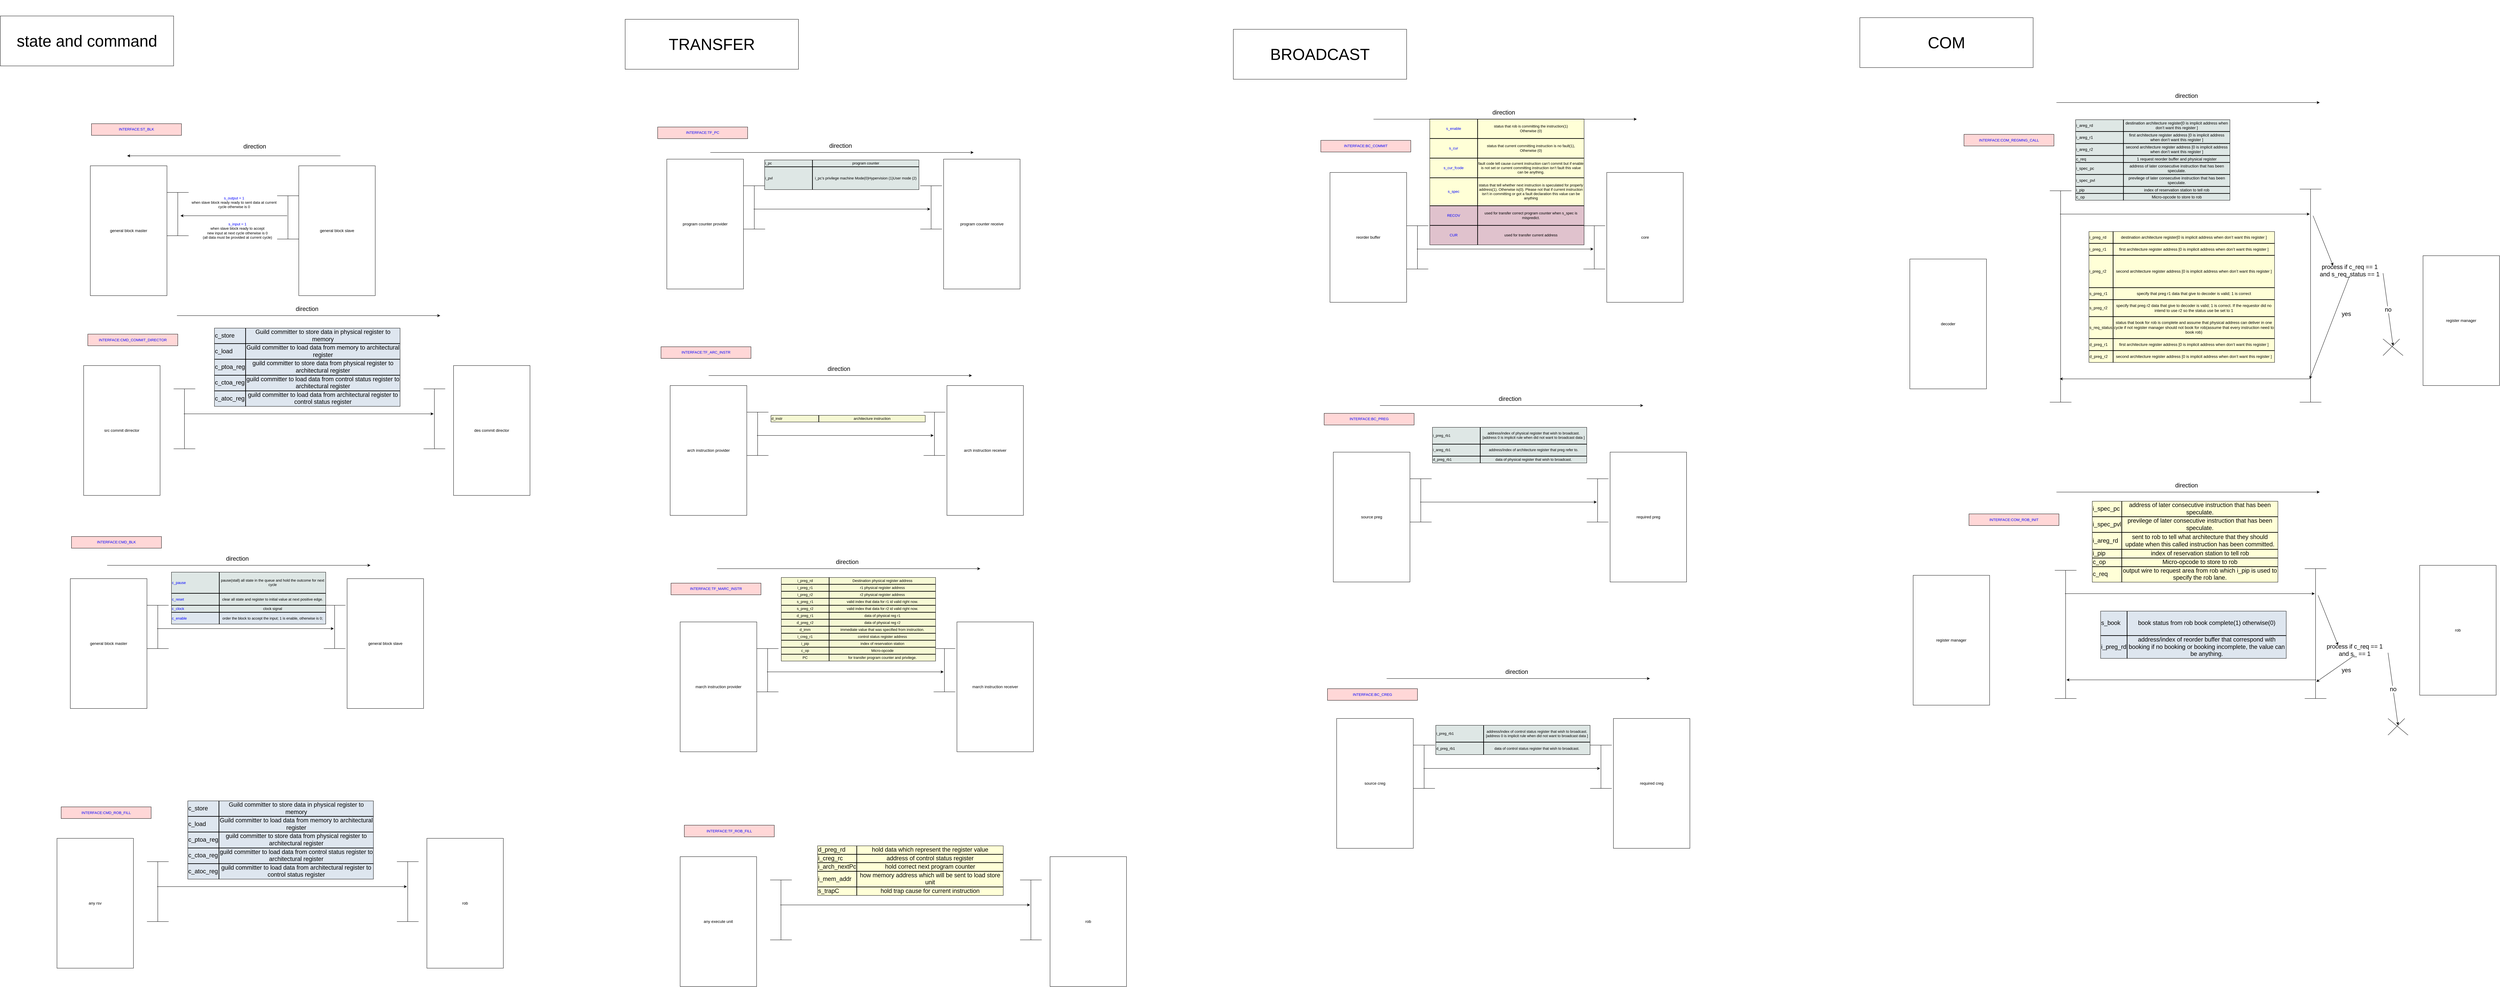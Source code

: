 <mxfile version="20.0.4" type="device" pages="2"><diagram id="feO6iXz00yDS_QOcZgOm" name="core_interface"><mxGraphModel dx="6958" dy="3628" grid="1" gridSize="10" guides="1" tooltips="1" connect="1" arrows="1" fold="1" page="1" pageScale="1" pageWidth="850" pageHeight="1100" math="0" shadow="0"><root><mxCell id="0"/><mxCell id="1" parent="0"/><mxCell id="wzgD1vGBue9_Dx_AkDQL-191" value="&lt;font style=&quot;font-size: 48px;&quot;&gt;state and command&lt;/font&gt;" style="rounded=0;whiteSpace=wrap;html=1;fontSize=18;" vertex="1" parent="1"><mxGeometry x="-1870" y="-630" width="520" height="150" as="geometry"/></mxCell><mxCell id="wzgD1vGBue9_Dx_AkDQL-192" value="" style="group" vertex="1" connectable="0" parent="1"><mxGeometry x="-1600" y="-380" width="855" height="590" as="geometry"/></mxCell><mxCell id="YfZZr1Ya6H-WfbuZ3-05-5" value="&lt;div&gt;general block master&lt;/div&gt;" style="rounded=0;whiteSpace=wrap;html=1;" parent="wzgD1vGBue9_Dx_AkDQL-192" vertex="1"><mxGeometry y="200" width="230" height="390" as="geometry"/></mxCell><mxCell id="YfZZr1Ya6H-WfbuZ3-05-7" value="&lt;div&gt;general block slave&lt;/div&gt;" style="rounded=0;whiteSpace=wrap;html=1;" parent="wzgD1vGBue9_Dx_AkDQL-192" vertex="1"><mxGeometry x="625.59" y="200" width="229.41" height="390" as="geometry"/></mxCell><mxCell id="YfZZr1Ya6H-WfbuZ3-05-8" value="" style="group" parent="wzgD1vGBue9_Dx_AkDQL-192" vertex="1" connectable="0"><mxGeometry x="560.59" y="290" width="65" height="130" as="geometry"/></mxCell><mxCell id="YfZZr1Ya6H-WfbuZ3-05-9" value="" style="endArrow=none;html=1;rounded=0;" parent="YfZZr1Ya6H-WfbuZ3-05-8" edge="1"><mxGeometry width="50" height="50" relative="1" as="geometry"><mxPoint x="32.5" y="130" as="sourcePoint"/><mxPoint x="32.5" as="targetPoint"/></mxGeometry></mxCell><mxCell id="YfZZr1Ya6H-WfbuZ3-05-10" value="" style="endArrow=none;html=1;rounded=0;" parent="YfZZr1Ya6H-WfbuZ3-05-8" edge="1"><mxGeometry width="50" height="50" relative="1" as="geometry"><mxPoint y="130" as="sourcePoint"/><mxPoint x="65" y="130" as="targetPoint"/></mxGeometry></mxCell><mxCell id="YfZZr1Ya6H-WfbuZ3-05-11" value="" style="endArrow=none;html=1;rounded=0;" parent="YfZZr1Ya6H-WfbuZ3-05-8" edge="1"><mxGeometry width="50" height="50" relative="1" as="geometry"><mxPoint as="sourcePoint"/><mxPoint x="65" as="targetPoint"/></mxGeometry></mxCell><mxCell id="YfZZr1Ya6H-WfbuZ3-05-12" value="" style="endArrow=classic;html=1;rounded=0;" parent="wzgD1vGBue9_Dx_AkDQL-192" edge="1"><mxGeometry width="50" height="50" relative="1" as="geometry"><mxPoint x="590.59" y="350" as="sourcePoint"/><mxPoint x="270.59" y="350" as="targetPoint"/></mxGeometry></mxCell><mxCell id="YfZZr1Ya6H-WfbuZ3-05-13" value="&lt;div style=&quot;font-size: 11px;&quot;&gt;&lt;font style=&quot;font-size: 11px;&quot; color=&quot;#0000FF&quot;&gt;s_output = 1&lt;/font&gt;&lt;/div&gt;&lt;div style=&quot;font-size: 11px;&quot;&gt;&lt;font style=&quot;font-size: 11px;&quot;&gt;when slave block ready ready to sent data at current &lt;br&gt;&lt;/font&gt;&lt;/div&gt;&lt;div style=&quot;font-size: 11px;&quot;&gt;&lt;font style=&quot;font-size: 11px;&quot;&gt;cycle otherwise is 0&lt;/font&gt;&lt;br&gt;&lt;/div&gt;" style="text;html=1;align=center;verticalAlign=middle;resizable=0;points=[];autosize=1;strokeColor=none;fillColor=none;" parent="wzgD1vGBue9_Dx_AkDQL-192" vertex="1"><mxGeometry x="270.59" y="280" width="320" height="60" as="geometry"/></mxCell><mxCell id="YfZZr1Ya6H-WfbuZ3-05-14" value="" style="group" parent="wzgD1vGBue9_Dx_AkDQL-192" vertex="1" connectable="0"><mxGeometry x="230.0" y="280" width="65" height="130" as="geometry"/></mxCell><mxCell id="YfZZr1Ya6H-WfbuZ3-05-15" value="" style="endArrow=none;html=1;rounded=0;" parent="YfZZr1Ya6H-WfbuZ3-05-14" edge="1"><mxGeometry width="50" height="50" relative="1" as="geometry"><mxPoint x="32.5" y="130" as="sourcePoint"/><mxPoint x="32.5" as="targetPoint"/></mxGeometry></mxCell><mxCell id="YfZZr1Ya6H-WfbuZ3-05-16" value="" style="endArrow=none;html=1;rounded=0;" parent="YfZZr1Ya6H-WfbuZ3-05-14" edge="1"><mxGeometry width="50" height="50" relative="1" as="geometry"><mxPoint y="130" as="sourcePoint"/><mxPoint x="65" y="130" as="targetPoint"/></mxGeometry></mxCell><mxCell id="YfZZr1Ya6H-WfbuZ3-05-17" value="" style="endArrow=none;html=1;rounded=0;" parent="YfZZr1Ya6H-WfbuZ3-05-14" edge="1"><mxGeometry width="50" height="50" relative="1" as="geometry"><mxPoint as="sourcePoint"/><mxPoint x="65" as="targetPoint"/></mxGeometry></mxCell><mxCell id="YfZZr1Ya6H-WfbuZ3-05-18" value="&lt;div style=&quot;font-size: 11px;&quot;&gt;&lt;font style=&quot;font-size: 11px;&quot; color=&quot;#0000FF&quot;&gt;s_input = 1&lt;/font&gt;&lt;/div&gt;&lt;div style=&quot;font-size: 11px;&quot;&gt;&lt;font style=&quot;font-size: 11px;&quot;&gt;when slave block ready to accept &lt;br&gt;&lt;/font&gt;&lt;/div&gt;&lt;div style=&quot;font-size: 11px;&quot;&gt;&lt;font style=&quot;font-size: 11px;&quot;&gt;new input at next cycle otherwise is 0 &lt;br&gt;&lt;/font&gt;&lt;/div&gt;&lt;div style=&quot;font-size: 11px;&quot;&gt;&lt;font style=&quot;font-size: 11px;&quot;&gt;(all data must be provided at current cycle)&lt;/font&gt;&lt;br&gt;&lt;/div&gt;" style="text;html=1;align=center;verticalAlign=middle;resizable=0;points=[];autosize=1;strokeColor=none;fillColor=none;" parent="wzgD1vGBue9_Dx_AkDQL-192" vertex="1"><mxGeometry x="305.59" y="355" width="270" height="80" as="geometry"/></mxCell><mxCell id="YfZZr1Ya6H-WfbuZ3-05-19" value="&lt;br&gt;&lt;br&gt;&lt;br&gt;&lt;br&gt;&lt;br&gt;&lt;table cellspacing=&quot;0&quot; border=&quot;0&quot;&gt;&#9;&lt;colgroup width=&quot;271&quot;&gt;&lt;/colgroup&gt;&#9;&lt;tbody&gt;&lt;tr&gt;&#9;&#9;&lt;td style=&quot;border-top: 1px solid #000000; border-bottom: 1px solid #000000; border-left: 1px solid #000000; border-right: 1px solid #000000&quot; valign=&quot;middle&quot; height=&quot;32&quot; bgcolor=&quot;#FFD7D7&quot; align=&quot;center&quot;&gt;INTERFACE:ST_BLK&lt;/td&gt;&#9;&lt;/tr&gt;&lt;/tbody&gt;&lt;/table&gt;" style="text;whiteSpace=wrap;html=1;fontSize=11;fontColor=#0000FF;" parent="wzgD1vGBue9_Dx_AkDQL-192" vertex="1"><mxGeometry x="0.59" width="300" height="140" as="geometry"/></mxCell><mxCell id="wzgD1vGBue9_Dx_AkDQL-158" value="" style="endArrow=classic;html=1;rounded=0;fontSize=18;" edge="1" parent="wzgD1vGBue9_Dx_AkDQL-192"><mxGeometry width="50" height="50" relative="1" as="geometry"><mxPoint x="750.59" y="170" as="sourcePoint"/><mxPoint x="110.59" y="170" as="targetPoint"/></mxGeometry></mxCell><mxCell id="wzgD1vGBue9_Dx_AkDQL-160" value="direction" style="edgeLabel;html=1;align=center;verticalAlign=middle;resizable=0;points=[];fontSize=18;" vertex="1" connectable="0" parent="wzgD1vGBue9_Dx_AkDQL-158"><mxGeometry x="-0.094" y="-4" relative="1" as="geometry"><mxPoint x="32" y="-24" as="offset"/></mxGeometry></mxCell><mxCell id="wzgD1vGBue9_Dx_AkDQL-193" value="" style="group" vertex="1" connectable="0" parent="1"><mxGeometry x="-1660" y="860" width="1060" height="590" as="geometry"/></mxCell><mxCell id="YfZZr1Ya6H-WfbuZ3-05-20" value="&lt;div&gt;general block master&lt;/div&gt;" style="rounded=0;whiteSpace=wrap;html=1;" parent="wzgD1vGBue9_Dx_AkDQL-193" vertex="1"><mxGeometry y="200" width="230" height="390" as="geometry"/></mxCell><mxCell id="YfZZr1Ya6H-WfbuZ3-05-21" value="&lt;div&gt;general block slave&lt;/div&gt;" style="rounded=0;whiteSpace=wrap;html=1;" parent="wzgD1vGBue9_Dx_AkDQL-193" vertex="1"><mxGeometry x="830.59" y="200" width="229.41" height="390" as="geometry"/></mxCell><mxCell id="YfZZr1Ya6H-WfbuZ3-05-22" value="" style="group" parent="wzgD1vGBue9_Dx_AkDQL-193" vertex="1" connectable="0"><mxGeometry x="760.59" y="280" width="65" height="130" as="geometry"/></mxCell><mxCell id="YfZZr1Ya6H-WfbuZ3-05-23" value="" style="endArrow=none;html=1;rounded=0;" parent="YfZZr1Ya6H-WfbuZ3-05-22" edge="1"><mxGeometry width="50" height="50" relative="1" as="geometry"><mxPoint x="32.5" y="130" as="sourcePoint"/><mxPoint x="32.5" as="targetPoint"/></mxGeometry></mxCell><mxCell id="YfZZr1Ya6H-WfbuZ3-05-24" value="" style="endArrow=none;html=1;rounded=0;" parent="YfZZr1Ya6H-WfbuZ3-05-22" edge="1"><mxGeometry width="50" height="50" relative="1" as="geometry"><mxPoint y="130" as="sourcePoint"/><mxPoint x="65" y="130" as="targetPoint"/></mxGeometry></mxCell><mxCell id="YfZZr1Ya6H-WfbuZ3-05-25" value="" style="endArrow=none;html=1;rounded=0;" parent="YfZZr1Ya6H-WfbuZ3-05-22" edge="1"><mxGeometry width="50" height="50" relative="1" as="geometry"><mxPoint as="sourcePoint"/><mxPoint x="65" as="targetPoint"/></mxGeometry></mxCell><mxCell id="YfZZr1Ya6H-WfbuZ3-05-26" value="" style="endArrow=classic;html=1;rounded=0;" parent="wzgD1vGBue9_Dx_AkDQL-193" edge="1"><mxGeometry width="50" height="50" relative="1" as="geometry"><mxPoint x="260.59" y="350" as="sourcePoint"/><mxPoint x="790.59" y="350" as="targetPoint"/></mxGeometry></mxCell><mxCell id="YfZZr1Ya6H-WfbuZ3-05-28" value="" style="group" parent="wzgD1vGBue9_Dx_AkDQL-193" vertex="1" connectable="0"><mxGeometry x="230.0" y="280" width="65" height="130" as="geometry"/></mxCell><mxCell id="YfZZr1Ya6H-WfbuZ3-05-29" value="" style="endArrow=none;html=1;rounded=0;" parent="YfZZr1Ya6H-WfbuZ3-05-28" edge="1"><mxGeometry width="50" height="50" relative="1" as="geometry"><mxPoint x="32.5" y="130" as="sourcePoint"/><mxPoint x="32.5" as="targetPoint"/></mxGeometry></mxCell><mxCell id="YfZZr1Ya6H-WfbuZ3-05-30" value="" style="endArrow=none;html=1;rounded=0;" parent="YfZZr1Ya6H-WfbuZ3-05-28" edge="1"><mxGeometry width="50" height="50" relative="1" as="geometry"><mxPoint y="130" as="sourcePoint"/><mxPoint x="65" y="130" as="targetPoint"/></mxGeometry></mxCell><mxCell id="YfZZr1Ya6H-WfbuZ3-05-31" value="" style="endArrow=none;html=1;rounded=0;" parent="YfZZr1Ya6H-WfbuZ3-05-28" edge="1"><mxGeometry width="50" height="50" relative="1" as="geometry"><mxPoint as="sourcePoint"/><mxPoint x="65" as="targetPoint"/></mxGeometry></mxCell><mxCell id="YfZZr1Ya6H-WfbuZ3-05-33" value="&lt;br&gt;&lt;br&gt;&lt;br&gt;&lt;br&gt;&lt;br&gt;&lt;table cellspacing=&quot;0&quot; border=&quot;0&quot;&gt;&#9;&lt;colgroup width=&quot;271&quot;&gt;&lt;/colgroup&gt;&#9;&lt;tbody&gt;&lt;tr&gt;&#9;&#9;&lt;td style=&quot;border-top: 1px solid #000000; border-bottom: 1px solid #000000; border-left: 1px solid #000000; border-right: 1px solid #000000&quot; valign=&quot;middle&quot; height=&quot;32&quot; bgcolor=&quot;#FFD7D7&quot; align=&quot;center&quot;&gt;INTERFACE:CMD_BLK&lt;/td&gt;&#9;&lt;/tr&gt;&lt;/tbody&gt;&lt;/table&gt;" style="text;whiteSpace=wrap;html=1;fontSize=11;fontColor=#0000FF;" parent="wzgD1vGBue9_Dx_AkDQL-193" vertex="1"><mxGeometry x="0.59" width="300" height="140" as="geometry"/></mxCell><mxCell id="YfZZr1Ya6H-WfbuZ3-05-36" value="&lt;br&gt;&lt;table cellspacing=&quot;0&quot; border=&quot;0&quot;&gt;&#9;&lt;colgroup width=&quot;144&quot;&gt;&lt;/colgroup&gt;&#9;&lt;colgroup width=&quot;320&quot;&gt;&lt;/colgroup&gt;&#9;&lt;tbody&gt;&lt;tr&gt;&#9;&#9;&lt;td style=&quot;border-top: 1px solid #000000; border-bottom: 1px solid #000000; border-left: 1px solid #000000; border-right: 1px solid #000000&quot; valign=&quot;middle&quot; height=&quot;60&quot; bgcolor=&quot;#DEE7E5&quot; align=&quot;left&quot;&gt;c_pause&lt;/td&gt;&#9;&#9;&lt;td style=&quot;border-top: 1px solid #000000; border-bottom: 1px solid #000000; border-left: 1px solid #000000; border-right: 1px solid #000000&quot; valign=&quot;middle&quot; bgcolor=&quot;#DEE7E5&quot; align=&quot;center&quot;&gt;&lt;font color=&quot;#000000&quot;&gt;pause(stall) all state in the queue and hold the outcome for next cycle&lt;/font&gt;&lt;/td&gt;&#9;&lt;/tr&gt;&#9;&lt;tr&gt;&#9;&#9;&lt;td style=&quot;border-top: 1px solid #000000; border-bottom: 1px solid #000000; border-left: 1px solid #000000; border-right: 1px solid #000000&quot; valign=&quot;middle&quot; height=&quot;32&quot; bgcolor=&quot;#DEE7E5&quot; align=&quot;left&quot;&gt;c_reset&lt;/td&gt;&#9;&#9;&lt;td style=&quot;border-top: 1px solid #000000; border-bottom: 1px solid #000000; border-left: 1px solid #000000; border-right: 1px solid #000000&quot; valign=&quot;middle&quot; bgcolor=&quot;#DEE7E5&quot; align=&quot;center&quot;&gt;&lt;font color=&quot;#000000&quot;&gt;clear all state and register to initial value at next positive edge.&lt;/font&gt;&lt;/td&gt;&#9;&lt;/tr&gt;&#9;&lt;tr&gt;&#9;&#9;&lt;td style=&quot;border-top: 1px solid #000000; border-bottom: 1px solid #000000; border-left: 1px solid #000000; border-right: 1px solid #000000&quot; valign=&quot;middle&quot; height=&quot;17&quot; bgcolor=&quot;#DEE7E5&quot; align=&quot;left&quot;&gt;c_clock&lt;/td&gt;&#9;&#9;&lt;td style=&quot;border-top: 1px solid #000000; border-bottom: 1px solid #000000; border-left: 1px solid #000000; border-right: 1px solid #000000&quot; valign=&quot;middle&quot; bgcolor=&quot;#DEE7E5&quot; align=&quot;center&quot;&gt;&lt;font color=&quot;#000000&quot;&gt;clock signal&lt;/font&gt;&lt;/td&gt;&#9;&lt;/tr&gt;&#9;&lt;tr&gt;&#9;&#9;&lt;td style=&quot;border-top: 1px solid #000000; border-bottom: 1px solid #000000; border-left: 1px solid #000000; border-right: 1px solid #000000&quot; valign=&quot;middle&quot; height=&quot;32&quot; bgcolor=&quot;#DEE6EF&quot; align=&quot;left&quot;&gt;c_enable&lt;/td&gt;&#9;&#9;&lt;td style=&quot;border-top: 1px solid #000000; border-bottom: 1px solid #000000; border-left: 1px solid #000000; border-right: 1px solid #000000&quot; valign=&quot;middle&quot; bgcolor=&quot;#DEE6EF&quot; align=&quot;center&quot;&gt;&lt;font color=&quot;#000000&quot;&gt;order the block to accept the input; 1 is enable, otherwise is 0;&lt;/font&gt;&lt;/td&gt;&#9;&lt;/tr&gt;&lt;/tbody&gt;&lt;/table&gt;" style="text;whiteSpace=wrap;html=1;fontSize=11;fontColor=#0000FF;" parent="wzgD1vGBue9_Dx_AkDQL-193" vertex="1"><mxGeometry x="300.59" y="160" width="470.59" height="192.5" as="geometry"/></mxCell><mxCell id="wzgD1vGBue9_Dx_AkDQL-161" value="" style="endArrow=classic;html=1;rounded=0;fontSize=18;" edge="1" parent="wzgD1vGBue9_Dx_AkDQL-193"><mxGeometry width="50" height="50" relative="1" as="geometry"><mxPoint x="110.59" y="160" as="sourcePoint"/><mxPoint x="900.59" y="160" as="targetPoint"/></mxGeometry></mxCell><mxCell id="wzgD1vGBue9_Dx_AkDQL-162" value="direction" style="edgeLabel;html=1;align=center;verticalAlign=middle;resizable=0;points=[];fontSize=18;" vertex="1" connectable="0" parent="wzgD1vGBue9_Dx_AkDQL-161"><mxGeometry x="-0.094" y="-4" relative="1" as="geometry"><mxPoint x="32" y="-24" as="offset"/></mxGeometry></mxCell><mxCell id="wzgD1vGBue9_Dx_AkDQL-194" value="" style="group" vertex="1" connectable="0" parent="1"><mxGeometry x="-1620.0" y="270" width="1339.41" height="540" as="geometry"/></mxCell><mxCell id="wzgD1vGBue9_Dx_AkDQL-92" value="des commit director" style="rounded=0;whiteSpace=wrap;html=1;" vertex="1" parent="wzgD1vGBue9_Dx_AkDQL-194"><mxGeometry x="1110" y="150" width="229.41" height="390" as="geometry"/></mxCell><mxCell id="wzgD1vGBue9_Dx_AkDQL-93" value="" style="group" vertex="1" connectable="0" parent="wzgD1vGBue9_Dx_AkDQL-194"><mxGeometry x="1020.0" y="220" width="65" height="180" as="geometry"/></mxCell><mxCell id="wzgD1vGBue9_Dx_AkDQL-94" value="" style="endArrow=none;html=1;rounded=0;" edge="1" parent="wzgD1vGBue9_Dx_AkDQL-93"><mxGeometry width="50" height="50" relative="1" as="geometry"><mxPoint x="32.5" y="180" as="sourcePoint"/><mxPoint x="32.5" as="targetPoint"/></mxGeometry></mxCell><mxCell id="wzgD1vGBue9_Dx_AkDQL-95" value="" style="endArrow=none;html=1;rounded=0;" edge="1" parent="wzgD1vGBue9_Dx_AkDQL-93"><mxGeometry width="50" height="50" relative="1" as="geometry"><mxPoint y="180" as="sourcePoint"/><mxPoint x="65" y="180" as="targetPoint"/></mxGeometry></mxCell><mxCell id="wzgD1vGBue9_Dx_AkDQL-96" value="" style="endArrow=none;html=1;rounded=0;" edge="1" parent="wzgD1vGBue9_Dx_AkDQL-93"><mxGeometry width="50" height="50" relative="1" as="geometry"><mxPoint as="sourcePoint"/><mxPoint x="65" as="targetPoint"/></mxGeometry></mxCell><mxCell id="wzgD1vGBue9_Dx_AkDQL-97" value="" style="endArrow=classic;html=1;rounded=0;" edge="1" parent="wzgD1vGBue9_Dx_AkDQL-194"><mxGeometry width="50" height="50" relative="1" as="geometry"><mxPoint x="300.59" y="295" as="sourcePoint"/><mxPoint x="1050.0" y="295" as="targetPoint"/></mxGeometry></mxCell><mxCell id="wzgD1vGBue9_Dx_AkDQL-98" value="" style="group" vertex="1" connectable="0" parent="wzgD1vGBue9_Dx_AkDQL-194"><mxGeometry x="270.0" y="220" width="65" height="180" as="geometry"/></mxCell><mxCell id="wzgD1vGBue9_Dx_AkDQL-99" value="" style="endArrow=none;html=1;rounded=0;" edge="1" parent="wzgD1vGBue9_Dx_AkDQL-98"><mxGeometry width="50" height="50" relative="1" as="geometry"><mxPoint x="32.5" y="180.0" as="sourcePoint"/><mxPoint x="32.5" as="targetPoint"/></mxGeometry></mxCell><mxCell id="wzgD1vGBue9_Dx_AkDQL-100" value="" style="endArrow=none;html=1;rounded=0;" edge="1" parent="wzgD1vGBue9_Dx_AkDQL-98"><mxGeometry width="50" height="50" relative="1" as="geometry"><mxPoint y="180.0" as="sourcePoint"/><mxPoint x="65" y="180.0" as="targetPoint"/></mxGeometry></mxCell><mxCell id="wzgD1vGBue9_Dx_AkDQL-101" value="" style="endArrow=none;html=1;rounded=0;" edge="1" parent="wzgD1vGBue9_Dx_AkDQL-98"><mxGeometry width="50" height="50" relative="1" as="geometry"><mxPoint as="sourcePoint"/><mxPoint x="65" as="targetPoint"/></mxGeometry></mxCell><mxCell id="wzgD1vGBue9_Dx_AkDQL-102" value="&lt;br&gt;&lt;table cellspacing=&quot;0&quot; border=&quot;0&quot;&gt;&#9;&lt;colgroup width=&quot;271&quot;&gt;&lt;/colgroup&gt;&#9;&lt;tbody&gt;&lt;tr&gt;&#9;&#9;&lt;td style=&quot;border-top: 1px solid #000000; border-bottom: 1px solid #000000; border-left: 1px solid #000000; border-right: 1px solid #000000&quot; valign=&quot;middle&quot; height=&quot;32&quot; bgcolor=&quot;#FFD7D7&quot; align=&quot;center&quot;&gt;INTERFACE:CMD_COMMIT_DIRECTOR&lt;br&gt;&lt;/td&gt;&#9;&lt;/tr&gt;&lt;/tbody&gt;&lt;/table&gt;" style="text;whiteSpace=wrap;html=1;fontSize=11;fontColor=#0000FF;" vertex="1" parent="wzgD1vGBue9_Dx_AkDQL-194"><mxGeometry x="10.0" y="35" width="300" height="70" as="geometry"/></mxCell><mxCell id="wzgD1vGBue9_Dx_AkDQL-113" value="src commit dirrector" style="rounded=0;whiteSpace=wrap;html=1;" vertex="1" parent="wzgD1vGBue9_Dx_AkDQL-194"><mxGeometry y="150" width="229.41" height="390" as="geometry"/></mxCell><mxCell id="wzgD1vGBue9_Dx_AkDQL-116" value="&lt;table cellspacing=&quot;0&quot; border=&quot;0&quot;&gt;&lt;tbody&gt;&lt;tr&gt;&lt;td style=&quot;border-top: 1px solid #000000; border-bottom: 1px solid #000000; border-left: 1px solid #000000; border-right: 1px solid #000000&quot; valign=&quot;middle&quot; height=&quot;32&quot; bgcolor=&quot;#DEE6EF&quot; align=&quot;left&quot;&gt;c_store&lt;/td&gt;&#9;&#9;&lt;td style=&quot;border-top: 1px solid #000000; border-bottom: 1px solid #000000; border-left: 1px solid #000000; border-right: 1px solid #000000&quot; valign=&quot;middle&quot; bgcolor=&quot;#DEE6EF&quot; align=&quot;center&quot;&gt;Guild committer to store data in physical register to memory&lt;/td&gt;&#9;&lt;/tr&gt;&#9;&lt;tr&gt;&#9;&#9;&lt;td style=&quot;border-top: 1px solid #000000; border-bottom: 1px solid #000000; border-left: 1px solid #000000; border-right: 1px solid #000000&quot; valign=&quot;middle&quot; height=&quot;32&quot; bgcolor=&quot;#DEE6EF&quot; align=&quot;left&quot;&gt;c_load&lt;/td&gt;&#9;&#9;&lt;td style=&quot;border-top: 1px solid #000000; border-bottom: 1px solid #000000; border-left: 1px solid #000000; border-right: 1px solid #000000&quot; valign=&quot;middle&quot; bgcolor=&quot;#DEE6EF&quot; align=&quot;center&quot;&gt;Guild committer to load data from memory to architectural register&lt;/td&gt;&#9;&lt;/tr&gt;&#9;&lt;tr&gt;&#9;&#9;&lt;td style=&quot;border-top: 1px solid #000000; border-bottom: 1px solid #000000; border-left: 1px solid #000000; border-right: 1px solid #000000&quot; valign=&quot;middle&quot; height=&quot;32&quot; bgcolor=&quot;#DEE6EF&quot; align=&quot;left&quot;&gt;c_ptoa_reg&lt;/td&gt;&#9;&#9;&lt;td style=&quot;border-top: 1px solid #000000; border-bottom: 1px solid #000000; border-left: 1px solid #000000; border-right: 1px solid #000000&quot; valign=&quot;middle&quot; bgcolor=&quot;#DEE6EF&quot; align=&quot;center&quot;&gt;guild committer to store data from physical register to architectural register&lt;/td&gt;&#9;&lt;/tr&gt;&#9;&lt;tr&gt;&#9;&#9;&lt;td style=&quot;border-top: 1px solid #000000; border-bottom: 1px solid #000000; border-left: 1px solid #000000; border-right: 1px solid #000000&quot; valign=&quot;middle&quot; height=&quot;32&quot; bgcolor=&quot;#DEE6EF&quot; align=&quot;left&quot;&gt;c_ctoa_reg&lt;/td&gt;&#9;&#9;&lt;td style=&quot;border-top: 1px solid #000000; border-bottom: 1px solid #000000; border-left: 1px solid #000000; border-right: 1px solid #000000&quot; valign=&quot;middle&quot; bgcolor=&quot;#DEE6EF&quot; align=&quot;center&quot;&gt;guild committer to load data from control status register to architectural register&lt;/td&gt;&#9;&lt;/tr&gt;&#9;&lt;tr&gt;&#9;&#9;&lt;td style=&quot;border-top: 1px solid #000000; border-bottom: 1px solid #000000; border-left: 1px solid #000000; border-right: 1px solid #000000&quot; valign=&quot;middle&quot; height=&quot;32&quot; bgcolor=&quot;#DEE6EF&quot; align=&quot;left&quot;&gt;c_atoc_reg&lt;/td&gt;&#9;&#9;&lt;td style=&quot;border-top: 1px solid #000000; border-bottom: 1px solid #000000; border-left: 1px solid #000000; border-right: 1px solid #000000&quot; valign=&quot;middle&quot; bgcolor=&quot;#DEE6EF&quot; align=&quot;center&quot;&gt;guild committer to load data from architectural register to control status register&lt;/td&gt;&#9;&lt;/tr&gt;&lt;/tbody&gt;&lt;/table&gt;" style="text;whiteSpace=wrap;html=1;fontSize=18;" vertex="1" parent="wzgD1vGBue9_Dx_AkDQL-194"><mxGeometry x="390.0" y="30" width="560" height="260" as="geometry"/></mxCell><mxCell id="wzgD1vGBue9_Dx_AkDQL-176" value="" style="endArrow=classic;html=1;rounded=0;fontSize=18;" edge="1" parent="wzgD1vGBue9_Dx_AkDQL-194"><mxGeometry width="50" height="50" relative="1" as="geometry"><mxPoint x="280.0" as="sourcePoint"/><mxPoint x="1070.0" as="targetPoint"/></mxGeometry></mxCell><mxCell id="wzgD1vGBue9_Dx_AkDQL-177" value="direction" style="edgeLabel;html=1;align=center;verticalAlign=middle;resizable=0;points=[];fontSize=18;" vertex="1" connectable="0" parent="wzgD1vGBue9_Dx_AkDQL-176"><mxGeometry x="-0.094" y="-4" relative="1" as="geometry"><mxPoint x="32" y="-24" as="offset"/></mxGeometry></mxCell><mxCell id="wzgD1vGBue9_Dx_AkDQL-195" value="&lt;font style=&quot;font-size: 48px;&quot;&gt;TRANSFER&lt;/font&gt;" style="rounded=0;whiteSpace=wrap;html=1;fontSize=18;" vertex="1" parent="1"><mxGeometry x="5" y="-620" width="520" height="150" as="geometry"/></mxCell><mxCell id="wzgD1vGBue9_Dx_AkDQL-196" value="" style="group" vertex="1" connectable="0" parent="1"><mxGeometry x="100" y="-370" width="1090" height="560" as="geometry"/></mxCell><mxCell id="YfZZr1Ya6H-WfbuZ3-05-50" value="&lt;div&gt;program counter provider&lt;/div&gt;" style="rounded=0;whiteSpace=wrap;html=1;" parent="wzgD1vGBue9_Dx_AkDQL-196" vertex="1"><mxGeometry x="30.0" y="170" width="230" height="390" as="geometry"/></mxCell><mxCell id="YfZZr1Ya6H-WfbuZ3-05-51" value="program counter receive" style="rounded=0;whiteSpace=wrap;html=1;" parent="wzgD1vGBue9_Dx_AkDQL-196" vertex="1"><mxGeometry x="860.59" y="170" width="229.41" height="390" as="geometry"/></mxCell><mxCell id="YfZZr1Ya6H-WfbuZ3-05-52" value="" style="group" parent="wzgD1vGBue9_Dx_AkDQL-196" vertex="1" connectable="0"><mxGeometry x="790.59" y="250" width="65" height="130" as="geometry"/></mxCell><mxCell id="YfZZr1Ya6H-WfbuZ3-05-53" value="" style="endArrow=none;html=1;rounded=0;" parent="YfZZr1Ya6H-WfbuZ3-05-52" edge="1"><mxGeometry width="50" height="50" relative="1" as="geometry"><mxPoint x="32.5" y="130" as="sourcePoint"/><mxPoint x="32.5" as="targetPoint"/></mxGeometry></mxCell><mxCell id="YfZZr1Ya6H-WfbuZ3-05-54" value="" style="endArrow=none;html=1;rounded=0;" parent="YfZZr1Ya6H-WfbuZ3-05-52" edge="1"><mxGeometry width="50" height="50" relative="1" as="geometry"><mxPoint y="130" as="sourcePoint"/><mxPoint x="65" y="130" as="targetPoint"/></mxGeometry></mxCell><mxCell id="YfZZr1Ya6H-WfbuZ3-05-55" value="" style="endArrow=none;html=1;rounded=0;" parent="YfZZr1Ya6H-WfbuZ3-05-52" edge="1"><mxGeometry width="50" height="50" relative="1" as="geometry"><mxPoint as="sourcePoint"/><mxPoint x="65" as="targetPoint"/></mxGeometry></mxCell><mxCell id="YfZZr1Ya6H-WfbuZ3-05-56" value="" style="endArrow=classic;html=1;rounded=0;" parent="wzgD1vGBue9_Dx_AkDQL-196" edge="1"><mxGeometry width="50" height="50" relative="1" as="geometry"><mxPoint x="290.59" y="320" as="sourcePoint"/><mxPoint x="820.59" y="320" as="targetPoint"/></mxGeometry></mxCell><mxCell id="YfZZr1Ya6H-WfbuZ3-05-57" value="" style="group" parent="wzgD1vGBue9_Dx_AkDQL-196" vertex="1" connectable="0"><mxGeometry x="260" y="250" width="65" height="130" as="geometry"/></mxCell><mxCell id="YfZZr1Ya6H-WfbuZ3-05-58" value="" style="endArrow=none;html=1;rounded=0;" parent="YfZZr1Ya6H-WfbuZ3-05-57" edge="1"><mxGeometry width="50" height="50" relative="1" as="geometry"><mxPoint x="32.5" y="130" as="sourcePoint"/><mxPoint x="32.5" as="targetPoint"/></mxGeometry></mxCell><mxCell id="YfZZr1Ya6H-WfbuZ3-05-59" value="" style="endArrow=none;html=1;rounded=0;" parent="YfZZr1Ya6H-WfbuZ3-05-57" edge="1"><mxGeometry width="50" height="50" relative="1" as="geometry"><mxPoint y="130" as="sourcePoint"/><mxPoint x="65" y="130" as="targetPoint"/></mxGeometry></mxCell><mxCell id="YfZZr1Ya6H-WfbuZ3-05-60" value="" style="endArrow=none;html=1;rounded=0;" parent="YfZZr1Ya6H-WfbuZ3-05-57" edge="1"><mxGeometry width="50" height="50" relative="1" as="geometry"><mxPoint as="sourcePoint"/><mxPoint x="65" as="targetPoint"/></mxGeometry></mxCell><mxCell id="YfZZr1Ya6H-WfbuZ3-05-61" value="&lt;br&gt;&lt;br&gt;&lt;br&gt;&lt;br&gt;&lt;br&gt;&lt;table cellspacing=&quot;0&quot; border=&quot;0&quot;&gt;&#9;&lt;colgroup width=&quot;271&quot;&gt;&lt;/colgroup&gt;&#9;&lt;tbody&gt;&lt;tr&gt;&#9;&#9;&lt;td style=&quot;border-top: 1px solid #000000; border-bottom: 1px solid #000000; border-left: 1px solid #000000; border-right: 1px solid #000000&quot; valign=&quot;middle&quot; height=&quot;32&quot; bgcolor=&quot;#FFD7D7&quot; align=&quot;center&quot;&gt;INTERFACE:TF_PC&lt;br&gt;&lt;/td&gt;&#9;&lt;/tr&gt;&lt;/tbody&gt;&lt;/table&gt;" style="text;whiteSpace=wrap;html=1;fontSize=11;fontColor=#0000FF;" parent="wzgD1vGBue9_Dx_AkDQL-196" vertex="1"><mxGeometry width="300" height="140" as="geometry"/></mxCell><mxCell id="YfZZr1Ya6H-WfbuZ3-05-63" value="&lt;table cellspacing=&quot;0&quot; border=&quot;0&quot;&gt;&#xA;&#9;&lt;colgroup width=&quot;144&quot;&gt;&lt;/colgroup&gt;&#xA;&#9;&lt;colgroup width=&quot;320&quot;&gt;&lt;/colgroup&gt;&#xA;&#9;&lt;tbody&gt;&lt;tr&gt;&#xA;&#9;&#9;&lt;td style=&quot;border-top: 1px solid #000000; border-bottom: 1px solid #000000; border-left: 1px solid #000000; border-right: 1px solid #000000&quot; valign=&quot;middle&quot; height=&quot;17&quot; bgcolor=&quot;#DEE7E5&quot; align=&quot;left&quot;&gt;i_pc&lt;/td&gt;&#xA;&#9;&#9;&lt;td style=&quot;border-top: 1px solid #000000; border-bottom: 1px solid #000000; border-left: 1px solid #000000; border-right: 1px solid #000000&quot; valign=&quot;middle&quot; bgcolor=&quot;#DEE7E5&quot; align=&quot;center&quot;&gt;program counter&lt;/td&gt;&#xA;&#9;&lt;/tr&gt;&#xA;&#9;&lt;tr&gt;&#xA;&#9;&#9;&lt;td style=&quot;border-top: 1px solid #000000; border-bottom: 1px solid #000000; border-left: 1px solid #000000; border-right: 1px solid #000000&quot; valign=&quot;middle&quot; height=&quot;65&quot; bgcolor=&quot;#DEE7E5&quot; align=&quot;left&quot;&gt;i_pvl&lt;/td&gt;&#xA;&#9;&#9;&lt;td style=&quot;border-top: 1px solid #000000; border-bottom: 1px solid #000000; border-left: 1px solid #000000; border-right: 1px solid #000000&quot; valign=&quot;middle&quot; bgcolor=&quot;#DEE7E5&quot; align=&quot;center&quot;&gt;i_pc’s privilege machine Mode(0)Hypervision (1)User mode (2) &lt;/td&gt;&#xA;&#9;&lt;/tr&gt;&#xA;&lt;/tbody&gt;&lt;/table&gt;" style="text;whiteSpace=wrap;html=1;fontSize=11;fontColor=#000000;" parent="wzgD1vGBue9_Dx_AkDQL-196" vertex="1"><mxGeometry x="320.59" y="20" width="560" height="290" as="geometry"/></mxCell><mxCell id="wzgD1vGBue9_Dx_AkDQL-168" value="" style="endArrow=classic;html=1;rounded=0;fontSize=18;" edge="1" parent="wzgD1vGBue9_Dx_AkDQL-196"><mxGeometry width="50" height="50" relative="1" as="geometry"><mxPoint x="160.59" y="150" as="sourcePoint"/><mxPoint x="950.59" y="150" as="targetPoint"/></mxGeometry></mxCell><mxCell id="wzgD1vGBue9_Dx_AkDQL-169" value="direction" style="edgeLabel;html=1;align=center;verticalAlign=middle;resizable=0;points=[];fontSize=18;" vertex="1" connectable="0" parent="wzgD1vGBue9_Dx_AkDQL-168"><mxGeometry x="-0.094" y="-4" relative="1" as="geometry"><mxPoint x="32" y="-24" as="offset"/></mxGeometry></mxCell><mxCell id="wzgD1vGBue9_Dx_AkDQL-197" value="" style="group" vertex="1" connectable="0" parent="1"><mxGeometry x="110.0" y="290" width="1090" height="580" as="geometry"/></mxCell><mxCell id="YfZZr1Ya6H-WfbuZ3-05-64" value="&lt;div&gt;arch instruction provider&lt;/div&gt;" style="rounded=0;whiteSpace=wrap;html=1;" parent="wzgD1vGBue9_Dx_AkDQL-197" vertex="1"><mxGeometry x="30.0" y="190" width="230" height="390" as="geometry"/></mxCell><mxCell id="YfZZr1Ya6H-WfbuZ3-05-65" value="arch instruction receiver" style="rounded=0;whiteSpace=wrap;html=1;" parent="wzgD1vGBue9_Dx_AkDQL-197" vertex="1"><mxGeometry x="860.59" y="190" width="229.41" height="390" as="geometry"/></mxCell><mxCell id="YfZZr1Ya6H-WfbuZ3-05-66" value="" style="group" parent="wzgD1vGBue9_Dx_AkDQL-197" vertex="1" connectable="0"><mxGeometry x="790.59" y="270" width="65" height="130" as="geometry"/></mxCell><mxCell id="YfZZr1Ya6H-WfbuZ3-05-67" value="" style="endArrow=none;html=1;rounded=0;" parent="YfZZr1Ya6H-WfbuZ3-05-66" edge="1"><mxGeometry width="50" height="50" relative="1" as="geometry"><mxPoint x="32.5" y="130" as="sourcePoint"/><mxPoint x="32.5" as="targetPoint"/></mxGeometry></mxCell><mxCell id="YfZZr1Ya6H-WfbuZ3-05-68" value="" style="endArrow=none;html=1;rounded=0;" parent="YfZZr1Ya6H-WfbuZ3-05-66" edge="1"><mxGeometry width="50" height="50" relative="1" as="geometry"><mxPoint y="130" as="sourcePoint"/><mxPoint x="65" y="130" as="targetPoint"/></mxGeometry></mxCell><mxCell id="YfZZr1Ya6H-WfbuZ3-05-69" value="" style="endArrow=none;html=1;rounded=0;" parent="YfZZr1Ya6H-WfbuZ3-05-66" edge="1"><mxGeometry width="50" height="50" relative="1" as="geometry"><mxPoint as="sourcePoint"/><mxPoint x="65" as="targetPoint"/></mxGeometry></mxCell><mxCell id="YfZZr1Ya6H-WfbuZ3-05-70" value="" style="endArrow=classic;html=1;rounded=0;" parent="wzgD1vGBue9_Dx_AkDQL-197" edge="1"><mxGeometry width="50" height="50" relative="1" as="geometry"><mxPoint x="290.59" y="340" as="sourcePoint"/><mxPoint x="820.59" y="340" as="targetPoint"/></mxGeometry></mxCell><mxCell id="YfZZr1Ya6H-WfbuZ3-05-71" value="" style="group" parent="wzgD1vGBue9_Dx_AkDQL-197" vertex="1" connectable="0"><mxGeometry x="260" y="270" width="65" height="130" as="geometry"/></mxCell><mxCell id="YfZZr1Ya6H-WfbuZ3-05-72" value="" style="endArrow=none;html=1;rounded=0;" parent="YfZZr1Ya6H-WfbuZ3-05-71" edge="1"><mxGeometry width="50" height="50" relative="1" as="geometry"><mxPoint x="32.5" y="130" as="sourcePoint"/><mxPoint x="32.5" as="targetPoint"/></mxGeometry></mxCell><mxCell id="YfZZr1Ya6H-WfbuZ3-05-73" value="" style="endArrow=none;html=1;rounded=0;" parent="YfZZr1Ya6H-WfbuZ3-05-71" edge="1"><mxGeometry width="50" height="50" relative="1" as="geometry"><mxPoint y="130" as="sourcePoint"/><mxPoint x="65" y="130" as="targetPoint"/></mxGeometry></mxCell><mxCell id="YfZZr1Ya6H-WfbuZ3-05-74" value="" style="endArrow=none;html=1;rounded=0;" parent="YfZZr1Ya6H-WfbuZ3-05-71" edge="1"><mxGeometry width="50" height="50" relative="1" as="geometry"><mxPoint as="sourcePoint"/><mxPoint x="65" as="targetPoint"/></mxGeometry></mxCell><mxCell id="YfZZr1Ya6H-WfbuZ3-05-75" value="&lt;br&gt;&lt;br&gt;&lt;br&gt;&lt;br&gt;&lt;br&gt;&lt;table cellspacing=&quot;0&quot; border=&quot;0&quot;&gt;&#9;&lt;colgroup width=&quot;271&quot;&gt;&lt;/colgroup&gt;&#9;&lt;tbody&gt;&lt;tr&gt;&#9;&#9;&lt;td style=&quot;border-top: 1px solid #000000; border-bottom: 1px solid #000000; border-left: 1px solid #000000; border-right: 1px solid #000000&quot; valign=&quot;middle&quot; height=&quot;32&quot; bgcolor=&quot;#FFD7D7&quot; align=&quot;center&quot;&gt;INTERFACE:TF_ARC_INSTR&lt;br&gt;&lt;/td&gt;&#9;&lt;/tr&gt;&lt;/tbody&gt;&lt;/table&gt;" style="text;whiteSpace=wrap;html=1;fontSize=11;fontColor=#0000FF;" parent="wzgD1vGBue9_Dx_AkDQL-197" vertex="1"><mxGeometry width="300" height="140" as="geometry"/></mxCell><mxCell id="YfZZr1Ya6H-WfbuZ3-05-76" value="&lt;table cellspacing=&quot;0&quot; border=&quot;0&quot;&gt;&#xA;&#9;&lt;colgroup width=&quot;144&quot;&gt;&lt;/colgroup&gt;&#xA;&#9;&lt;colgroup width=&quot;320&quot;&gt;&lt;/colgroup&gt;&#xA;&#9;&lt;tbody&gt;&lt;tr&gt;&#xA;&#9;&#9;&lt;td style=&quot;border-top: 1px solid #000000; border-bottom: 1px solid #000000; border-left: 1px solid #000000; border-right: 1px solid #000000&quot; valign=&quot;middle&quot; height=&quot;17&quot; bgcolor=&quot;#F6F9D4&quot; align=&quot;left&quot;&gt;d_instr&lt;/td&gt;&#xA;&#9;&#9;&lt;td style=&quot;border-top: 1px solid #000000; border-bottom: 1px solid #000000; border-left: 1px solid #000000; border-right: 1px solid #000000&quot; valign=&quot;middle&quot; bgcolor=&quot;#F6F9D4&quot; align=&quot;center&quot;&gt;architecture instruction&lt;/td&gt;&#xA;&#9;&lt;/tr&gt;&#xA;&lt;/tbody&gt;&lt;/table&gt;" style="text;whiteSpace=wrap;html=1;fontSize=11;fontColor=#000000;" parent="wzgD1vGBue9_Dx_AkDQL-197" vertex="1"><mxGeometry x="330" y="180" width="500" height="150" as="geometry"/></mxCell><mxCell id="wzgD1vGBue9_Dx_AkDQL-172" value="" style="endArrow=classic;html=1;rounded=0;fontSize=18;" edge="1" parent="wzgD1vGBue9_Dx_AkDQL-197"><mxGeometry width="50" height="50" relative="1" as="geometry"><mxPoint x="145.59" y="160" as="sourcePoint"/><mxPoint x="935.59" y="160" as="targetPoint"/></mxGeometry></mxCell><mxCell id="wzgD1vGBue9_Dx_AkDQL-173" value="direction" style="edgeLabel;html=1;align=center;verticalAlign=middle;resizable=0;points=[];fontSize=18;" vertex="1" connectable="0" parent="wzgD1vGBue9_Dx_AkDQL-172"><mxGeometry x="-0.094" y="-4" relative="1" as="geometry"><mxPoint x="32" y="-24" as="offset"/></mxGeometry></mxCell><mxCell id="wzgD1vGBue9_Dx_AkDQL-198" value="" style="group" vertex="1" connectable="0" parent="1"><mxGeometry x="140.0" y="1000" width="1090" height="580" as="geometry"/></mxCell><mxCell id="YfZZr1Ya6H-WfbuZ3-05-77" value="&lt;div&gt;march instruction provider&lt;/div&gt;" style="rounded=0;whiteSpace=wrap;html=1;" parent="wzgD1vGBue9_Dx_AkDQL-198" vertex="1"><mxGeometry x="30.0" y="190" width="230" height="390" as="geometry"/></mxCell><mxCell id="YfZZr1Ya6H-WfbuZ3-05-78" value="march instruction receiver" style="rounded=0;whiteSpace=wrap;html=1;" parent="wzgD1vGBue9_Dx_AkDQL-198" vertex="1"><mxGeometry x="860.59" y="190" width="229.41" height="390" as="geometry"/></mxCell><mxCell id="YfZZr1Ya6H-WfbuZ3-05-79" value="" style="group" parent="wzgD1vGBue9_Dx_AkDQL-198" vertex="1" connectable="0"><mxGeometry x="790.59" y="270" width="65" height="130" as="geometry"/></mxCell><mxCell id="YfZZr1Ya6H-WfbuZ3-05-80" value="" style="endArrow=none;html=1;rounded=0;" parent="YfZZr1Ya6H-WfbuZ3-05-79" edge="1"><mxGeometry width="50" height="50" relative="1" as="geometry"><mxPoint x="32.5" y="130" as="sourcePoint"/><mxPoint x="32.5" as="targetPoint"/></mxGeometry></mxCell><mxCell id="YfZZr1Ya6H-WfbuZ3-05-81" value="" style="endArrow=none;html=1;rounded=0;" parent="YfZZr1Ya6H-WfbuZ3-05-79" edge="1"><mxGeometry width="50" height="50" relative="1" as="geometry"><mxPoint y="130" as="sourcePoint"/><mxPoint x="65" y="130" as="targetPoint"/></mxGeometry></mxCell><mxCell id="YfZZr1Ya6H-WfbuZ3-05-82" value="" style="endArrow=none;html=1;rounded=0;" parent="YfZZr1Ya6H-WfbuZ3-05-79" edge="1"><mxGeometry width="50" height="50" relative="1" as="geometry"><mxPoint as="sourcePoint"/><mxPoint x="65" as="targetPoint"/></mxGeometry></mxCell><mxCell id="YfZZr1Ya6H-WfbuZ3-05-83" value="" style="endArrow=classic;html=1;rounded=0;" parent="wzgD1vGBue9_Dx_AkDQL-198" edge="1"><mxGeometry width="50" height="50" relative="1" as="geometry"><mxPoint x="290.59" y="340" as="sourcePoint"/><mxPoint x="820.59" y="340" as="targetPoint"/></mxGeometry></mxCell><mxCell id="YfZZr1Ya6H-WfbuZ3-05-84" value="" style="group" parent="wzgD1vGBue9_Dx_AkDQL-198" vertex="1" connectable="0"><mxGeometry x="260" y="270" width="65" height="130" as="geometry"/></mxCell><mxCell id="YfZZr1Ya6H-WfbuZ3-05-85" value="" style="endArrow=none;html=1;rounded=0;" parent="YfZZr1Ya6H-WfbuZ3-05-84" edge="1"><mxGeometry width="50" height="50" relative="1" as="geometry"><mxPoint x="32.5" y="130" as="sourcePoint"/><mxPoint x="32.5" as="targetPoint"/></mxGeometry></mxCell><mxCell id="YfZZr1Ya6H-WfbuZ3-05-86" value="" style="endArrow=none;html=1;rounded=0;" parent="YfZZr1Ya6H-WfbuZ3-05-84" edge="1"><mxGeometry width="50" height="50" relative="1" as="geometry"><mxPoint y="130" as="sourcePoint"/><mxPoint x="65" y="130" as="targetPoint"/></mxGeometry></mxCell><mxCell id="YfZZr1Ya6H-WfbuZ3-05-87" value="" style="endArrow=none;html=1;rounded=0;" parent="YfZZr1Ya6H-WfbuZ3-05-84" edge="1"><mxGeometry width="50" height="50" relative="1" as="geometry"><mxPoint as="sourcePoint"/><mxPoint x="65" as="targetPoint"/></mxGeometry></mxCell><mxCell id="YfZZr1Ya6H-WfbuZ3-05-88" value="&lt;br&gt;&lt;br&gt;&lt;br&gt;&lt;br&gt;&lt;br&gt;&lt;table cellspacing=&quot;0&quot; border=&quot;0&quot;&gt;&#9;&lt;colgroup width=&quot;271&quot;&gt;&lt;/colgroup&gt;&#9;&lt;tbody&gt;&lt;tr&gt;&#9;&#9;&lt;td style=&quot;border-top: 1px solid #000000; border-bottom: 1px solid #000000; border-left: 1px solid #000000; border-right: 1px solid #000000&quot; valign=&quot;middle&quot; height=&quot;32&quot; bgcolor=&quot;#FFD7D7&quot; align=&quot;center&quot;&gt;INTERFACE:TF_MARC_INSTR&lt;br&gt;&lt;/td&gt;&#9;&lt;/tr&gt;&lt;/tbody&gt;&lt;/table&gt;" style="text;whiteSpace=wrap;html=1;fontSize=11;fontColor=#0000FF;" parent="wzgD1vGBue9_Dx_AkDQL-198" vertex="1"><mxGeometry width="300" height="140" as="geometry"/></mxCell><mxCell id="YfZZr1Ya6H-WfbuZ3-05-90" value="&lt;table cellspacing=&quot;0&quot; border=&quot;0&quot;&gt;&#xA;&#9;&lt;colgroup width=&quot;144&quot;&gt;&lt;/colgroup&gt;&#xA;&#9;&lt;colgroup width=&quot;320&quot;&gt;&lt;/colgroup&gt;&#xA;&#9;&lt;tbody&gt;&lt;tr&gt;&#xA;&#9;&#9;&lt;td style=&quot;border-top: 1px solid #000000; border-bottom: 1px solid #000000; border-left: 1px solid #000000; border-right: 1px solid #000000&quot; valign=&quot;middle&quot; height=&quot;17&quot; bgcolor=&quot;#F6F9D4&quot;&gt;i_preg_rd&lt;/td&gt;&#xA;&#9;&#9;&lt;td style=&quot;border-top: 1px solid #000000; border-bottom: 1px solid #000000; border-left: 1px solid #000000; border-right: 1px solid #000000&quot; valign=&quot;middle&quot; bgcolor=&quot;#F6F9D4&quot;&gt;Destination physical register address &lt;/td&gt;&#xA;&#9;&lt;/tr&gt;&#xA;&#9;&lt;tr&gt;&#xA;&#9;&#9;&lt;td style=&quot;border-top: 1px solid #000000; border-bottom: 1px solid #000000; border-left: 1px solid #000000; border-right: 1px solid #000000&quot; valign=&quot;middle&quot; height=&quot;17&quot; bgcolor=&quot;#F6F9D4&quot;&gt;i_preg_r1&lt;/td&gt;&#xA;&#9;&#9;&lt;td style=&quot;border-top: 1px solid #000000; border-bottom: 1px solid #000000; border-left: 1px solid #000000; border-right: 1px solid #000000&quot; valign=&quot;middle&quot; bgcolor=&quot;#F6F9D4&quot;&gt;r1 physical register address&lt;/td&gt;&#xA;&#9;&lt;/tr&gt;&#xA;&#9;&lt;tr&gt;&#xA;&#9;&#9;&lt;td style=&quot;border-top: 1px solid #000000; border-bottom: 1px solid #000000; border-left: 1px solid #000000; border-right: 1px solid #000000&quot; valign=&quot;middle&quot; height=&quot;17&quot; bgcolor=&quot;#F6F9D4&quot;&gt;i_preg_r2&lt;/td&gt;&#xA;&#9;&#9;&lt;td style=&quot;border-top: 1px solid #000000; border-bottom: 1px solid #000000; border-left: 1px solid #000000; border-right: 1px solid #000000&quot; valign=&quot;middle&quot; bgcolor=&quot;#F6F9D4&quot;&gt;r2 physical register address&lt;/td&gt;&#xA;&#9;&lt;/tr&gt;&#xA;&#9;&lt;tr&gt;&#xA;&#9;&#9;&lt;td style=&quot;border-top: 1px solid #000000; border-bottom: 1px solid #000000; border-left: 1px solid #000000; border-right: 1px solid #000000&quot; valign=&quot;middle&quot; height=&quot;17&quot; bgcolor=&quot;#F6F9D4&quot;&gt;s_preg_r1&lt;/td&gt;&#xA;&#9;&#9;&lt;td style=&quot;border-top: 1px solid #000000; border-bottom: 1px solid #000000; border-left: 1px solid #000000; border-right: 1px solid #000000&quot; valign=&quot;middle&quot; bgcolor=&quot;#F6F9D4&quot;&gt;valid index that data for r1 id valid right now.&lt;/td&gt;&#xA;&#9;&lt;/tr&gt;&#xA;&#9;&lt;tr&gt;&#xA;&#9;&#9;&lt;td style=&quot;border-top: 1px solid #000000; border-bottom: 1px solid #000000; border-left: 1px solid #000000; border-right: 1px solid #000000&quot; valign=&quot;middle&quot; height=&quot;17&quot; bgcolor=&quot;#F6F9D4&quot;&gt;s_preg_r2&lt;/td&gt;&#xA;&#9;&#9;&lt;td style=&quot;border-top: 1px solid #000000; border-bottom: 1px solid #000000; border-left: 1px solid #000000; border-right: 1px solid #000000&quot; valign=&quot;middle&quot; bgcolor=&quot;#F6F9D4&quot;&gt;valid index that data for r2 id valid right now.&lt;/td&gt;&#xA;&#9;&lt;/tr&gt;&#xA;&#9;&lt;tr&gt;&#xA;&#9;&#9;&lt;td style=&quot;border-top: 1px solid #000000; border-bottom: 1px solid #000000; border-left: 1px solid #000000; border-right: 1px solid #000000&quot; valign=&quot;middle&quot; height=&quot;17&quot; bgcolor=&quot;#F6F9D4&quot;&gt;d_preg_r1&lt;/td&gt;&#xA;&#9;&#9;&lt;td style=&quot;border-top: 1px solid #000000; border-bottom: 1px solid #000000; border-left: 1px solid #000000; border-right: 1px solid #000000&quot; valign=&quot;middle&quot; bgcolor=&quot;#F6F9D4&quot;&gt;data of physical reg r1&lt;/td&gt;&#xA;&#9;&lt;/tr&gt;&#xA;&#9;&lt;tr&gt;&#xA;&#9;&#9;&lt;td style=&quot;border-top: 1px solid #000000; border-bottom: 1px solid #000000; border-left: 1px solid #000000; border-right: 1px solid #000000&quot; valign=&quot;middle&quot; height=&quot;17&quot; bgcolor=&quot;#F6F9D4&quot;&gt;d_preg_r2&lt;/td&gt;&#xA;&#9;&#9;&lt;td style=&quot;border-top: 1px solid #000000; border-bottom: 1px solid #000000; border-left: 1px solid #000000; border-right: 1px solid #000000&quot; valign=&quot;middle&quot; bgcolor=&quot;#F6F9D4&quot;&gt;data of physical reg r2&lt;/td&gt;&#xA;&#9;&lt;/tr&gt;&#xA;&#9;&lt;tr&gt;&#xA;&#9;&#9;&lt;td style=&quot;border-top: 1px solid #000000; border-bottom: 1px solid #000000; border-left: 1px solid #000000; border-right: 1px solid #000000&quot; valign=&quot;middle&quot; height=&quot;17&quot; bgcolor=&quot;#F6F9D4&quot;&gt;d_imm&lt;/td&gt;&#xA;&#9;&#9;&lt;td style=&quot;border-top: 1px solid #000000; border-bottom: 1px solid #000000; border-left: 1px solid #000000; border-right: 1px solid #000000&quot; valign=&quot;middle&quot; bgcolor=&quot;#F6F9D4&quot;&gt;immediate value that was specified from instruction.&lt;/td&gt;&#xA;&#9;&lt;/tr&gt;&#xA;&#9;&lt;tr&gt;&#xA;&#9;&#9;&lt;td style=&quot;border-top: 1px solid #000000; border-bottom: 1px solid #000000; border-left: 1px solid #000000; border-right: 1px solid #000000&quot; valign=&quot;middle&quot; height=&quot;17&quot; bgcolor=&quot;#F6F9D4&quot;&gt;i_creg_r1&lt;/td&gt;&#xA;&#9;&#9;&lt;td style=&quot;border-top: 1px solid #000000; border-bottom: 1px solid #000000; border-left: 1px solid #000000; border-right: 1px solid #000000&quot; valign=&quot;middle&quot; bgcolor=&quot;#F6F9D4&quot;&gt;control status register address&lt;/td&gt;&#xA;&#9;&lt;/tr&gt;&#xA;&#9;&lt;tr&gt;&#xA;&#9;&#9;&lt;td style=&quot;border-top: 1px solid #000000; border-bottom: 1px solid #000000; border-left: 1px solid #000000; border-right: 1px solid #000000&quot; valign=&quot;middle&quot; height=&quot;17&quot; bgcolor=&quot;#F6F9D4&quot;&gt;i_pip&lt;/td&gt;&#xA;&#9;&#9;&lt;td style=&quot;border-top: 1px solid #000000; border-bottom: 1px solid #000000; border-left: 1px solid #000000; border-right: 1px solid #000000&quot; valign=&quot;middle&quot; bgcolor=&quot;#F6F9D4&quot;&gt;index of reservation station&lt;/td&gt;&#xA;&#9;&lt;/tr&gt;&#xA;&#9;&lt;tr&gt;&#xA;&#9;&#9;&lt;td style=&quot;border-top: 1px solid #000000; border-bottom: 1px solid #000000; border-left: 1px solid #000000; border-right: 1px solid #000000&quot; valign=&quot;middle&quot; height=&quot;17&quot; bgcolor=&quot;#F6F9D4&quot;&gt;c_op&lt;/td&gt;&#xA;&#9;&#9;&lt;td style=&quot;border-top: 1px solid #000000; border-bottom: 1px solid #000000; border-left: 1px solid #000000; border-right: 1px solid #000000&quot; valign=&quot;middle&quot; bgcolor=&quot;#F6F9D4&quot;&gt;Micro-opcode&lt;/td&gt;&#xA;&#9;&lt;/tr&gt;&#xA;&#9;&lt;tr&gt;&#xA;&#9;&#9;&lt;td style=&quot;border-top: 1px solid #000000; border-bottom: 1px solid #000000; border-left: 1px solid #000000; border-right: 1px solid #000000&quot; valign=&quot;middle&quot; height=&quot;17&quot; bgcolor=&quot;#F6F9D4&quot;&gt;PC&lt;/td&gt;&#xA;&#9;&#9;&lt;td style=&quot;border-top: 1px solid #000000; border-bottom: 1px solid #000000; border-left: 1px solid #000000; border-right: 1px solid #000000&quot; valign=&quot;middle&quot; bgcolor=&quot;#F6F9D4&quot;&gt;for transfer program counter and privilege.&lt;/td&gt;&#xA;&#9;&lt;/tr&gt;&#xA;&lt;/tbody&gt;&lt;/table&gt;" style="text;whiteSpace=wrap;html=1;fontSize=11;fontColor=#000000;align=center;verticalAlign=bottom;labelPosition=center;verticalLabelPosition=top;" parent="wzgD1vGBue9_Dx_AkDQL-198" vertex="1"><mxGeometry x="315" y="310" width="500" height="10" as="geometry"/></mxCell><mxCell id="wzgD1vGBue9_Dx_AkDQL-174" value="" style="endArrow=classic;html=1;rounded=0;fontSize=18;" edge="1" parent="wzgD1vGBue9_Dx_AkDQL-198"><mxGeometry width="50" height="50" relative="1" as="geometry"><mxPoint x="140.59" y="30" as="sourcePoint"/><mxPoint x="930.59" y="30" as="targetPoint"/></mxGeometry></mxCell><mxCell id="wzgD1vGBue9_Dx_AkDQL-175" value="direction" style="edgeLabel;html=1;align=center;verticalAlign=middle;resizable=0;points=[];fontSize=18;" vertex="1" connectable="0" parent="wzgD1vGBue9_Dx_AkDQL-174"><mxGeometry x="-0.094" y="-4" relative="1" as="geometry"><mxPoint x="32" y="-24" as="offset"/></mxGeometry></mxCell><mxCell id="wzgD1vGBue9_Dx_AkDQL-199" value="" style="group" vertex="1" connectable="0" parent="1"><mxGeometry x="2090" y="-330" width="1090" height="560" as="geometry"/></mxCell><mxCell id="YfZZr1Ya6H-WfbuZ3-05-37" value="reorder buffer" style="rounded=0;whiteSpace=wrap;html=1;" parent="wzgD1vGBue9_Dx_AkDQL-199" vertex="1"><mxGeometry x="30.0" y="170" width="230" height="390" as="geometry"/></mxCell><mxCell id="YfZZr1Ya6H-WfbuZ3-05-38" value="core " style="rounded=0;whiteSpace=wrap;html=1;" parent="wzgD1vGBue9_Dx_AkDQL-199" vertex="1"><mxGeometry x="860.59" y="170" width="229.41" height="390" as="geometry"/></mxCell><mxCell id="YfZZr1Ya6H-WfbuZ3-05-39" value="" style="group" parent="wzgD1vGBue9_Dx_AkDQL-199" vertex="1" connectable="0"><mxGeometry x="790.59" y="330" width="65" height="130" as="geometry"/></mxCell><mxCell id="YfZZr1Ya6H-WfbuZ3-05-40" value="" style="endArrow=none;html=1;rounded=0;" parent="YfZZr1Ya6H-WfbuZ3-05-39" edge="1"><mxGeometry width="50" height="50" relative="1" as="geometry"><mxPoint x="32.5" y="130" as="sourcePoint"/><mxPoint x="32.5" as="targetPoint"/></mxGeometry></mxCell><mxCell id="YfZZr1Ya6H-WfbuZ3-05-41" value="" style="endArrow=none;html=1;rounded=0;" parent="YfZZr1Ya6H-WfbuZ3-05-39" edge="1"><mxGeometry width="50" height="50" relative="1" as="geometry"><mxPoint y="130" as="sourcePoint"/><mxPoint x="65" y="130" as="targetPoint"/></mxGeometry></mxCell><mxCell id="YfZZr1Ya6H-WfbuZ3-05-42" value="" style="endArrow=none;html=1;rounded=0;" parent="YfZZr1Ya6H-WfbuZ3-05-39" edge="1"><mxGeometry width="50" height="50" relative="1" as="geometry"><mxPoint as="sourcePoint"/><mxPoint x="65" as="targetPoint"/></mxGeometry></mxCell><mxCell id="YfZZr1Ya6H-WfbuZ3-05-43" value="" style="endArrow=classic;html=1;rounded=0;" parent="wzgD1vGBue9_Dx_AkDQL-199" edge="1"><mxGeometry width="50" height="50" relative="1" as="geometry"><mxPoint x="290.59" y="400" as="sourcePoint"/><mxPoint x="820.59" y="400" as="targetPoint"/></mxGeometry></mxCell><mxCell id="YfZZr1Ya6H-WfbuZ3-05-44" value="" style="group" parent="wzgD1vGBue9_Dx_AkDQL-199" vertex="1" connectable="0"><mxGeometry x="260" y="330" width="65" height="130" as="geometry"/></mxCell><mxCell id="YfZZr1Ya6H-WfbuZ3-05-45" value="" style="endArrow=none;html=1;rounded=0;" parent="YfZZr1Ya6H-WfbuZ3-05-44" edge="1"><mxGeometry width="50" height="50" relative="1" as="geometry"><mxPoint x="32.5" y="130" as="sourcePoint"/><mxPoint x="32.5" as="targetPoint"/></mxGeometry></mxCell><mxCell id="YfZZr1Ya6H-WfbuZ3-05-46" value="" style="endArrow=none;html=1;rounded=0;" parent="YfZZr1Ya6H-WfbuZ3-05-44" edge="1"><mxGeometry width="50" height="50" relative="1" as="geometry"><mxPoint y="130" as="sourcePoint"/><mxPoint x="65" y="130" as="targetPoint"/></mxGeometry></mxCell><mxCell id="YfZZr1Ya6H-WfbuZ3-05-47" value="" style="endArrow=none;html=1;rounded=0;" parent="YfZZr1Ya6H-WfbuZ3-05-44" edge="1"><mxGeometry width="50" height="50" relative="1" as="geometry"><mxPoint as="sourcePoint"/><mxPoint x="65" as="targetPoint"/></mxGeometry></mxCell><mxCell id="YfZZr1Ya6H-WfbuZ3-05-48" value="&lt;br&gt;&lt;br&gt;&lt;br&gt;&lt;br&gt;&lt;br&gt;&lt;table cellspacing=&quot;0&quot; border=&quot;0&quot;&gt;&#9;&lt;colgroup width=&quot;271&quot;&gt;&lt;/colgroup&gt;&#9;&lt;tbody&gt;&lt;tr&gt;&#9;&#9;&lt;td style=&quot;border-top: 1px solid #000000; border-bottom: 1px solid #000000; border-left: 1px solid #000000; border-right: 1px solid #000000&quot; valign=&quot;middle&quot; height=&quot;32&quot; bgcolor=&quot;#FFD7D7&quot; align=&quot;center&quot;&gt;INTERFACE:BC_COMMIT&lt;/td&gt;&#9;&lt;/tr&gt;&lt;/tbody&gt;&lt;/table&gt;" style="text;whiteSpace=wrap;html=1;fontSize=11;fontColor=#0000FF;" parent="wzgD1vGBue9_Dx_AkDQL-199" vertex="1"><mxGeometry width="300" height="140" as="geometry"/></mxCell><mxCell id="YfZZr1Ya6H-WfbuZ3-05-49" value="&lt;br&gt;&lt;br&gt;&lt;br&gt;&lt;br&gt;&lt;br&gt;&lt;br&gt;&lt;br&gt;&lt;br&gt;&lt;br&gt;&lt;br&gt;&lt;br&gt;&lt;br&gt;&lt;br&gt;&lt;br&gt;&lt;br&gt;&lt;br&gt;&lt;br&gt;&lt;br&gt;&lt;br&gt;&lt;br&gt;&lt;br&gt;&lt;br&gt;&lt;br&gt;&lt;br&gt;&lt;br&gt;&lt;br&gt;&lt;br&gt;&lt;table cellspacing=&quot;0&quot; border=&quot;0&quot;&gt;&#9;&lt;colgroup width=&quot;144&quot;&gt;&lt;/colgroup&gt;&#9;&lt;colgroup width=&quot;320&quot;&gt;&lt;/colgroup&gt;&#9;&lt;tbody&gt;&lt;tr&gt;&#9;&#9;&lt;td style=&quot;border-top: 1px solid #000000; border-bottom: 1px solid #000000; border-left: 1px solid #000000; border-right: 1px solid #000000&quot; valign=&quot;middle&quot; height=&quot;55&quot; bgcolor=&quot;#FFFFD7&quot;&gt;s_enable&lt;/td&gt;&#9;&#9;&lt;td style=&quot;border-top: 1px solid #000000; border-bottom: 1px solid #000000; border-left: 1px solid #000000; border-right: 1px solid #000000&quot; valign=&quot;middle&quot; bgcolor=&quot;#FFFFD7&quot;&gt;&lt;font color=&quot;#000000&quot;&gt;status that rob is committing the instruction(1)&lt;br&gt;Otherwise (0)&lt;/font&gt;&lt;/td&gt;&#9;&lt;/tr&gt;&#9;&lt;tr&gt;&#9;&#9;&lt;td style=&quot;border-top: 1px solid #000000; border-bottom: 1px solid #000000; border-left: 1px solid #000000; border-right: 1px solid #000000&quot; valign=&quot;middle&quot; height=&quot;55&quot; bgcolor=&quot;#FFFFD7&quot;&gt;s_cur&lt;/td&gt;&#9;&#9;&lt;td style=&quot;border-top: 1px solid #000000; border-bottom: 1px solid #000000; border-left: 1px solid #000000; border-right: 1px solid #000000&quot; valign=&quot;middle&quot; bgcolor=&quot;#FFFFD7&quot;&gt;&lt;font color=&quot;#000000&quot;&gt;status that current committing instruction is no fault(1), &lt;br&gt;Otherwise (0)&lt;/font&gt;&lt;/td&gt;&#9;&lt;/tr&gt;&#9;&lt;tr&gt;&#9;&#9;&lt;td style=&quot;border-top: 1px solid #000000; border-bottom: 1px solid #000000; border-left: 1px solid #000000; border-right: 1px solid #000000&quot; valign=&quot;middle&quot; height=&quot;55&quot; bgcolor=&quot;#FFFFD7&quot;&gt;s_cur_fcode&lt;/td&gt;&#9;&#9;&lt;td style=&quot;border-top: 1px solid #000000; border-bottom: 1px solid #000000; border-left: 1px solid #000000; border-right: 1px solid #000000&quot; valign=&quot;middle&quot; bgcolor=&quot;#FFFFD7&quot;&gt;&lt;font color=&quot;#000000&quot;&gt;fault code tell cause current instruction can’t commit but if enable is not set or current committing instruction isn’t fault this value can be anything. &lt;/font&gt;&lt;/td&gt;&#9;&lt;/tr&gt;&#9;&lt;tr&gt;&#9;&#9;&lt;td style=&quot;border-top: 1px solid #000000; border-bottom: 1px solid #000000; border-left: 1px solid #000000; border-right: 1px solid #000000&quot; valign=&quot;middle&quot; height=&quot;80&quot; bgcolor=&quot;#FFFFD7&quot;&gt;s_spec&lt;/td&gt;&#9;&#9;&lt;td style=&quot;border-top: 1px solid #000000; border-bottom: 1px solid #000000; border-left: 1px solid #000000; border-right: 1px solid #000000&quot; valign=&quot;middle&quot; bgcolor=&quot;#FFFFD7&quot;&gt;&lt;font color=&quot;#000000&quot;&gt;status that tell whether next instruction is speculated for properly address(1). Otherwise is(0). Please not that if current instruction isn’t in committing or got a fault declaration this value can be anything&lt;/font&gt;&lt;/td&gt;&#9;&lt;/tr&gt;&#9;&lt;tr&gt;&#9;&#9;&lt;td style=&quot;border-top: 1px solid #000000; border-bottom: 1px solid #000000; border-left: 1px solid #000000; border-right: 1px solid #000000&quot; valign=&quot;middle&quot; height=&quot;55&quot; bgcolor=&quot;#E0C2CD&quot;&gt;RECOV&lt;/td&gt;&#9;&#9;&lt;td style=&quot;border-top: 1px solid #000000; border-bottom: 1px solid #000000; border-left: 1px solid #000000; border-right: 1px solid #000000&quot; valign=&quot;middle&quot; bgcolor=&quot;#E0C2CD&quot;&gt;&lt;font color=&quot;#000000&quot;&gt;used  for transfer correct program counter when s_spec is mispredict.&lt;/font&gt;&lt;/td&gt;&#9;&lt;/tr&gt;&#9;&lt;tr&gt;&#9;&#9;&lt;td style=&quot;border-top: 1px solid #000000; border-bottom: 1px solid #000000; border-left: 1px solid #000000; border-right: 1px solid #000000&quot; valign=&quot;middle&quot; height=&quot;55&quot; bgcolor=&quot;#E0C2CD&quot;&gt;CUR&lt;/td&gt;&#9;&#9;&lt;td style=&quot;border-top: 1px solid #000000; border-bottom: 1px solid #000000; border-left: 1px solid #000000; border-right: 1px solid #000000&quot; valign=&quot;middle&quot; bgcolor=&quot;#E0C2CD&quot;&gt;&lt;font color=&quot;#000000&quot;&gt;used for transfer current address&lt;/font&gt;&lt;/td&gt;&#9;&lt;/tr&gt;&lt;/tbody&gt;&lt;/table&gt;" style="text;whiteSpace=wrap;html=1;fontSize=11;fontColor=#0000FF;align=center;verticalAlign=bottom;horizontal=1;labelPosition=center;verticalLabelPosition=top;" parent="wzgD1vGBue9_Dx_AkDQL-199" vertex="1"><mxGeometry x="265.59" y="390" width="590" height="20" as="geometry"/></mxCell><mxCell id="wzgD1vGBue9_Dx_AkDQL-170" value="" style="endArrow=classic;html=1;rounded=0;fontSize=18;" edge="1" parent="wzgD1vGBue9_Dx_AkDQL-199"><mxGeometry width="50" height="50" relative="1" as="geometry"><mxPoint x="160.59" y="10" as="sourcePoint"/><mxPoint x="950.59" y="10" as="targetPoint"/></mxGeometry></mxCell><mxCell id="wzgD1vGBue9_Dx_AkDQL-171" value="direction" style="edgeLabel;html=1;align=center;verticalAlign=middle;resizable=0;points=[];fontSize=18;" vertex="1" connectable="0" parent="wzgD1vGBue9_Dx_AkDQL-170"><mxGeometry x="-0.094" y="-4" relative="1" as="geometry"><mxPoint x="32" y="-24" as="offset"/></mxGeometry></mxCell><mxCell id="wzgD1vGBue9_Dx_AkDQL-200" value="" style="group" vertex="1" connectable="0" parent="1"><mxGeometry x="170.0" y="1780" width="1339.41" height="505" as="geometry"/></mxCell><mxCell id="wzgD1vGBue9_Dx_AkDQL-144" value="rob" style="rounded=0;whiteSpace=wrap;html=1;" vertex="1" parent="wzgD1vGBue9_Dx_AkDQL-200"><mxGeometry x="1110.0" y="115" width="229.41" height="390" as="geometry"/></mxCell><mxCell id="wzgD1vGBue9_Dx_AkDQL-145" value="" style="group" vertex="1" connectable="0" parent="wzgD1vGBue9_Dx_AkDQL-200"><mxGeometry x="1020.0" y="185" width="65" height="180" as="geometry"/></mxCell><mxCell id="wzgD1vGBue9_Dx_AkDQL-146" value="" style="endArrow=none;html=1;rounded=0;" edge="1" parent="wzgD1vGBue9_Dx_AkDQL-145"><mxGeometry width="50" height="50" relative="1" as="geometry"><mxPoint x="32.5" y="180" as="sourcePoint"/><mxPoint x="32.5" as="targetPoint"/></mxGeometry></mxCell><mxCell id="wzgD1vGBue9_Dx_AkDQL-147" value="" style="endArrow=none;html=1;rounded=0;" edge="1" parent="wzgD1vGBue9_Dx_AkDQL-145"><mxGeometry width="50" height="50" relative="1" as="geometry"><mxPoint y="180" as="sourcePoint"/><mxPoint x="65" y="180" as="targetPoint"/></mxGeometry></mxCell><mxCell id="wzgD1vGBue9_Dx_AkDQL-148" value="" style="endArrow=none;html=1;rounded=0;" edge="1" parent="wzgD1vGBue9_Dx_AkDQL-145"><mxGeometry width="50" height="50" relative="1" as="geometry"><mxPoint as="sourcePoint"/><mxPoint x="65" as="targetPoint"/></mxGeometry></mxCell><mxCell id="wzgD1vGBue9_Dx_AkDQL-149" value="" style="endArrow=classic;html=1;rounded=0;" edge="1" parent="wzgD1vGBue9_Dx_AkDQL-200"><mxGeometry width="50" height="50" relative="1" as="geometry"><mxPoint x="300.59" y="260" as="sourcePoint"/><mxPoint x="1050.0" y="260" as="targetPoint"/></mxGeometry></mxCell><mxCell id="wzgD1vGBue9_Dx_AkDQL-150" value="" style="group" vertex="1" connectable="0" parent="wzgD1vGBue9_Dx_AkDQL-200"><mxGeometry x="270.0" y="185" width="65" height="180" as="geometry"/></mxCell><mxCell id="wzgD1vGBue9_Dx_AkDQL-151" value="" style="endArrow=none;html=1;rounded=0;" edge="1" parent="wzgD1vGBue9_Dx_AkDQL-150"><mxGeometry width="50" height="50" relative="1" as="geometry"><mxPoint x="32.5" y="180.0" as="sourcePoint"/><mxPoint x="32.5" as="targetPoint"/></mxGeometry></mxCell><mxCell id="wzgD1vGBue9_Dx_AkDQL-152" value="" style="endArrow=none;html=1;rounded=0;" edge="1" parent="wzgD1vGBue9_Dx_AkDQL-150"><mxGeometry width="50" height="50" relative="1" as="geometry"><mxPoint y="180.0" as="sourcePoint"/><mxPoint x="65" y="180.0" as="targetPoint"/></mxGeometry></mxCell><mxCell id="wzgD1vGBue9_Dx_AkDQL-153" value="" style="endArrow=none;html=1;rounded=0;" edge="1" parent="wzgD1vGBue9_Dx_AkDQL-150"><mxGeometry width="50" height="50" relative="1" as="geometry"><mxPoint as="sourcePoint"/><mxPoint x="65" as="targetPoint"/></mxGeometry></mxCell><mxCell id="wzgD1vGBue9_Dx_AkDQL-154" value="&lt;br&gt;&lt;table cellspacing=&quot;0&quot; border=&quot;0&quot;&gt;&#9;&lt;colgroup width=&quot;271&quot;&gt;&lt;/colgroup&gt;&#9;&lt;tbody&gt;&lt;tr&gt;&#9;&#9;&lt;td style=&quot;border-top: 1px solid #000000; border-bottom: 1px solid #000000; border-left: 1px solid #000000; border-right: 1px solid #000000&quot; valign=&quot;middle&quot; height=&quot;32&quot; bgcolor=&quot;#FFD7D7&quot; align=&quot;center&quot;&gt;INTERFACE:TF_ROB_FILL&lt;br&gt;&lt;/td&gt;&#9;&lt;/tr&gt;&lt;/tbody&gt;&lt;/table&gt;" style="text;whiteSpace=wrap;html=1;fontSize=11;fontColor=#0000FF;" vertex="1" parent="wzgD1vGBue9_Dx_AkDQL-200"><mxGeometry x="10.0" width="300" height="70" as="geometry"/></mxCell><mxCell id="wzgD1vGBue9_Dx_AkDQL-155" value="any execute unit" style="rounded=0;whiteSpace=wrap;html=1;" vertex="1" parent="wzgD1vGBue9_Dx_AkDQL-200"><mxGeometry y="115" width="229.41" height="390" as="geometry"/></mxCell><mxCell id="wzgD1vGBue9_Dx_AkDQL-157" value="&lt;table cellspacing=&quot;0&quot; border=&quot;0&quot;&gt;&lt;tbody&gt;&lt;tr&gt;&lt;td style=&quot;border-top: 1px solid #000000; border-bottom: 1px solid #000000; border-left: 1px solid #000000; border-right: 1px solid #000000&quot; valign=&quot;middle&quot; height=&quot;17&quot; bgcolor=&quot;#FFFFD7&quot; align=&quot;left&quot;&gt;d_preg_rd&lt;/td&gt;&#9;&#9;&lt;td style=&quot;border-top: 1px solid #000000; border-bottom: 1px solid #000000; border-left: 1px solid #000000; border-right: 1px solid #000000&quot; valign=&quot;middle&quot; bgcolor=&quot;#FFFFD7&quot; align=&quot;center&quot;&gt;hold data which represent the register value&lt;/td&gt;&#9;&lt;/tr&gt;&#9;&lt;tr&gt;&#9;&#9;&lt;td style=&quot;border-top: 1px solid #000000; border-bottom: 1px solid #000000; border-left: 1px solid #000000; border-right: 1px solid #000000&quot; valign=&quot;middle&quot; height=&quot;17&quot; bgcolor=&quot;#FFFFD7&quot; align=&quot;left&quot;&gt;i_creg_rc&lt;/td&gt;&#9;&#9;&lt;td style=&quot;border-top: 1px solid #000000; border-bottom: 1px solid #000000; border-left: 1px solid #000000; border-right: 1px solid #000000&quot; valign=&quot;middle&quot; bgcolor=&quot;#FFFFD7&quot; align=&quot;center&quot;&gt;address of control status register&lt;/td&gt;&#9;&lt;/tr&gt;&#9;&lt;tr&gt;&#9;&#9;&lt;td style=&quot;border-top: 1px solid #000000; border-bottom: 1px solid #000000; border-left: 1px solid #000000; border-right: 1px solid #000000&quot; valign=&quot;middle&quot; height=&quot;17&quot; bgcolor=&quot;#FFFFD7&quot; align=&quot;left&quot;&gt;i_arch_nextPc&lt;/td&gt;&#9;&#9;&lt;td style=&quot;border-top: 1px solid #000000; border-bottom: 1px solid #000000; border-left: 1px solid #000000; border-right: 1px solid #000000&quot; valign=&quot;middle&quot; bgcolor=&quot;#FFFFD7&quot; align=&quot;center&quot;&gt;hold correct next program counter&lt;/td&gt;&#9;&lt;/tr&gt;&#9;&lt;tr&gt;&#9;&#9;&lt;td style=&quot;border-top: 1px solid #000000; border-bottom: 1px solid #000000; border-left: 1px solid #000000; border-right: 1px solid #000000&quot; valign=&quot;middle&quot; height=&quot;32&quot; bgcolor=&quot;#FFFFD7&quot; align=&quot;left&quot;&gt;i_mem_addr&lt;/td&gt;&#9;&#9;&lt;td style=&quot;border-top: 1px solid #000000; border-bottom: 1px solid #000000; border-left: 1px solid #000000; border-right: 1px solid #000000&quot; valign=&quot;middle&quot; bgcolor=&quot;#FFFFD7&quot; align=&quot;center&quot;&gt;how memory address which will be sent to load store unit&lt;/td&gt;&#9;&lt;/tr&gt;&#9;&lt;tr&gt;&#9;&#9;&lt;td style=&quot;border-top: 1px solid #000000; border-bottom: 1px solid #000000; border-left: 1px solid #000000; border-right: 1px solid #000000&quot; valign=&quot;middle&quot; height=&quot;17&quot; bgcolor=&quot;#FFFFD7&quot; align=&quot;left&quot;&gt;s_trapC&lt;/td&gt;&#9;&#9;&lt;td style=&quot;border-top: 1px solid #000000; border-bottom: 1px solid #000000; border-left: 1px solid #000000; border-right: 1px solid #000000&quot; valign=&quot;middle&quot; bgcolor=&quot;#FFFFD7&quot; align=&quot;center&quot;&gt;hold trap cause for current instruction&lt;/td&gt;&#9;&lt;/tr&gt;&lt;/tbody&gt;&lt;/table&gt;" style="text;whiteSpace=wrap;html=1;fontSize=18;" vertex="1" parent="wzgD1vGBue9_Dx_AkDQL-200"><mxGeometry x="410.0" y="75" width="560" height="160" as="geometry"/></mxCell><mxCell id="wzgD1vGBue9_Dx_AkDQL-201" value="&lt;font style=&quot;font-size: 48px;&quot;&gt;BROADCAST&lt;/font&gt;" style="rounded=0;whiteSpace=wrap;html=1;fontSize=18;" vertex="1" parent="1"><mxGeometry x="1830" y="-590" width="520" height="150" as="geometry"/></mxCell><mxCell id="wzgD1vGBue9_Dx_AkDQL-202" value="" style="group" vertex="1" connectable="0" parent="1"><mxGeometry x="-1700.0" y="1720" width="1339.41" height="510" as="geometry"/></mxCell><mxCell id="wzgD1vGBue9_Dx_AkDQL-117" value="rob" style="rounded=0;whiteSpace=wrap;html=1;" vertex="1" parent="wzgD1vGBue9_Dx_AkDQL-202"><mxGeometry x="1110.0" y="120" width="229.41" height="390" as="geometry"/></mxCell><mxCell id="wzgD1vGBue9_Dx_AkDQL-118" value="" style="group" vertex="1" connectable="0" parent="wzgD1vGBue9_Dx_AkDQL-202"><mxGeometry x="1020.0" y="190" width="65" height="180" as="geometry"/></mxCell><mxCell id="wzgD1vGBue9_Dx_AkDQL-119" value="" style="endArrow=none;html=1;rounded=0;" edge="1" parent="wzgD1vGBue9_Dx_AkDQL-118"><mxGeometry width="50" height="50" relative="1" as="geometry"><mxPoint x="32.5" y="180" as="sourcePoint"/><mxPoint x="32.5" as="targetPoint"/></mxGeometry></mxCell><mxCell id="wzgD1vGBue9_Dx_AkDQL-120" value="" style="endArrow=none;html=1;rounded=0;" edge="1" parent="wzgD1vGBue9_Dx_AkDQL-118"><mxGeometry width="50" height="50" relative="1" as="geometry"><mxPoint y="180" as="sourcePoint"/><mxPoint x="65" y="180" as="targetPoint"/></mxGeometry></mxCell><mxCell id="wzgD1vGBue9_Dx_AkDQL-121" value="" style="endArrow=none;html=1;rounded=0;" edge="1" parent="wzgD1vGBue9_Dx_AkDQL-118"><mxGeometry width="50" height="50" relative="1" as="geometry"><mxPoint as="sourcePoint"/><mxPoint x="65" as="targetPoint"/></mxGeometry></mxCell><mxCell id="wzgD1vGBue9_Dx_AkDQL-122" value="" style="endArrow=classic;html=1;rounded=0;" edge="1" parent="wzgD1vGBue9_Dx_AkDQL-202"><mxGeometry width="50" height="50" relative="1" as="geometry"><mxPoint x="300.59" y="265" as="sourcePoint"/><mxPoint x="1050.0" y="265" as="targetPoint"/></mxGeometry></mxCell><mxCell id="wzgD1vGBue9_Dx_AkDQL-123" value="" style="group" vertex="1" connectable="0" parent="wzgD1vGBue9_Dx_AkDQL-202"><mxGeometry x="270.0" y="190" width="65" height="180" as="geometry"/></mxCell><mxCell id="wzgD1vGBue9_Dx_AkDQL-124" value="" style="endArrow=none;html=1;rounded=0;" edge="1" parent="wzgD1vGBue9_Dx_AkDQL-123"><mxGeometry width="50" height="50" relative="1" as="geometry"><mxPoint x="32.5" y="180.0" as="sourcePoint"/><mxPoint x="32.5" as="targetPoint"/></mxGeometry></mxCell><mxCell id="wzgD1vGBue9_Dx_AkDQL-125" value="" style="endArrow=none;html=1;rounded=0;" edge="1" parent="wzgD1vGBue9_Dx_AkDQL-123"><mxGeometry width="50" height="50" relative="1" as="geometry"><mxPoint y="180.0" as="sourcePoint"/><mxPoint x="65" y="180.0" as="targetPoint"/></mxGeometry></mxCell><mxCell id="wzgD1vGBue9_Dx_AkDQL-126" value="" style="endArrow=none;html=1;rounded=0;" edge="1" parent="wzgD1vGBue9_Dx_AkDQL-123"><mxGeometry width="50" height="50" relative="1" as="geometry"><mxPoint as="sourcePoint"/><mxPoint x="65" as="targetPoint"/></mxGeometry></mxCell><mxCell id="wzgD1vGBue9_Dx_AkDQL-127" value="&lt;br&gt;&lt;table cellspacing=&quot;0&quot; border=&quot;0&quot;&gt;&#9;&lt;colgroup width=&quot;271&quot;&gt;&lt;/colgroup&gt;&#9;&lt;tbody&gt;&lt;tr&gt;&#9;&#9;&lt;td style=&quot;border-top: 1px solid #000000; border-bottom: 1px solid #000000; border-left: 1px solid #000000; border-right: 1px solid #000000&quot; valign=&quot;middle&quot; height=&quot;32&quot; bgcolor=&quot;#FFD7D7&quot; align=&quot;center&quot;&gt;INTERFACE:CMD_ROB_FILL&lt;br&gt;&lt;/td&gt;&#9;&lt;/tr&gt;&lt;/tbody&gt;&lt;/table&gt;" style="text;whiteSpace=wrap;html=1;fontSize=11;fontColor=#0000FF;" vertex="1" parent="wzgD1vGBue9_Dx_AkDQL-202"><mxGeometry x="10.0" y="5" width="300" height="70" as="geometry"/></mxCell><mxCell id="wzgD1vGBue9_Dx_AkDQL-128" value="any rsv" style="rounded=0;whiteSpace=wrap;html=1;" vertex="1" parent="wzgD1vGBue9_Dx_AkDQL-202"><mxGeometry y="120" width="229.41" height="390" as="geometry"/></mxCell><mxCell id="wzgD1vGBue9_Dx_AkDQL-129" value="&lt;table cellspacing=&quot;0&quot; border=&quot;0&quot;&gt;&lt;tbody&gt;&lt;tr&gt;&lt;td style=&quot;border-top: 1px solid #000000; border-bottom: 1px solid #000000; border-left: 1px solid #000000; border-right: 1px solid #000000&quot; valign=&quot;middle&quot; height=&quot;32&quot; bgcolor=&quot;#DEE6EF&quot; align=&quot;left&quot;&gt;c_store&lt;/td&gt;&#9;&#9;&lt;td style=&quot;border-top: 1px solid #000000; border-bottom: 1px solid #000000; border-left: 1px solid #000000; border-right: 1px solid #000000&quot; valign=&quot;middle&quot; bgcolor=&quot;#DEE6EF&quot; align=&quot;center&quot;&gt;Guild committer to store data in physical register to memory&lt;/td&gt;&#9;&lt;/tr&gt;&#9;&lt;tr&gt;&#9;&#9;&lt;td style=&quot;border-top: 1px solid #000000; border-bottom: 1px solid #000000; border-left: 1px solid #000000; border-right: 1px solid #000000&quot; valign=&quot;middle&quot; height=&quot;32&quot; bgcolor=&quot;#DEE6EF&quot; align=&quot;left&quot;&gt;c_load&lt;/td&gt;&#9;&#9;&lt;td style=&quot;border-top: 1px solid #000000; border-bottom: 1px solid #000000; border-left: 1px solid #000000; border-right: 1px solid #000000&quot; valign=&quot;middle&quot; bgcolor=&quot;#DEE6EF&quot; align=&quot;center&quot;&gt;Guild committer to load data from memory to architectural register&lt;/td&gt;&#9;&lt;/tr&gt;&#9;&lt;tr&gt;&#9;&#9;&lt;td style=&quot;border-top: 1px solid #000000; border-bottom: 1px solid #000000; border-left: 1px solid #000000; border-right: 1px solid #000000&quot; valign=&quot;middle&quot; height=&quot;32&quot; bgcolor=&quot;#DEE6EF&quot; align=&quot;left&quot;&gt;c_ptoa_reg&lt;/td&gt;&#9;&#9;&lt;td style=&quot;border-top: 1px solid #000000; border-bottom: 1px solid #000000; border-left: 1px solid #000000; border-right: 1px solid #000000&quot; valign=&quot;middle&quot; bgcolor=&quot;#DEE6EF&quot; align=&quot;center&quot;&gt;guild committer to store data from physical register to architectural register&lt;/td&gt;&#9;&lt;/tr&gt;&#9;&lt;tr&gt;&#9;&#9;&lt;td style=&quot;border-top: 1px solid #000000; border-bottom: 1px solid #000000; border-left: 1px solid #000000; border-right: 1px solid #000000&quot; valign=&quot;middle&quot; height=&quot;32&quot; bgcolor=&quot;#DEE6EF&quot; align=&quot;left&quot;&gt;c_ctoa_reg&lt;/td&gt;&#9;&#9;&lt;td style=&quot;border-top: 1px solid #000000; border-bottom: 1px solid #000000; border-left: 1px solid #000000; border-right: 1px solid #000000&quot; valign=&quot;middle&quot; bgcolor=&quot;#DEE6EF&quot; align=&quot;center&quot;&gt;guild committer to load data from control status register to architectural register&lt;/td&gt;&#9;&lt;/tr&gt;&#9;&lt;tr&gt;&#9;&#9;&lt;td style=&quot;border-top: 1px solid #000000; border-bottom: 1px solid #000000; border-left: 1px solid #000000; border-right: 1px solid #000000&quot; valign=&quot;middle&quot; height=&quot;32&quot; bgcolor=&quot;#DEE6EF&quot; align=&quot;left&quot;&gt;c_atoc_reg&lt;/td&gt;&#9;&#9;&lt;td style=&quot;border-top: 1px solid #000000; border-bottom: 1px solid #000000; border-left: 1px solid #000000; border-right: 1px solid #000000&quot; valign=&quot;middle&quot; bgcolor=&quot;#DEE6EF&quot; align=&quot;center&quot;&gt;guild committer to load data from architectural register to control status register&lt;/td&gt;&#9;&lt;/tr&gt;&lt;/tbody&gt;&lt;/table&gt;" style="text;whiteSpace=wrap;html=1;fontSize=18;" vertex="1" parent="wzgD1vGBue9_Dx_AkDQL-202"><mxGeometry x="390.0" width="560" height="260" as="geometry"/></mxCell><mxCell id="wzgD1vGBue9_Dx_AkDQL-203" value="" style="group" vertex="1" connectable="0" parent="1"><mxGeometry x="2100" y="400" width="1090" height="670" as="geometry"/></mxCell><mxCell id="YfZZr1Ya6H-WfbuZ3-05-91" value="source preg" style="rounded=0;whiteSpace=wrap;html=1;" parent="wzgD1vGBue9_Dx_AkDQL-203" vertex="1"><mxGeometry x="30" y="280" width="230" height="390" as="geometry"/></mxCell><mxCell id="YfZZr1Ya6H-WfbuZ3-05-92" value="&lt;div&gt;required preg&lt;/div&gt;" style="rounded=0;whiteSpace=wrap;html=1;" parent="wzgD1vGBue9_Dx_AkDQL-203" vertex="1"><mxGeometry x="860.59" y="280" width="229.41" height="390" as="geometry"/></mxCell><mxCell id="YfZZr1Ya6H-WfbuZ3-05-93" value="" style="group" parent="wzgD1vGBue9_Dx_AkDQL-203" vertex="1" connectable="0"><mxGeometry x="790.59" y="360" width="65" height="130" as="geometry"/></mxCell><mxCell id="YfZZr1Ya6H-WfbuZ3-05-94" value="" style="endArrow=none;html=1;rounded=0;" parent="YfZZr1Ya6H-WfbuZ3-05-93" edge="1"><mxGeometry width="50" height="50" relative="1" as="geometry"><mxPoint x="32.5" y="130" as="sourcePoint"/><mxPoint x="32.5" as="targetPoint"/></mxGeometry></mxCell><mxCell id="YfZZr1Ya6H-WfbuZ3-05-95" value="" style="endArrow=none;html=1;rounded=0;" parent="YfZZr1Ya6H-WfbuZ3-05-93" edge="1"><mxGeometry width="50" height="50" relative="1" as="geometry"><mxPoint y="130" as="sourcePoint"/><mxPoint x="65" y="130" as="targetPoint"/></mxGeometry></mxCell><mxCell id="YfZZr1Ya6H-WfbuZ3-05-96" value="" style="endArrow=none;html=1;rounded=0;" parent="YfZZr1Ya6H-WfbuZ3-05-93" edge="1"><mxGeometry width="50" height="50" relative="1" as="geometry"><mxPoint as="sourcePoint"/><mxPoint x="65" as="targetPoint"/></mxGeometry></mxCell><mxCell id="YfZZr1Ya6H-WfbuZ3-05-97" value="" style="endArrow=classic;html=1;rounded=0;" parent="wzgD1vGBue9_Dx_AkDQL-203" edge="1"><mxGeometry width="50" height="50" relative="1" as="geometry"><mxPoint x="290.59" y="430" as="sourcePoint"/><mxPoint x="820.59" y="430" as="targetPoint"/></mxGeometry></mxCell><mxCell id="YfZZr1Ya6H-WfbuZ3-05-98" value="" style="group" parent="wzgD1vGBue9_Dx_AkDQL-203" vertex="1" connectable="0"><mxGeometry x="260" y="360" width="65" height="130" as="geometry"/></mxCell><mxCell id="YfZZr1Ya6H-WfbuZ3-05-99" value="" style="endArrow=none;html=1;rounded=0;" parent="YfZZr1Ya6H-WfbuZ3-05-98" edge="1"><mxGeometry width="50" height="50" relative="1" as="geometry"><mxPoint x="32.5" y="130" as="sourcePoint"/><mxPoint x="32.5" as="targetPoint"/></mxGeometry></mxCell><mxCell id="YfZZr1Ya6H-WfbuZ3-05-100" value="" style="endArrow=none;html=1;rounded=0;" parent="YfZZr1Ya6H-WfbuZ3-05-98" edge="1"><mxGeometry width="50" height="50" relative="1" as="geometry"><mxPoint y="130" as="sourcePoint"/><mxPoint x="65" y="130" as="targetPoint"/></mxGeometry></mxCell><mxCell id="YfZZr1Ya6H-WfbuZ3-05-101" value="" style="endArrow=none;html=1;rounded=0;" parent="YfZZr1Ya6H-WfbuZ3-05-98" edge="1"><mxGeometry width="50" height="50" relative="1" as="geometry"><mxPoint as="sourcePoint"/><mxPoint x="65" as="targetPoint"/></mxGeometry></mxCell><mxCell id="YfZZr1Ya6H-WfbuZ3-05-102" value="&lt;br&gt;&lt;br&gt;&lt;br&gt;&lt;br&gt;&lt;br&gt;&lt;table cellspacing=&quot;0&quot; border=&quot;0&quot;&gt;&#9;&lt;colgroup width=&quot;271&quot;&gt;&lt;/colgroup&gt;&#9;&lt;tbody&gt;&lt;tr&gt;&#9;&#9;&lt;td style=&quot;border-top: 1px solid #000000; border-bottom: 1px solid #000000; border-left: 1px solid #000000; border-right: 1px solid #000000&quot; valign=&quot;middle&quot; height=&quot;32&quot; bgcolor=&quot;#FFD7D7&quot; align=&quot;center&quot;&gt;INTERFACE:BC_PREG&lt;br&gt;&lt;/td&gt;&#9;&lt;/tr&gt;&lt;/tbody&gt;&lt;/table&gt;" style="text;whiteSpace=wrap;html=1;fontSize=11;fontColor=#0000FF;" parent="wzgD1vGBue9_Dx_AkDQL-203" vertex="1"><mxGeometry y="90" width="300" height="140" as="geometry"/></mxCell><mxCell id="YfZZr1Ya6H-WfbuZ3-05-104" value="&lt;table cellspacing=&quot;0&quot; border=&quot;0&quot;&gt;&#xA;&#9;&lt;colgroup width=&quot;144&quot;&gt;&lt;/colgroup&gt;&#xA;&#9;&lt;colgroup width=&quot;320&quot;&gt;&lt;/colgroup&gt;&#xA;&#9;&lt;tbody&gt;&lt;tr&gt;&#xA;&#9;&#9;&lt;td style=&quot;border-top: 1px solid #000000; border-bottom: 1px solid #000000; border-left: 1px solid #000000; border-right: 1px solid #000000&quot; valign=&quot;middle&quot; height=&quot;47&quot; bgcolor=&quot;#DEE7E5&quot; align=&quot;left&quot;&gt;i_preg_rb1&lt;/td&gt;&#xA;&#9;&#9;&lt;td style=&quot;border-top: 1px solid #000000; border-bottom: 1px solid #000000; border-left: 1px solid #000000; border-right: 1px solid #000000&quot; valign=&quot;middle&quot; bgcolor=&quot;#DEE7E5&quot; align=&quot;center&quot;&gt;address/index of physical register that wish to broadcast. [address 0 is implicit rule when did not want to broadcast data ]&lt;/td&gt;&#xA;&#9;&lt;/tr&gt;&#xA;&#9;&lt;tr&gt;&#xA;&#9;&#9;&lt;td style=&quot;border-top: 1px solid #000000; border-bottom: 1px solid #000000; border-left: 1px solid #000000; border-right: 1px solid #000000&quot; valign=&quot;middle&quot; height=&quot;32&quot; bgcolor=&quot;#DEE7E5&quot; align=&quot;left&quot;&gt;i_areg_rb1&lt;/td&gt;&#xA;&#9;&#9;&lt;td style=&quot;border-top: 1px solid #000000; border-bottom: 1px solid #000000; border-left: 1px solid #000000; border-right: 1px solid #000000&quot; valign=&quot;middle&quot; bgcolor=&quot;#DEE7E5&quot; align=&quot;center&quot;&gt;address/index of architecture register that preg refer to.&lt;/td&gt;&#xA;&#9;&lt;/tr&gt;&#xA;&#9;&lt;tr&gt;&#xA;&#9;&#9;&lt;td style=&quot;border-top: 1px solid #000000; border-bottom: 1px solid #000000; border-left: 1px solid #000000; border-right: 1px solid #000000&quot; valign=&quot;middle&quot; height=&quot;17&quot; bgcolor=&quot;#DEE7E5&quot; align=&quot;left&quot;&gt;d_preg_rb1&lt;/td&gt;&#xA;&#9;&#9;&lt;td style=&quot;border-top: 1px solid #000000; border-bottom: 1px solid #000000; border-left: 1px solid #000000; border-right: 1px solid #000000&quot; valign=&quot;middle&quot; bgcolor=&quot;#DEE7E5&quot; align=&quot;center&quot;&gt;data of physical register that wish to broadcast.&lt;/td&gt;&#xA;&#9;&lt;/tr&gt;&#xA;&lt;/tbody&gt;&lt;/table&gt;" style="text;whiteSpace=wrap;html=1;fontSize=11;fontColor=#000000;" parent="wzgD1vGBue9_Dx_AkDQL-203" vertex="1"><mxGeometry x="325" width="560" height="370" as="geometry"/></mxCell><mxCell id="wzgD1vGBue9_Dx_AkDQL-186" value="" style="endArrow=classic;html=1;rounded=0;fontSize=18;" edge="1" parent="wzgD1vGBue9_Dx_AkDQL-203"><mxGeometry width="50" height="50" relative="1" as="geometry"><mxPoint x="170" y="140" as="sourcePoint"/><mxPoint x="960" y="140" as="targetPoint"/></mxGeometry></mxCell><mxCell id="wzgD1vGBue9_Dx_AkDQL-187" value="direction" style="edgeLabel;html=1;align=center;verticalAlign=middle;resizable=0;points=[];fontSize=18;" vertex="1" connectable="0" parent="wzgD1vGBue9_Dx_AkDQL-186"><mxGeometry x="-0.094" y="-4" relative="1" as="geometry"><mxPoint x="32" y="-24" as="offset"/></mxGeometry></mxCell><mxCell id="wzgD1vGBue9_Dx_AkDQL-204" value="" style="group" vertex="1" connectable="0" parent="1"><mxGeometry x="2110" y="1360" width="1090" height="510" as="geometry"/></mxCell><mxCell id="YfZZr1Ya6H-WfbuZ3-05-105" value="source creg" style="rounded=0;whiteSpace=wrap;html=1;" parent="wzgD1vGBue9_Dx_AkDQL-204" vertex="1"><mxGeometry x="30" y="120" width="230" height="390" as="geometry"/></mxCell><mxCell id="YfZZr1Ya6H-WfbuZ3-05-106" value="&lt;div&gt;required creg&lt;/div&gt;" style="rounded=0;whiteSpace=wrap;html=1;" parent="wzgD1vGBue9_Dx_AkDQL-204" vertex="1"><mxGeometry x="860.59" y="120" width="229.41" height="390" as="geometry"/></mxCell><mxCell id="YfZZr1Ya6H-WfbuZ3-05-107" value="" style="group" parent="wzgD1vGBue9_Dx_AkDQL-204" vertex="1" connectable="0"><mxGeometry x="790.59" y="200" width="65" height="130" as="geometry"/></mxCell><mxCell id="YfZZr1Ya6H-WfbuZ3-05-108" value="" style="endArrow=none;html=1;rounded=0;" parent="YfZZr1Ya6H-WfbuZ3-05-107" edge="1"><mxGeometry width="50" height="50" relative="1" as="geometry"><mxPoint x="32.5" y="130" as="sourcePoint"/><mxPoint x="32.5" as="targetPoint"/></mxGeometry></mxCell><mxCell id="YfZZr1Ya6H-WfbuZ3-05-109" value="" style="endArrow=none;html=1;rounded=0;" parent="YfZZr1Ya6H-WfbuZ3-05-107" edge="1"><mxGeometry width="50" height="50" relative="1" as="geometry"><mxPoint y="130" as="sourcePoint"/><mxPoint x="65" y="130" as="targetPoint"/></mxGeometry></mxCell><mxCell id="YfZZr1Ya6H-WfbuZ3-05-110" value="" style="endArrow=none;html=1;rounded=0;" parent="YfZZr1Ya6H-WfbuZ3-05-107" edge="1"><mxGeometry width="50" height="50" relative="1" as="geometry"><mxPoint as="sourcePoint"/><mxPoint x="65" as="targetPoint"/></mxGeometry></mxCell><mxCell id="YfZZr1Ya6H-WfbuZ3-05-111" value="" style="endArrow=classic;html=1;rounded=0;" parent="wzgD1vGBue9_Dx_AkDQL-204" edge="1"><mxGeometry width="50" height="50" relative="1" as="geometry"><mxPoint x="290.59" y="270" as="sourcePoint"/><mxPoint x="820.59" y="270" as="targetPoint"/></mxGeometry></mxCell><mxCell id="YfZZr1Ya6H-WfbuZ3-05-112" value="" style="group" parent="wzgD1vGBue9_Dx_AkDQL-204" vertex="1" connectable="0"><mxGeometry x="260" y="200" width="65" height="130" as="geometry"/></mxCell><mxCell id="YfZZr1Ya6H-WfbuZ3-05-113" value="" style="endArrow=none;html=1;rounded=0;" parent="YfZZr1Ya6H-WfbuZ3-05-112" edge="1"><mxGeometry width="50" height="50" relative="1" as="geometry"><mxPoint x="32.5" y="130" as="sourcePoint"/><mxPoint x="32.5" as="targetPoint"/></mxGeometry></mxCell><mxCell id="YfZZr1Ya6H-WfbuZ3-05-114" value="" style="endArrow=none;html=1;rounded=0;" parent="YfZZr1Ya6H-WfbuZ3-05-112" edge="1"><mxGeometry width="50" height="50" relative="1" as="geometry"><mxPoint y="130" as="sourcePoint"/><mxPoint x="65" y="130" as="targetPoint"/></mxGeometry></mxCell><mxCell id="YfZZr1Ya6H-WfbuZ3-05-115" value="" style="endArrow=none;html=1;rounded=0;" parent="YfZZr1Ya6H-WfbuZ3-05-112" edge="1"><mxGeometry width="50" height="50" relative="1" as="geometry"><mxPoint as="sourcePoint"/><mxPoint x="65" as="targetPoint"/></mxGeometry></mxCell><mxCell id="YfZZr1Ya6H-WfbuZ3-05-116" value="&lt;br&gt;&lt;table cellspacing=&quot;0&quot; border=&quot;0&quot;&gt;&#9;&lt;colgroup width=&quot;271&quot;&gt;&lt;/colgroup&gt;&#9;&lt;tbody&gt;&lt;tr&gt;&#9;&#9;&lt;td style=&quot;border-top: 1px solid #000000; border-bottom: 1px solid #000000; border-left: 1px solid #000000; border-right: 1px solid #000000&quot; valign=&quot;middle&quot; height=&quot;32&quot; bgcolor=&quot;#FFD7D7&quot; align=&quot;center&quot;&gt;INTERFACE:BC_CREG&lt;br&gt;&lt;/td&gt;&#9;&lt;/tr&gt;&lt;/tbody&gt;&lt;/table&gt;" style="text;whiteSpace=wrap;html=1;fontSize=11;fontColor=#0000FF;" parent="wzgD1vGBue9_Dx_AkDQL-204" vertex="1"><mxGeometry y="10" width="300" height="70" as="geometry"/></mxCell><mxCell id="YfZZr1Ya6H-WfbuZ3-05-118" value="&lt;br&gt;&lt;table cellspacing=&quot;0&quot; border=&quot;0&quot;&gt;&#9;&lt;colgroup width=&quot;144&quot;&gt;&lt;/colgroup&gt;&#9;&lt;colgroup width=&quot;320&quot;&gt;&lt;/colgroup&gt;&#9;&lt;tbody&gt;&lt;tr&gt;&#9;&#9;&lt;td style=&quot;border-top: 1px solid #000000; border-bottom: 1px solid #000000; border-left: 1px solid #000000; border-right: 1px solid #000000&quot; valign=&quot;middle&quot; height=&quot;47&quot; bgcolor=&quot;#DEE7E5&quot; align=&quot;left&quot;&gt;i_preg_rb1&lt;/td&gt;&#9;&#9;&lt;td style=&quot;border-top: 1px solid #000000; border-bottom: 1px solid #000000; border-left: 1px solid #000000; border-right: 1px solid #000000&quot; valign=&quot;middle&quot; bgcolor=&quot;#DEE7E5&quot; align=&quot;center&quot;&gt;address/index of control status register that wish to broadcast. [address 0 is implicit rule when did not want to broadcast data ]&lt;/td&gt;&#9;&lt;/tr&gt;&#9;&lt;tr&gt;&#9;&#9;&lt;td style=&quot;border-top: 1px solid #000000; border-bottom: 1px solid #000000; border-left: 1px solid #000000; border-right: 1px solid #000000&quot; valign=&quot;middle&quot; height=&quot;34&quot; bgcolor=&quot;#DEE7E5&quot; align=&quot;left&quot;&gt;d_preg_rb1&lt;/td&gt;&#9;&#9;&lt;td style=&quot;border-top: 1px solid #000000; border-bottom: 1px solid #000000; border-left: 1px solid #000000; border-right: 1px solid #000000&quot; valign=&quot;middle&quot; bgcolor=&quot;#DEE7E5&quot; align=&quot;center&quot;&gt;data of control status register that wish to broadcast.&lt;/td&gt;&#9;&lt;/tr&gt;&lt;/tbody&gt;&lt;/table&gt;" style="text;whiteSpace=wrap;html=1;fontSize=11;fontColor=#000000;" parent="wzgD1vGBue9_Dx_AkDQL-204" vertex="1"><mxGeometry x="325" y="120" width="560" height="130" as="geometry"/></mxCell><mxCell id="wzgD1vGBue9_Dx_AkDQL-184" value="" style="endArrow=classic;html=1;rounded=0;fontSize=18;" edge="1" parent="wzgD1vGBue9_Dx_AkDQL-204"><mxGeometry width="50" height="50" relative="1" as="geometry"><mxPoint x="180" as="sourcePoint"/><mxPoint x="970" as="targetPoint"/></mxGeometry></mxCell><mxCell id="wzgD1vGBue9_Dx_AkDQL-185" value="direction" style="edgeLabel;html=1;align=center;verticalAlign=middle;resizable=0;points=[];fontSize=18;" vertex="1" connectable="0" parent="wzgD1vGBue9_Dx_AkDQL-184"><mxGeometry x="-0.094" y="-4" relative="1" as="geometry"><mxPoint x="32" y="-24" as="offset"/></mxGeometry></mxCell><mxCell id="wzgD1vGBue9_Dx_AkDQL-205" value="&lt;font style=&quot;font-size: 48px;&quot;&gt;COM&lt;/font&gt;" style="rounded=0;whiteSpace=wrap;html=1;fontSize=18;" vertex="1" parent="1"><mxGeometry x="3710" y="-625" width="520" height="150" as="geometry"/></mxCell><mxCell id="wzgD1vGBue9_Dx_AkDQL-206" value="" style="group" vertex="1" connectable="0" parent="1"><mxGeometry x="3860" y="-370" width="1769.41" height="900" as="geometry"/></mxCell><mxCell id="wzgD1vGBue9_Dx_AkDQL-37" value="decoder" style="rounded=0;whiteSpace=wrap;html=1;" vertex="1" parent="wzgD1vGBue9_Dx_AkDQL-206"><mxGeometry y="470" width="230" height="390" as="geometry"/></mxCell><mxCell id="wzgD1vGBue9_Dx_AkDQL-38" value="register manager" style="rounded=0;whiteSpace=wrap;html=1;" vertex="1" parent="wzgD1vGBue9_Dx_AkDQL-206"><mxGeometry x="1540" y="460" width="229.41" height="390" as="geometry"/></mxCell><mxCell id="wzgD1vGBue9_Dx_AkDQL-39" value="" style="group" vertex="1" connectable="0" parent="wzgD1vGBue9_Dx_AkDQL-206"><mxGeometry x="1170" y="260" width="65" height="640" as="geometry"/></mxCell><mxCell id="wzgD1vGBue9_Dx_AkDQL-40" value="" style="endArrow=none;html=1;rounded=0;" edge="1" parent="wzgD1vGBue9_Dx_AkDQL-39"><mxGeometry width="50" height="50" relative="1" as="geometry"><mxPoint x="32.5" y="640" as="sourcePoint"/><mxPoint x="32.5" as="targetPoint"/></mxGeometry></mxCell><mxCell id="wzgD1vGBue9_Dx_AkDQL-41" value="" style="endArrow=none;html=1;rounded=0;" edge="1" parent="wzgD1vGBue9_Dx_AkDQL-39"><mxGeometry width="50" height="50" relative="1" as="geometry"><mxPoint y="640" as="sourcePoint"/><mxPoint x="65" y="640" as="targetPoint"/></mxGeometry></mxCell><mxCell id="wzgD1vGBue9_Dx_AkDQL-42" value="" style="endArrow=none;html=1;rounded=0;" edge="1" parent="wzgD1vGBue9_Dx_AkDQL-39"><mxGeometry width="50" height="50" relative="1" as="geometry"><mxPoint as="sourcePoint"/><mxPoint x="65" as="targetPoint"/></mxGeometry></mxCell><mxCell id="wzgD1vGBue9_Dx_AkDQL-43" value="" style="endArrow=classic;html=1;rounded=0;" edge="1" parent="wzgD1vGBue9_Dx_AkDQL-206"><mxGeometry width="50" height="50" relative="1" as="geometry"><mxPoint x="450.59" y="335" as="sourcePoint"/><mxPoint x="1200" y="335" as="targetPoint"/></mxGeometry></mxCell><mxCell id="wzgD1vGBue9_Dx_AkDQL-44" value="" style="group" vertex="1" connectable="0" parent="wzgD1vGBue9_Dx_AkDQL-206"><mxGeometry x="420" y="265" width="65" height="635" as="geometry"/></mxCell><mxCell id="wzgD1vGBue9_Dx_AkDQL-45" value="" style="endArrow=none;html=1;rounded=0;" edge="1" parent="wzgD1vGBue9_Dx_AkDQL-44"><mxGeometry width="50" height="50" relative="1" as="geometry"><mxPoint x="32.5" y="635" as="sourcePoint"/><mxPoint x="32.5" as="targetPoint"/></mxGeometry></mxCell><mxCell id="wzgD1vGBue9_Dx_AkDQL-46" value="" style="endArrow=none;html=1;rounded=0;" edge="1" parent="wzgD1vGBue9_Dx_AkDQL-44"><mxGeometry width="50" height="50" relative="1" as="geometry"><mxPoint y="635" as="sourcePoint"/><mxPoint x="65" y="635" as="targetPoint"/></mxGeometry></mxCell><mxCell id="wzgD1vGBue9_Dx_AkDQL-47" value="" style="endArrow=none;html=1;rounded=0;" edge="1" parent="wzgD1vGBue9_Dx_AkDQL-44"><mxGeometry width="50" height="50" relative="1" as="geometry"><mxPoint as="sourcePoint"/><mxPoint x="65" as="targetPoint"/></mxGeometry></mxCell><mxCell id="wzgD1vGBue9_Dx_AkDQL-48" value="&lt;br&gt;&lt;table cellspacing=&quot;0&quot; border=&quot;0&quot;&gt;&#9;&lt;colgroup width=&quot;271&quot;&gt;&lt;/colgroup&gt;&#9;&lt;tbody&gt;&lt;tr&gt;&#9;&#9;&lt;td style=&quot;border-top: 1px solid #000000; border-bottom: 1px solid #000000; border-left: 1px solid #000000; border-right: 1px solid #000000&quot; valign=&quot;middle&quot; height=&quot;32&quot; bgcolor=&quot;#FFD7D7&quot; align=&quot;center&quot;&gt;INTERFACE:COM_REGMNG_CALL&lt;br&gt;&lt;/td&gt;&#9;&lt;/tr&gt;&lt;/tbody&gt;&lt;/table&gt;" style="text;whiteSpace=wrap;html=1;fontSize=11;fontColor=#0000FF;" vertex="1" parent="wzgD1vGBue9_Dx_AkDQL-206"><mxGeometry x="160" y="75" width="300" height="70" as="geometry"/></mxCell><mxCell id="wzgD1vGBue9_Dx_AkDQL-50" value="&lt;br&gt;&lt;table cellspacing=&quot;0&quot; border=&quot;0&quot;&gt;&#9;&lt;colgroup width=&quot;144&quot;&gt;&lt;/colgroup&gt;&#9;&lt;colgroup width=&quot;320&quot;&gt;&lt;/colgroup&gt;&#9;&lt;tbody&gt;&lt;tr&gt;&#9;&#9;&lt;td style=&quot;border-top: 1px solid #000000; border-bottom: 1px solid #000000; border-left: 1px solid #000000; border-right: 1px solid #000000&quot; valign=&quot;middle&quot; height=&quot;32&quot; bgcolor=&quot;#DEE7E5&quot; align=&quot;left&quot;&gt;i_areg_rd&lt;/td&gt;&#9;&#9;&lt;td style=&quot;border-top: 1px solid #000000; border-bottom: 1px solid #000000; border-left: 1px solid #000000; border-right: 1px solid #000000&quot; valign=&quot;middle&quot; bgcolor=&quot;#DEE7E5&quot; align=&quot;center&quot;&gt;destination architecture register[0 is implicit address when don’t want this register ]&lt;/td&gt;&#9;&lt;/tr&gt;&#9;&lt;tr&gt;&#9;&#9;&lt;td style=&quot;border-top: 1px solid #000000; border-bottom: 1px solid #000000; border-left: 1px solid #000000; border-right: 1px solid #000000&quot; valign=&quot;middle&quot; height=&quot;32&quot; bgcolor=&quot;#DEE7E5&quot; align=&quot;left&quot;&gt;i_areg_r1&lt;/td&gt;&#9;&#9;&lt;td style=&quot;border-top: 1px solid #000000; border-bottom: 1px solid #000000; border-left: 1px solid #000000; border-right: 1px solid #000000&quot; valign=&quot;middle&quot; bgcolor=&quot;#DEE7E5&quot; align=&quot;center&quot;&gt;first architecture register address [0 is implicit address when don’t want this register ]&lt;/td&gt;&#9;&lt;/tr&gt;&#9;&lt;tr&gt;&#9;&#9;&lt;td style=&quot;border-top: 1px solid #000000; border-bottom: 1px solid #000000; border-left: 1px solid #000000; border-right: 1px solid #000000&quot; valign=&quot;middle&quot; height=&quot;32&quot; bgcolor=&quot;#DEE7E5&quot; align=&quot;left&quot;&gt;i_areg_r2&lt;/td&gt;&#9;&#9;&lt;td style=&quot;border-top: 1px solid #000000; border-bottom: 1px solid #000000; border-left: 1px solid #000000; border-right: 1px solid #000000&quot; valign=&quot;middle&quot; bgcolor=&quot;#DEE7E5&quot; align=&quot;center&quot;&gt;second architecture register address [0 is implicit address when don’t want this register ]&lt;/td&gt;&#9;&lt;/tr&gt;&#9;&lt;tr&gt;&#9;&#9;&lt;td style=&quot;border-top: 1px solid #000000; border-bottom: 1px solid #000000; border-left: 1px solid #000000; border-right: 1px solid #000000&quot; valign=&quot;middle&quot; height=&quot;17&quot; bgcolor=&quot;#DEE7E5&quot; align=&quot;left&quot;&gt;c_req&lt;/td&gt;&#9;&#9;&lt;td style=&quot;border-top: 1px solid #000000; border-bottom: 1px solid #000000; border-left: 1px solid #000000; border-right: 1px solid #000000&quot; valign=&quot;middle&quot; bgcolor=&quot;#DEE7E5&quot; align=&quot;center&quot;&gt;1 request reorder buffer and physical register&lt;/td&gt;&#9;&lt;/tr&gt;&#9;&lt;tr&gt;&#9;&#9;&lt;td style=&quot;border-top: 1px solid #000000; border-bottom: 1px solid #000000; border-left: 1px solid #000000; border-right: 1px solid #000000&quot; valign=&quot;middle&quot; height=&quot;32&quot; bgcolor=&quot;#DEE7E5&quot; align=&quot;left&quot;&gt;i_spec_pc&lt;/td&gt;&#9;&#9;&lt;td style=&quot;border-top: 1px solid #000000; border-bottom: 1px solid #000000; border-left: 1px solid #000000; border-right: 1px solid #000000&quot; valign=&quot;middle&quot; bgcolor=&quot;#DEE7E5&quot; align=&quot;center&quot;&gt;address of later consecutive instruction that has been speculate.&lt;/td&gt;&#9;&lt;/tr&gt;&#9;&lt;tr&gt;&#9;&#9;&lt;td style=&quot;border-top: 1px solid #000000; border-bottom: 1px solid #000000; border-left: 1px solid #000000; border-right: 1px solid #000000&quot; valign=&quot;middle&quot; height=&quot;32&quot; bgcolor=&quot;#DEE7E5&quot; align=&quot;left&quot;&gt;i_spec_pvl&lt;/td&gt;&#9;&#9;&lt;td style=&quot;border-top: 1px solid #000000; border-bottom: 1px solid #000000; border-left: 1px solid #000000; border-right: 1px solid #000000&quot; valign=&quot;middle&quot; bgcolor=&quot;#DEE7E5&quot; align=&quot;center&quot;&gt;previlege of later consecutive instruction that has been speculate.&lt;/td&gt;&#9;&lt;/tr&gt;&#9;&lt;tr&gt;&#9;&#9;&lt;td style=&quot;border-top: 1px solid #000000; border-bottom: 1px solid #000000; border-left: 1px solid #000000; border-right: 1px solid #000000&quot; valign=&quot;middle&quot; height=&quot;17&quot; bgcolor=&quot;#DEE7E5&quot; align=&quot;left&quot;&gt;i_pip&lt;/td&gt;&#9;&#9;&lt;td style=&quot;border-top: 1px solid #000000; border-bottom: 1px solid #000000; border-left: 1px solid #000000; border-right: 1px solid #000000&quot; valign=&quot;middle&quot; bgcolor=&quot;#DEE7E5&quot; align=&quot;center&quot;&gt;index of reservation station to tell rob&lt;/td&gt;&#9;&lt;/tr&gt;&#9;&lt;tr&gt;&#9;&#9;&lt;td style=&quot;border-top: 1px solid #000000; border-bottom: 1px solid #000000; border-left: 1px solid #000000; border-right: 1px solid #000000&quot; valign=&quot;middle&quot; height=&quot;17&quot; bgcolor=&quot;#DEE7E5&quot; align=&quot;left&quot;&gt;c_op&lt;/td&gt;&#9;&#9;&lt;td style=&quot;border-top: 1px solid #000000; border-bottom: 1px solid #000000; border-left: 1px solid #000000; border-right: 1px solid #000000&quot; valign=&quot;middle&quot; bgcolor=&quot;#DEE7E5&quot; align=&quot;center&quot;&gt;Micro-opcode to store to rob&lt;/td&gt;&#9;&lt;/tr&gt;&lt;/tbody&gt;&lt;/table&gt;" style="text;whiteSpace=wrap;html=1;" vertex="1" parent="wzgD1vGBue9_Dx_AkDQL-206"><mxGeometry x="495" y="30" width="560" height="290" as="geometry"/></mxCell><mxCell id="wzgD1vGBue9_Dx_AkDQL-51" value="" style="endArrow=classic;html=1;rounded=0;" edge="1" parent="wzgD1vGBue9_Dx_AkDQL-206"><mxGeometry width="50" height="50" relative="1" as="geometry"><mxPoint x="1200" y="830" as="sourcePoint"/><mxPoint x="450" y="830" as="targetPoint"/></mxGeometry></mxCell><mxCell id="wzgD1vGBue9_Dx_AkDQL-52" value="&lt;table cellspacing=&quot;0&quot; border=&quot;0&quot;&gt;&lt;tbody&gt;&lt;tr&gt;&lt;td style=&quot;border-top: 1px solid #000000; border-bottom: 1px solid #000000; border-left: 1px solid #000000; border-right: 1px solid #000000&quot; valign=&quot;middle&quot; height=&quot;32&quot; bgcolor=&quot;#FFFFD7&quot; align=&quot;left&quot;&gt;i_preg_rd&lt;/td&gt;&#9;&#9;&lt;td style=&quot;border-top: 1px solid #000000; border-bottom: 1px solid #000000; border-left: 1px solid #000000; border-right: 1px solid #000000&quot; valign=&quot;middle&quot; bgcolor=&quot;#FFFFD7&quot; align=&quot;center&quot;&gt;destination architecture register[0 is implicit address when don’t want this register ]&lt;/td&gt;&#9;&lt;/tr&gt;&#9;&lt;tr&gt;&#9;&#9;&lt;td style=&quot;border-top: 1px solid #000000; border-bottom: 1px solid #000000; border-left: 1px solid #000000; border-right: 1px solid #000000&quot; valign=&quot;middle&quot; height=&quot;32&quot; bgcolor=&quot;#FFFFD7&quot; align=&quot;left&quot;&gt;i_preg_r1&lt;/td&gt;&#9;&#9;&lt;td style=&quot;border-top: 1px solid #000000; border-bottom: 1px solid #000000; border-left: 1px solid #000000; border-right: 1px solid #000000&quot; valign=&quot;middle&quot; bgcolor=&quot;#FFFFD7&quot; align=&quot;center&quot;&gt;first architecture register address [0 is implicit address when don’t want this register ]&lt;/td&gt;&#9;&lt;/tr&gt;&#9;&lt;tr&gt;&#9;&#9;&lt;td style=&quot;border-top: 1px solid #000000; border-bottom: 1px solid #000000; border-left: 1px solid #000000; border-right: 1px solid #000000&quot; valign=&quot;middle&quot; height=&quot;93&quot; bgcolor=&quot;#FFFFD7&quot; align=&quot;left&quot;&gt;i_preg_r2&lt;/td&gt;&#9;&#9;&lt;td style=&quot;border-top: 1px solid #000000; border-bottom: 1px solid #000000; border-left: 1px solid #000000; border-right: 1px solid #000000&quot; valign=&quot;middle&quot; bgcolor=&quot;#FFFFD7&quot; align=&quot;center&quot;&gt;second architecture register address [0 is implicit address when don’t want this register ]&lt;/td&gt;&#9;&lt;/tr&gt;&#9;&lt;tr&gt;&#9;&#9;&lt;td style=&quot;border-top: 1px solid #000000; border-bottom: 1px solid #000000; border-left: 1px solid #000000; border-right: 1px solid #000000&quot; valign=&quot;middle&quot; height=&quot;32&quot; bgcolor=&quot;#FFFFD7&quot; align=&quot;left&quot;&gt;s_preg_r1&lt;/td&gt;&#9;&#9;&lt;td style=&quot;border-top: 1px solid #000000; border-bottom: 1px solid #000000; border-left: 1px solid #000000; border-right: 1px solid #000000&quot; valign=&quot;middle&quot; bgcolor=&quot;#FFFFD7&quot; align=&quot;center&quot;&gt;specify that preg r1 data that give to decoder is valid; 1 is correct&lt;/td&gt;&#9;&lt;/tr&gt;&#9;&lt;tr&gt;&#9;&#9;&lt;td style=&quot;border-top: 1px solid #000000; border-bottom: 1px solid #000000; border-left: 1px solid #000000; border-right: 1px solid #000000&quot; valign=&quot;middle&quot; height=&quot;47&quot; bgcolor=&quot;#FFFFD7&quot; align=&quot;left&quot;&gt;s_preg_r2&lt;/td&gt;&#9;&#9;&lt;td style=&quot;border-top: 1px solid #000000; border-bottom: 1px solid #000000; border-left: 1px solid #000000; border-right: 1px solid #000000&quot; valign=&quot;middle&quot; bgcolor=&quot;#FFFFD7&quot; align=&quot;center&quot;&gt;specify that preg r2 data that give to decoder is valid; 1 is correct. If the requestor did no intend to use r2 so the status use be set to 1&lt;/td&gt;&#9;&lt;/tr&gt;&#9;&lt;tr&gt;&#9;&#9;&lt;td style=&quot;border-top: 1px solid #000000; border-bottom: 1px solid #000000; border-left: 1px solid #000000; border-right: 1px solid #000000&quot; valign=&quot;middle&quot; height=&quot;62&quot; bgcolor=&quot;#FFFFD7&quot; align=&quot;left&quot;&gt;s_req_status&lt;/td&gt;&#9;&#9;&lt;td style=&quot;border-top: 1px solid #000000; border-bottom: 1px solid #000000; border-left: 1px solid #000000; border-right: 1px solid #000000&quot; valign=&quot;middle&quot; bgcolor=&quot;#FFFFD7&quot; align=&quot;center&quot;&gt;status that book for rob is complete and assume that physical address can deliver in one cycle if not register manager should not book for rob(assume that every instruction need to book rob)&lt;/td&gt;&#9;&lt;/tr&gt;&#9;&lt;tr&gt;&#9;&#9;&lt;td style=&quot;border-top: 1px solid #000000; border-bottom: 1px solid #000000; border-left: 1px solid #000000; border-right: 1px solid #000000&quot; valign=&quot;middle&quot; height=&quot;32&quot; bgcolor=&quot;#FFFFD7&quot; align=&quot;left&quot;&gt;d_preg_r1&lt;/td&gt;&#9;&#9;&lt;td style=&quot;border-top: 1px solid #000000; border-bottom: 1px solid #000000; border-left: 1px solid #000000; border-right: 1px solid #000000&quot; valign=&quot;middle&quot; bgcolor=&quot;#FFFFD7&quot; align=&quot;center&quot;&gt;first architecture register address [0 is implicit address when don’t want this register ]&lt;/td&gt;&#9;&lt;/tr&gt;&#9;&lt;tr&gt;&#9;&#9;&lt;td style=&quot;border-top: 1px solid #000000; border-bottom: 1px solid #000000; border-left: 1px solid #000000; border-right: 1px solid #000000&quot; valign=&quot;middle&quot; height=&quot;32&quot; bgcolor=&quot;#FFFFD7&quot; align=&quot;left&quot;&gt;d_preg_r2&lt;/td&gt;&#9;&#9;&lt;td style=&quot;border-top: 1px solid #000000; border-bottom: 1px solid #000000; border-left: 1px solid #000000; border-right: 1px solid #000000&quot; valign=&quot;middle&quot; bgcolor=&quot;#FFFFD7&quot; align=&quot;center&quot;&gt;second architecture register address [0 is implicit address when don’t want this register ]&lt;/td&gt;&#9;&lt;/tr&gt;&lt;/tbody&gt;&lt;/table&gt;" style="text;whiteSpace=wrap;html=1;" vertex="1" parent="wzgD1vGBue9_Dx_AkDQL-206"><mxGeometry x="535" y="380" width="560" height="420" as="geometry"/></mxCell><mxCell id="wzgD1vGBue9_Dx_AkDQL-53" value="&lt;div&gt;&lt;font style=&quot;font-size: 18px;&quot;&gt;process if c_req == 1 and s_req_status == 1&lt;/font&gt;&lt;/div&gt;" style="text;html=1;strokeColor=none;fillColor=none;align=center;verticalAlign=middle;whiteSpace=wrap;rounded=0;" vertex="1" parent="wzgD1vGBue9_Dx_AkDQL-206"><mxGeometry x="1220" y="490" width="200" height="30" as="geometry"/></mxCell><mxCell id="wzgD1vGBue9_Dx_AkDQL-55" value="" style="endArrow=classic;html=1;rounded=0;fontSize=18;entryX=0.25;entryY=0;entryDx=0;entryDy=0;" edge="1" parent="wzgD1vGBue9_Dx_AkDQL-206" target="wzgD1vGBue9_Dx_AkDQL-53"><mxGeometry width="50" height="50" relative="1" as="geometry"><mxPoint x="1210" y="340" as="sourcePoint"/><mxPoint x="1400" y="280" as="targetPoint"/></mxGeometry></mxCell><mxCell id="wzgD1vGBue9_Dx_AkDQL-56" value="" style="endArrow=classic;html=1;rounded=0;fontSize=18;exitX=0.5;exitY=1;exitDx=0;exitDy=0;" edge="1" parent="wzgD1vGBue9_Dx_AkDQL-206" source="wzgD1vGBue9_Dx_AkDQL-53"><mxGeometry width="50" height="50" relative="1" as="geometry"><mxPoint x="1360" y="440" as="sourcePoint"/><mxPoint x="1200" y="830" as="targetPoint"/></mxGeometry></mxCell><mxCell id="wzgD1vGBue9_Dx_AkDQL-57" value="yes" style="text;html=1;strokeColor=none;fillColor=none;align=center;verticalAlign=middle;whiteSpace=wrap;rounded=0;fontSize=18;" vertex="1" parent="wzgD1vGBue9_Dx_AkDQL-206"><mxGeometry x="1280" y="620" width="60" height="30" as="geometry"/></mxCell><mxCell id="wzgD1vGBue9_Dx_AkDQL-59" value="" style="endArrow=classic;html=1;rounded=0;fontSize=18;exitX=1;exitY=0.75;exitDx=0;exitDy=0;" edge="1" parent="wzgD1vGBue9_Dx_AkDQL-206" source="wzgD1vGBue9_Dx_AkDQL-53"><mxGeometry relative="1" as="geometry"><mxPoint x="1330" y="610" as="sourcePoint"/><mxPoint x="1450" y="730" as="targetPoint"/></mxGeometry></mxCell><mxCell id="wzgD1vGBue9_Dx_AkDQL-60" value="&lt;div&gt;no&lt;/div&gt;" style="edgeLabel;resizable=0;html=1;align=center;verticalAlign=middle;fontSize=18;" connectable="0" vertex="1" parent="wzgD1vGBue9_Dx_AkDQL-59"><mxGeometry relative="1" as="geometry"/></mxCell><mxCell id="wzgD1vGBue9_Dx_AkDQL-64" value="" style="group" vertex="1" connectable="0" parent="wzgD1vGBue9_Dx_AkDQL-206"><mxGeometry x="1420" y="710" width="60" height="50" as="geometry"/></mxCell><mxCell id="wzgD1vGBue9_Dx_AkDQL-62" value="" style="endArrow=none;html=1;rounded=0;fontSize=18;" edge="1" parent="wzgD1vGBue9_Dx_AkDQL-64"><mxGeometry width="50" height="50" relative="1" as="geometry"><mxPoint y="50" as="sourcePoint"/><mxPoint x="50" as="targetPoint"/></mxGeometry></mxCell><mxCell id="wzgD1vGBue9_Dx_AkDQL-63" value="" style="endArrow=none;html=1;rounded=0;fontSize=18;" edge="1" parent="wzgD1vGBue9_Dx_AkDQL-64"><mxGeometry width="50" height="50" relative="1" as="geometry"><mxPoint as="sourcePoint"/><mxPoint x="60" y="50" as="targetPoint"/></mxGeometry></mxCell><mxCell id="wzgD1vGBue9_Dx_AkDQL-180" value="" style="endArrow=classic;html=1;rounded=0;fontSize=18;" edge="1" parent="wzgD1vGBue9_Dx_AkDQL-206"><mxGeometry width="50" height="50" relative="1" as="geometry"><mxPoint x="440" as="sourcePoint"/><mxPoint x="1230" as="targetPoint"/></mxGeometry></mxCell><mxCell id="wzgD1vGBue9_Dx_AkDQL-181" value="direction" style="edgeLabel;html=1;align=center;verticalAlign=middle;resizable=0;points=[];fontSize=18;" vertex="1" connectable="0" parent="wzgD1vGBue9_Dx_AkDQL-180"><mxGeometry x="-0.094" y="-4" relative="1" as="geometry"><mxPoint x="32" y="-24" as="offset"/></mxGeometry></mxCell><mxCell id="wzgD1vGBue9_Dx_AkDQL-207" value="" style="group" vertex="1" connectable="0" parent="1"><mxGeometry x="3870.0" y="800" width="1749.41" height="730" as="geometry"/></mxCell><mxCell id="wzgD1vGBue9_Dx_AkDQL-66" value="rob" style="rounded=0;whiteSpace=wrap;html=1;" vertex="1" parent="wzgD1vGBue9_Dx_AkDQL-207"><mxGeometry x="1520.0" y="220" width="229.41" height="390" as="geometry"/></mxCell><mxCell id="wzgD1vGBue9_Dx_AkDQL-67" value="" style="group" vertex="1" connectable="0" parent="wzgD1vGBue9_Dx_AkDQL-207"><mxGeometry x="1175.0" y="230" width="65" height="390" as="geometry"/></mxCell><mxCell id="wzgD1vGBue9_Dx_AkDQL-68" value="" style="endArrow=none;html=1;rounded=0;" edge="1" parent="wzgD1vGBue9_Dx_AkDQL-67"><mxGeometry width="50" height="50" relative="1" as="geometry"><mxPoint x="32.5" y="390" as="sourcePoint"/><mxPoint x="32.5" as="targetPoint"/></mxGeometry></mxCell><mxCell id="wzgD1vGBue9_Dx_AkDQL-69" value="" style="endArrow=none;html=1;rounded=0;" edge="1" parent="wzgD1vGBue9_Dx_AkDQL-67"><mxGeometry width="50" height="50" relative="1" as="geometry"><mxPoint y="390" as="sourcePoint"/><mxPoint x="65" y="390" as="targetPoint"/></mxGeometry></mxCell><mxCell id="wzgD1vGBue9_Dx_AkDQL-70" value="" style="endArrow=none;html=1;rounded=0;" edge="1" parent="wzgD1vGBue9_Dx_AkDQL-67"><mxGeometry width="50" height="50" relative="1" as="geometry"><mxPoint as="sourcePoint"/><mxPoint x="65" as="targetPoint"/></mxGeometry></mxCell><mxCell id="wzgD1vGBue9_Dx_AkDQL-71" value="" style="endArrow=classic;html=1;rounded=0;" edge="1" parent="wzgD1vGBue9_Dx_AkDQL-207"><mxGeometry width="50" height="50" relative="1" as="geometry"><mxPoint x="455.59" y="305" as="sourcePoint"/><mxPoint x="1205.0" y="305" as="targetPoint"/></mxGeometry></mxCell><mxCell id="wzgD1vGBue9_Dx_AkDQL-72" value="" style="group" vertex="1" connectable="0" parent="wzgD1vGBue9_Dx_AkDQL-207"><mxGeometry x="425.0" y="235" width="65" height="385" as="geometry"/></mxCell><mxCell id="wzgD1vGBue9_Dx_AkDQL-73" value="" style="endArrow=none;html=1;rounded=0;" edge="1" parent="wzgD1vGBue9_Dx_AkDQL-72"><mxGeometry width="50" height="50" relative="1" as="geometry"><mxPoint x="32.5" y="385" as="sourcePoint"/><mxPoint x="32.5" as="targetPoint"/></mxGeometry></mxCell><mxCell id="wzgD1vGBue9_Dx_AkDQL-74" value="" style="endArrow=none;html=1;rounded=0;" edge="1" parent="wzgD1vGBue9_Dx_AkDQL-72"><mxGeometry width="50" height="50" relative="1" as="geometry"><mxPoint y="385" as="sourcePoint"/><mxPoint x="65" y="385" as="targetPoint"/></mxGeometry></mxCell><mxCell id="wzgD1vGBue9_Dx_AkDQL-75" value="" style="endArrow=none;html=1;rounded=0;" edge="1" parent="wzgD1vGBue9_Dx_AkDQL-72"><mxGeometry width="50" height="50" relative="1" as="geometry"><mxPoint as="sourcePoint"/><mxPoint x="65" as="targetPoint"/></mxGeometry></mxCell><mxCell id="wzgD1vGBue9_Dx_AkDQL-76" value="&lt;br&gt;&lt;table cellspacing=&quot;0&quot; border=&quot;0&quot;&gt;&#9;&lt;colgroup width=&quot;271&quot;&gt;&lt;/colgroup&gt;&#9;&lt;tbody&gt;&lt;tr&gt;&#9;&#9;&lt;td style=&quot;border-top: 1px solid #000000; border-bottom: 1px solid #000000; border-left: 1px solid #000000; border-right: 1px solid #000000&quot; valign=&quot;middle&quot; height=&quot;32&quot; bgcolor=&quot;#FFD7D7&quot; align=&quot;center&quot;&gt;INTERFACE:COM_ROB_INIT&lt;br&gt;&lt;/td&gt;&#9;&lt;/tr&gt;&lt;/tbody&gt;&lt;/table&gt;" style="text;whiteSpace=wrap;html=1;fontSize=11;fontColor=#0000FF;" vertex="1" parent="wzgD1vGBue9_Dx_AkDQL-207"><mxGeometry x="165.0" y="45" width="300" height="70" as="geometry"/></mxCell><mxCell id="wzgD1vGBue9_Dx_AkDQL-78" value="" style="endArrow=classic;html=1;rounded=0;" edge="1" parent="wzgD1vGBue9_Dx_AkDQL-207"><mxGeometry width="50" height="50" relative="1" as="geometry"><mxPoint x="1210.0" y="564" as="sourcePoint"/><mxPoint x="460.0" y="564" as="targetPoint"/></mxGeometry></mxCell><mxCell id="wzgD1vGBue9_Dx_AkDQL-80" value="&lt;div&gt;&lt;font style=&quot;font-size: 18px;&quot;&gt;process if c_req == 1 and s_ == 1&lt;/font&gt;&lt;/div&gt;" style="text;html=1;strokeColor=none;fillColor=none;align=center;verticalAlign=middle;whiteSpace=wrap;rounded=0;" vertex="1" parent="wzgD1vGBue9_Dx_AkDQL-207"><mxGeometry x="1225.0" y="460" width="200" height="30" as="geometry"/></mxCell><mxCell id="wzgD1vGBue9_Dx_AkDQL-81" value="" style="endArrow=classic;html=1;rounded=0;fontSize=18;entryX=0.25;entryY=0;entryDx=0;entryDy=0;" edge="1" parent="wzgD1vGBue9_Dx_AkDQL-207" target="wzgD1vGBue9_Dx_AkDQL-80"><mxGeometry width="50" height="50" relative="1" as="geometry"><mxPoint x="1215.0" y="310" as="sourcePoint"/><mxPoint x="1405.0" y="250" as="targetPoint"/></mxGeometry></mxCell><mxCell id="wzgD1vGBue9_Dx_AkDQL-82" value="" style="endArrow=classic;html=1;rounded=0;fontSize=18;exitX=0.5;exitY=1;exitDx=0;exitDy=0;" edge="1" parent="wzgD1vGBue9_Dx_AkDQL-207" source="wzgD1vGBue9_Dx_AkDQL-80"><mxGeometry width="50" height="50" relative="1" as="geometry"><mxPoint x="1365.0" y="410" as="sourcePoint"/><mxPoint x="1210.0" y="570" as="targetPoint"/></mxGeometry></mxCell><mxCell id="wzgD1vGBue9_Dx_AkDQL-83" value="yes" style="text;html=1;strokeColor=none;fillColor=none;align=center;verticalAlign=middle;whiteSpace=wrap;rounded=0;fontSize=18;" vertex="1" parent="wzgD1vGBue9_Dx_AkDQL-207"><mxGeometry x="1270.0" y="520" width="60" height="30" as="geometry"/></mxCell><mxCell id="wzgD1vGBue9_Dx_AkDQL-84" value="" style="endArrow=classic;html=1;rounded=0;fontSize=18;exitX=1;exitY=0.75;exitDx=0;exitDy=0;" edge="1" parent="wzgD1vGBue9_Dx_AkDQL-207" source="wzgD1vGBue9_Dx_AkDQL-80"><mxGeometry relative="1" as="geometry"><mxPoint x="1335.0" y="580" as="sourcePoint"/><mxPoint x="1455.0" y="700" as="targetPoint"/></mxGeometry></mxCell><mxCell id="wzgD1vGBue9_Dx_AkDQL-85" value="&lt;div&gt;no&lt;/div&gt;" style="edgeLabel;resizable=0;html=1;align=center;verticalAlign=middle;fontSize=18;" connectable="0" vertex="1" parent="wzgD1vGBue9_Dx_AkDQL-84"><mxGeometry relative="1" as="geometry"/></mxCell><mxCell id="wzgD1vGBue9_Dx_AkDQL-86" value="" style="group" vertex="1" connectable="0" parent="wzgD1vGBue9_Dx_AkDQL-207"><mxGeometry x="1425.0" y="680" width="60" height="50" as="geometry"/></mxCell><mxCell id="wzgD1vGBue9_Dx_AkDQL-87" value="" style="endArrow=none;html=1;rounded=0;fontSize=18;" edge="1" parent="wzgD1vGBue9_Dx_AkDQL-86"><mxGeometry width="50" height="50" relative="1" as="geometry"><mxPoint y="50" as="sourcePoint"/><mxPoint x="50" as="targetPoint"/></mxGeometry></mxCell><mxCell id="wzgD1vGBue9_Dx_AkDQL-88" value="" style="endArrow=none;html=1;rounded=0;fontSize=18;" edge="1" parent="wzgD1vGBue9_Dx_AkDQL-86"><mxGeometry width="50" height="50" relative="1" as="geometry"><mxPoint as="sourcePoint"/><mxPoint x="60" y="50" as="targetPoint"/></mxGeometry></mxCell><mxCell id="wzgD1vGBue9_Dx_AkDQL-89" value="register manager" style="rounded=0;whiteSpace=wrap;html=1;" vertex="1" parent="wzgD1vGBue9_Dx_AkDQL-207"><mxGeometry y="250" width="229.41" height="390" as="geometry"/></mxCell><mxCell id="wzgD1vGBue9_Dx_AkDQL-90" value="&lt;table cellspacing=&quot;0&quot; border=&quot;0&quot;&gt;&lt;tbody&gt;&lt;tr&gt;&lt;td style=&quot;border-top: 1px solid #000000; border-bottom: 1px solid #000000; border-left: 1px solid #000000; border-right: 1px solid #000000&quot; valign=&quot;middle&quot; height=&quot;32&quot; bgcolor=&quot;#FFFFD7&quot; align=&quot;left&quot;&gt;i_spec_pc&lt;/td&gt;&#9;&#9;&lt;td style=&quot;border-top: 1px solid #000000; border-bottom: 1px solid #000000; border-left: 1px solid #000000; border-right: 1px solid #000000&quot; valign=&quot;middle&quot; bgcolor=&quot;#FFFFD7&quot; align=&quot;center&quot;&gt;address of later consecutive instruction that has been speculate.&lt;/td&gt;&#9;&lt;/tr&gt;&#9;&lt;tr&gt;&#9;&#9;&lt;td style=&quot;border-top: 1px solid #000000; border-bottom: 1px solid #000000; border-left: 1px solid #000000; border-right: 1px solid #000000&quot; valign=&quot;middle&quot; height=&quot;32&quot; bgcolor=&quot;#FFFFD7&quot; align=&quot;left&quot;&gt;i_spec_pvl&lt;/td&gt;&#9;&#9;&lt;td style=&quot;border-top: 1px solid #000000; border-bottom: 1px solid #000000; border-left: 1px solid #000000; border-right: 1px solid #000000&quot; valign=&quot;middle&quot; bgcolor=&quot;#FFFFD7&quot; align=&quot;center&quot;&gt;previlege of later consecutive instruction that has been speculate.&lt;/td&gt;&#9;&lt;/tr&gt;&#9;&lt;tr&gt;&#9;&#9;&lt;td style=&quot;border-top: 1px solid #000000; border-bottom: 1px solid #000000; border-left: 1px solid #000000; border-right: 1px solid #000000&quot; valign=&quot;middle&quot; height=&quot;47&quot; bgcolor=&quot;#FFFFD7&quot; align=&quot;left&quot;&gt;i_areg_rd&lt;/td&gt;&#9;&#9;&lt;td style=&quot;border-top: 1px solid #000000; border-bottom: 1px solid #000000; border-left: 1px solid #000000; border-right: 1px solid #000000&quot; valign=&quot;middle&quot; bgcolor=&quot;#FFFFD7&quot; align=&quot;center&quot;&gt;sent to rob to tell what architecture that they should update when this called instruction has been committed.&lt;/td&gt;&#9;&lt;/tr&gt;&#9;&lt;tr&gt;&#9;&#9;&lt;td style=&quot;border-top: 1px solid #000000; border-bottom: 1px solid #000000; border-left: 1px solid #000000; border-right: 1px solid #000000&quot; valign=&quot;middle&quot; height=&quot;17&quot; bgcolor=&quot;#FFFFD7&quot; align=&quot;left&quot;&gt;i_pip&lt;/td&gt;&#9;&#9;&lt;td style=&quot;border-top: 1px solid #000000; border-bottom: 1px solid #000000; border-left: 1px solid #000000; border-right: 1px solid #000000&quot; valign=&quot;middle&quot; bgcolor=&quot;#FFFFD7&quot; align=&quot;center&quot;&gt;index of reservation station to tell rob&lt;/td&gt;&#9;&lt;/tr&gt;&#9;&lt;tr&gt;&#9;&#9;&lt;td style=&quot;border-top: 1px solid #000000; border-bottom: 1px solid #000000; border-left: 1px solid #000000; border-right: 1px solid #000000&quot; valign=&quot;middle&quot; height=&quot;17&quot; bgcolor=&quot;#FFFFD7&quot; align=&quot;left&quot;&gt;c_op&lt;/td&gt;&#9;&#9;&lt;td style=&quot;border-top: 1px solid #000000; border-bottom: 1px solid #000000; border-left: 1px solid #000000; border-right: 1px solid #000000&quot; valign=&quot;middle&quot; bgcolor=&quot;#FFFFD7&quot; align=&quot;center&quot;&gt;Micro-opcode to store to rob&lt;/td&gt;&#9;&lt;/tr&gt;&#9;&lt;tr&gt;&#9;&#9;&lt;td style=&quot;border-top: 1px solid #000000; border-bottom: 1px solid #000000; border-left: 1px solid #000000; border-right: 1px solid #000000&quot; valign=&quot;middle&quot; height=&quot;32&quot; bgcolor=&quot;#FFFFD7&quot; align=&quot;left&quot;&gt;c_req&lt;/td&gt;&#9;&#9;&lt;td style=&quot;border-top: 1px solid #000000; border-bottom: 1px solid #000000; border-left: 1px solid #000000; border-right: 1px solid #000000&quot; valign=&quot;middle&quot; bgcolor=&quot;#FFFFD7&quot; align=&quot;center&quot;&gt;output wire to request area from rob which i_pip is used to specify the rob lane.&lt;/td&gt;&#9;&lt;/tr&gt;&lt;/tbody&gt;&lt;/table&gt;" style="text;whiteSpace=wrap;html=1;fontSize=18;" vertex="1" parent="wzgD1vGBue9_Dx_AkDQL-207"><mxGeometry x="535.0" y="20" width="560" height="270" as="geometry"/></mxCell><mxCell id="wzgD1vGBue9_Dx_AkDQL-91" value="&lt;table cellspacing=&quot;0&quot; border=&quot;0&quot;&gt;&lt;tbody&gt;&lt;tr&gt;&lt;td style=&quot;border-top: 1px solid #000000; border-bottom: 1px solid #000000; border-left: 1px solid #000000; border-right: 1px solid #000000&quot; valign=&quot;middle&quot; height=&quot;70&quot; bgcolor=&quot;#DEE6EF&quot; align=&quot;left&quot;&gt;s_book&lt;/td&gt;&#9;&#9;&lt;td style=&quot;border-top: 1px solid #000000; border-bottom: 1px solid #000000; border-left: 1px solid #000000; border-right: 1px solid #000000&quot; valign=&quot;middle&quot; bgcolor=&quot;#DEE6EF&quot; align=&quot;center&quot;&gt;book status from rob book complete(1) otherwise(0)&lt;/td&gt;&#9;&lt;/tr&gt;&#9;&lt;tr&gt;&#9;&#9;&lt;td style=&quot;border-top: 1px solid #000000; border-bottom: 1px solid #000000; border-left: 1px solid #000000; border-right: 1px solid #000000&quot; valign=&quot;middle&quot; height=&quot;47&quot; bgcolor=&quot;#DEE6EF&quot; align=&quot;left&quot;&gt;i_preg_rd&lt;/td&gt;&#9;&#9;&lt;td style=&quot;border-top: 1px solid #000000; border-bottom: 1px solid #000000; border-left: 1px solid #000000; border-right: 1px solid #000000&quot; valign=&quot;middle&quot; bgcolor=&quot;#DEE6EF&quot; align=&quot;center&quot;&gt;address/index of reorder buffer that correspond with booking if no booking or booking incomplete, the value can be anything.&lt;/td&gt;&#9;&lt;/tr&gt;&lt;/tbody&gt;&lt;/table&gt;" style="text;whiteSpace=wrap;html=1;fontSize=18;" vertex="1" parent="wzgD1vGBue9_Dx_AkDQL-207"><mxGeometry x="560.0" y="350" width="560" height="160" as="geometry"/></mxCell><mxCell id="wzgD1vGBue9_Dx_AkDQL-178" value="" style="endArrow=classic;html=1;rounded=0;fontSize=18;" edge="1" parent="wzgD1vGBue9_Dx_AkDQL-207"><mxGeometry width="50" height="50" relative="1" as="geometry"><mxPoint x="430.0" as="sourcePoint"/><mxPoint x="1220.0" as="targetPoint"/></mxGeometry></mxCell><mxCell id="wzgD1vGBue9_Dx_AkDQL-179" value="direction" style="edgeLabel;html=1;align=center;verticalAlign=middle;resizable=0;points=[];fontSize=18;" vertex="1" connectable="0" parent="wzgD1vGBue9_Dx_AkDQL-178"><mxGeometry x="-0.094" y="-4" relative="1" as="geometry"><mxPoint x="32" y="-24" as="offset"/></mxGeometry></mxCell></root></mxGraphModel></diagram><diagram id="8qgtMubMcbRPp2voJlU5" name="core_block_link"><mxGraphModel dx="13570" dy="9620" grid="1" gridSize="10" guides="1" tooltips="1" connect="1" arrows="1" fold="1" page="1" pageScale="1" pageWidth="850" pageHeight="1100" math="0" shadow="0"><root><mxCell id="0"/><mxCell id="1" parent="0"/><mxCell id="_rxRyI8FR1z8W5fkDWYL-44" style="edgeStyle=orthogonalEdgeStyle;rounded=0;orthogonalLoop=1;jettySize=auto;html=1;exitX=1;exitY=0.5;exitDx=0;exitDy=0;entryX=0;entryY=0.5;entryDx=0;entryDy=0;fontSize=48;strokeWidth=7;" edge="1" parent="1" source="_rxRyI8FR1z8W5fkDWYL-1" target="_rxRyI8FR1z8W5fkDWYL-2"><mxGeometry relative="1" as="geometry"/></mxCell><mxCell id="M2UKq1vWPpp24JJCk8De-3" value="&lt;div&gt;TF_PC&lt;/div&gt;" style="edgeLabel;html=1;align=center;verticalAlign=middle;resizable=0;points=[];fontSize=48;" vertex="1" connectable="0" parent="_rxRyI8FR1z8W5fkDWYL-44"><mxGeometry x="0.251" y="3" relative="1" as="geometry"><mxPoint x="-37" y="-47" as="offset"/></mxGeometry></mxCell><mxCell id="_rxRyI8FR1z8W5fkDWYL-1" value="&lt;font style=&quot;font-size: 48px;&quot;&gt;INSTR_PAGE_WALKER&lt;/font&gt;" style="rounded=1;whiteSpace=wrap;html=1;fontSize=48;fillColor=#d5e8d4;strokeColor=#82b366;" vertex="1" parent="1"><mxGeometry x="-760" y="212.5" width="630" height="315" as="geometry"/></mxCell><mxCell id="_rxRyI8FR1z8W5fkDWYL-45" style="edgeStyle=orthogonalEdgeStyle;rounded=0;orthogonalLoop=1;jettySize=auto;html=1;exitX=1;exitY=0.5;exitDx=0;exitDy=0;entryX=0;entryY=0.5;entryDx=0;entryDy=0;fontSize=48;strokeWidth=7;" edge="1" parent="1" source="_rxRyI8FR1z8W5fkDWYL-2" target="_rxRyI8FR1z8W5fkDWYL-3"><mxGeometry relative="1" as="geometry"/></mxCell><mxCell id="M2UKq1vWPpp24JJCk8De-4" value="TF_ARC_INSTR" style="edgeLabel;html=1;align=center;verticalAlign=middle;resizable=0;points=[];fontSize=48;" vertex="1" connectable="0" parent="_rxRyI8FR1z8W5fkDWYL-45"><mxGeometry x="0.359" y="5" relative="1" as="geometry"><mxPoint x="-72" y="-45" as="offset"/></mxGeometry></mxCell><mxCell id="_rxRyI8FR1z8W5fkDWYL-2" value="&lt;font style=&quot;font-size: 48px;&quot;&gt;INSTR_LOADER&lt;/font&gt;" style="rounded=1;whiteSpace=wrap;html=1;fontSize=48;fillColor=#d5e8d4;strokeColor=#82b366;" vertex="1" parent="1"><mxGeometry x="200" y="200" width="420" height="340" as="geometry"/></mxCell><mxCell id="_rxRyI8FR1z8W5fkDWYL-46" style="edgeStyle=orthogonalEdgeStyle;rounded=0;orthogonalLoop=1;jettySize=auto;html=1;exitX=1;exitY=0.5;exitDx=0;exitDy=0;entryX=0;entryY=0.5;entryDx=0;entryDy=0;fontSize=48;strokeWidth=7;" edge="1" parent="1" source="_rxRyI8FR1z8W5fkDWYL-3" target="_rxRyI8FR1z8W5fkDWYL-4"><mxGeometry relative="1" as="geometry"/></mxCell><mxCell id="M2UKq1vWPpp24JJCk8De-9" value="TF_MARC_INSTR" style="edgeLabel;html=1;align=center;verticalAlign=middle;resizable=0;points=[];fontSize=48;" vertex="1" connectable="0" parent="_rxRyI8FR1z8W5fkDWYL-46"><mxGeometry x="0.319" y="1" relative="1" as="geometry"><mxPoint x="-79" y="-237" as="offset"/></mxGeometry></mxCell><mxCell id="_rxRyI8FR1z8W5fkDWYL-47" style="edgeStyle=orthogonalEdgeStyle;rounded=0;orthogonalLoop=1;jettySize=auto;html=1;exitX=1;exitY=0.5;exitDx=0;exitDy=0;entryX=0;entryY=0.5;entryDx=0;entryDy=0;fontSize=48;strokeWidth=7;" edge="1" parent="1" source="_rxRyI8FR1z8W5fkDWYL-3" target="_rxRyI8FR1z8W5fkDWYL-5"><mxGeometry relative="1" as="geometry"/></mxCell><mxCell id="_rxRyI8FR1z8W5fkDWYL-48" style="edgeStyle=orthogonalEdgeStyle;rounded=0;orthogonalLoop=1;jettySize=auto;html=1;exitX=1;exitY=0.5;exitDx=0;exitDy=0;entryX=0;entryY=0.5;entryDx=0;entryDy=0;fontSize=48;strokeWidth=7;" edge="1" parent="1" source="_rxRyI8FR1z8W5fkDWYL-3" target="_rxRyI8FR1z8W5fkDWYL-6"><mxGeometry relative="1" as="geometry"/></mxCell><mxCell id="_rxRyI8FR1z8W5fkDWYL-49" style="edgeStyle=orthogonalEdgeStyle;rounded=0;orthogonalLoop=1;jettySize=auto;html=1;exitX=1;exitY=0.5;exitDx=0;exitDy=0;entryX=0;entryY=0.5;entryDx=0;entryDy=0;fontSize=48;strokeWidth=7;" edge="1" parent="1" source="_rxRyI8FR1z8W5fkDWYL-3" target="_rxRyI8FR1z8W5fkDWYL-7"><mxGeometry relative="1" as="geometry"/></mxCell><mxCell id="MdFPmikangdfv35uPEox-1" style="edgeStyle=orthogonalEdgeStyle;rounded=0;orthogonalLoop=1;jettySize=auto;html=1;exitX=0.5;exitY=0;exitDx=0;exitDy=0;entryX=0;entryY=0.5;entryDx=0;entryDy=0;fontSize=48;strokeWidth=7;" edge="1" parent="1" source="_rxRyI8FR1z8W5fkDWYL-3" target="_rxRyI8FR1z8W5fkDWYL-18"><mxGeometry relative="1" as="geometry"/></mxCell><mxCell id="M2UKq1vWPpp24JJCk8De-7" value="&lt;div&gt;COM_REGMNG_CALL&lt;/div&gt;&lt;div&gt;CMD_COMMIT_DIRECTOR&lt;br&gt;&lt;/div&gt;" style="edgeLabel;html=1;align=center;verticalAlign=middle;resizable=0;points=[];fontSize=48;" vertex="1" connectable="0" parent="MdFPmikangdfv35uPEox-1"><mxGeometry x="0.007" y="8" relative="1" as="geometry"><mxPoint x="-417" y="93" as="offset"/></mxGeometry></mxCell><mxCell id="_rxRyI8FR1z8W5fkDWYL-3" value="&lt;font style=&quot;font-size: 48px;&quot;&gt;DECODER&lt;/font&gt;" style="rounded=1;whiteSpace=wrap;html=1;fontSize=48;fillColor=#d5e8d4;strokeColor=#82b366;" vertex="1" parent="1"><mxGeometry x="990" y="200" width="410" height="340" as="geometry"/></mxCell><mxCell id="_rxRyI8FR1z8W5fkDWYL-50" style="edgeStyle=orthogonalEdgeStyle;rounded=0;orthogonalLoop=1;jettySize=auto;html=1;exitX=1;exitY=0.5;exitDx=0;exitDy=0;entryX=0;entryY=0.5;entryDx=0;entryDy=0;fontSize=48;strokeWidth=7;" edge="1" parent="1" source="_rxRyI8FR1z8W5fkDWYL-4" target="_rxRyI8FR1z8W5fkDWYL-8"><mxGeometry relative="1" as="geometry"><Array as="points"><mxPoint x="2160" y="-275"/><mxPoint x="2160" y="-559"/></Array></mxGeometry></mxCell><mxCell id="M2UKq1vWPpp24JJCk8De-10" value="TF_MARC_INSTR" style="edgeLabel;html=1;align=center;verticalAlign=middle;resizable=0;points=[];fontSize=48;" vertex="1" connectable="0" parent="_rxRyI8FR1z8W5fkDWYL-50"><mxGeometry x="0.081" y="-4" relative="1" as="geometry"><mxPoint x="-29" y="-152" as="offset"/></mxGeometry></mxCell><mxCell id="_rxRyI8FR1z8W5fkDWYL-51" style="edgeStyle=orthogonalEdgeStyle;rounded=0;orthogonalLoop=1;jettySize=auto;html=1;exitX=1;exitY=0.5;exitDx=0;exitDy=0;entryX=0;entryY=0.5;entryDx=0;entryDy=0;fontSize=48;strokeWidth=7;" edge="1" parent="1" source="_rxRyI8FR1z8W5fkDWYL-4" target="_rxRyI8FR1z8W5fkDWYL-9"><mxGeometry relative="1" as="geometry"/></mxCell><mxCell id="M2UKq1vWPpp24JJCk8De-15" value="TF_MARC_INSTR" style="edgeLabel;html=1;align=center;verticalAlign=middle;resizable=0;points=[];fontSize=48;" vertex="1" connectable="0" parent="_rxRyI8FR1z8W5fkDWYL-51"><mxGeometry x="0.764" y="11" relative="1" as="geometry"><mxPoint x="-31" y="-120" as="offset"/></mxGeometry></mxCell><mxCell id="_rxRyI8FR1z8W5fkDWYL-72" style="edgeStyle=orthogonalEdgeStyle;rounded=0;orthogonalLoop=1;jettySize=auto;html=1;exitX=0.5;exitY=0;exitDx=0;exitDy=0;entryX=0;entryY=0.063;entryDx=0;entryDy=0;entryPerimeter=0;fontSize=48;strokeWidth=7;" edge="1" parent="1" source="_rxRyI8FR1z8W5fkDWYL-4" target="_rxRyI8FR1z8W5fkDWYL-17"><mxGeometry relative="1" as="geometry"><Array as="points"><mxPoint x="1815" y="-730"/></Array></mxGeometry></mxCell><mxCell id="M2UKq1vWPpp24JJCk8De-11" value="CMD_ROB_FILL" style="edgeLabel;html=1;align=center;verticalAlign=middle;resizable=0;points=[];fontSize=48;" vertex="1" connectable="0" parent="_rxRyI8FR1z8W5fkDWYL-72"><mxGeometry x="-0.632" y="8" relative="1" as="geometry"><mxPoint x="71" y="-43" as="offset"/></mxGeometry></mxCell><mxCell id="_rxRyI8FR1z8W5fkDWYL-4" value="&lt;font style=&quot;font-size: 48px;&quot;&gt;RSV_1&lt;/font&gt;" style="rounded=1;whiteSpace=wrap;html=1;fontSize=48;fillColor=#d5e8d4;strokeColor=#82b366;" vertex="1" parent="1"><mxGeometry x="1700" y="-370" width="230" height="190" as="geometry"/></mxCell><mxCell id="_rxRyI8FR1z8W5fkDWYL-53" style="edgeStyle=orthogonalEdgeStyle;rounded=0;orthogonalLoop=1;jettySize=auto;html=1;exitX=1;exitY=0.5;exitDx=0;exitDy=0;entryX=0;entryY=0.5;entryDx=0;entryDy=0;fontSize=48;strokeWidth=7;" edge="1" parent="1" source="_rxRyI8FR1z8W5fkDWYL-5" target="_rxRyI8FR1z8W5fkDWYL-13"><mxGeometry relative="1" as="geometry"/></mxCell><mxCell id="M2UKq1vWPpp24JJCk8De-19" value="TF_MARC_INSTR" style="edgeLabel;html=1;align=center;verticalAlign=middle;resizable=0;points=[];fontSize=48;" vertex="1" connectable="0" parent="_rxRyI8FR1z8W5fkDWYL-53"><mxGeometry x="-0.136" y="-5" relative="1" as="geometry"><mxPoint x="42" y="-60" as="offset"/></mxGeometry></mxCell><mxCell id="_rxRyI8FR1z8W5fkDWYL-73" style="edgeStyle=orthogonalEdgeStyle;rounded=0;orthogonalLoop=1;jettySize=auto;html=1;exitX=0.5;exitY=0;exitDx=0;exitDy=0;entryX=-0.011;entryY=0.354;entryDx=0;entryDy=0;entryPerimeter=0;fontSize=48;strokeWidth=7;" edge="1" parent="1" source="_rxRyI8FR1z8W5fkDWYL-5" target="_rxRyI8FR1z8W5fkDWYL-17"><mxGeometry relative="1" as="geometry"><Array as="points"><mxPoint x="1815" y="-81"/></Array></mxGeometry></mxCell><mxCell id="M2UKq1vWPpp24JJCk8De-12" value="CMD_ROB_FILL" style="edgeLabel;html=1;align=center;verticalAlign=middle;resizable=0;points=[];fontSize=48;" vertex="1" connectable="0" parent="_rxRyI8FR1z8W5fkDWYL-73"><mxGeometry x="-0.736" y="-7" relative="1" as="geometry"><mxPoint x="-24" y="-46" as="offset"/></mxGeometry></mxCell><mxCell id="M2UKq1vWPpp24JJCk8De-40" style="edgeStyle=orthogonalEdgeStyle;rounded=0;orthogonalLoop=1;jettySize=auto;html=1;exitX=1;exitY=0.75;exitDx=0;exitDy=0;entryX=0;entryY=0.75;entryDx=0;entryDy=0;fontSize=48;strokeWidth=7;" edge="1" parent="1" source="_rxRyI8FR1z8W5fkDWYL-5" target="_rxRyI8FR1z8W5fkDWYL-13"><mxGeometry relative="1" as="geometry"/></mxCell><mxCell id="M2UKq1vWPpp24JJCk8De-41" value="STC" style="edgeLabel;html=1;align=center;verticalAlign=middle;resizable=0;points=[];fontSize=48;" vertex="1" connectable="0" parent="M2UKq1vWPpp24JJCk8De-40"><mxGeometry x="0.262" y="-5" relative="1" as="geometry"><mxPoint x="80" y="-7" as="offset"/></mxGeometry></mxCell><mxCell id="_rxRyI8FR1z8W5fkDWYL-5" value="&lt;font style=&quot;font-size: 48px;&quot;&gt;RSV_2&lt;/font&gt;" style="rounded=1;whiteSpace=wrap;html=1;fontSize=48;fillColor=#d5e8d4;strokeColor=#82b366;" vertex="1" parent="1"><mxGeometry x="1700" y="-20" width="230" height="190" as="geometry"/></mxCell><mxCell id="_rxRyI8FR1z8W5fkDWYL-54" style="edgeStyle=orthogonalEdgeStyle;rounded=0;orthogonalLoop=1;jettySize=auto;html=1;exitX=1;exitY=0.5;exitDx=0;exitDy=0;entryX=0;entryY=0.5;entryDx=0;entryDy=0;fontSize=48;strokeWidth=7;" edge="1" parent="1" source="_rxRyI8FR1z8W5fkDWYL-6" target="_rxRyI8FR1z8W5fkDWYL-14"><mxGeometry relative="1" as="geometry"/></mxCell><mxCell id="M2UKq1vWPpp24JJCk8De-20" value="TF_MARC_INSTR" style="edgeLabel;html=1;align=center;verticalAlign=middle;resizable=0;points=[];fontSize=48;" vertex="1" connectable="0" parent="_rxRyI8FR1z8W5fkDWYL-54"><mxGeometry x="-0.337" y="-5" relative="1" as="geometry"><mxPoint x="68" y="-50" as="offset"/></mxGeometry></mxCell><mxCell id="_rxRyI8FR1z8W5fkDWYL-74" style="edgeStyle=orthogonalEdgeStyle;rounded=0;orthogonalLoop=1;jettySize=auto;html=1;exitX=0.5;exitY=0;exitDx=0;exitDy=0;entryX=0;entryY=0.5;entryDx=0;entryDy=0;fontSize=48;strokeWidth=7;" edge="1" parent="1" source="_rxRyI8FR1z8W5fkDWYL-6" target="_rxRyI8FR1z8W5fkDWYL-17"><mxGeometry relative="1" as="geometry"/></mxCell><mxCell id="M2UKq1vWPpp24JJCk8De-13" value="CMD_ROB_FILL" style="edgeLabel;html=1;align=center;verticalAlign=middle;resizable=0;points=[];fontSize=48;" vertex="1" connectable="0" parent="_rxRyI8FR1z8W5fkDWYL-74"><mxGeometry x="-0.72" y="2" relative="1" as="geometry"><mxPoint x="77" y="-53" as="offset"/></mxGeometry></mxCell><mxCell id="_rxRyI8FR1z8W5fkDWYL-6" value="&lt;font style=&quot;font-size: 48px;&quot;&gt;RSV_3&lt;/font&gt;" style="rounded=1;whiteSpace=wrap;html=1;fontSize=48;fillColor=#d5e8d4;strokeColor=#82b366;" vertex="1" parent="1"><mxGeometry x="1700" y="410" width="230" height="190" as="geometry"/></mxCell><mxCell id="_rxRyI8FR1z8W5fkDWYL-55" style="edgeStyle=orthogonalEdgeStyle;rounded=0;orthogonalLoop=1;jettySize=auto;html=1;exitX=1;exitY=0.5;exitDx=0;exitDy=0;entryX=0;entryY=0.5;entryDx=0;entryDy=0;fontSize=48;strokeWidth=7;" edge="1" parent="1" source="_rxRyI8FR1z8W5fkDWYL-7" target="_rxRyI8FR1z8W5fkDWYL-15"><mxGeometry relative="1" as="geometry"><Array as="points"><mxPoint x="2390" y="955"/></Array></mxGeometry></mxCell><mxCell id="M2UKq1vWPpp24JJCk8De-21" value="TF_MARC_INSTR" style="edgeLabel;html=1;align=center;verticalAlign=middle;resizable=0;points=[];fontSize=48;" vertex="1" connectable="0" parent="_rxRyI8FR1z8W5fkDWYL-55"><mxGeometry x="0.106" y="-2" relative="1" as="geometry"><mxPoint x="-30" y="-57" as="offset"/></mxGeometry></mxCell><mxCell id="_rxRyI8FR1z8W5fkDWYL-56" style="edgeStyle=orthogonalEdgeStyle;rounded=0;orthogonalLoop=1;jettySize=auto;html=1;exitX=1;exitY=0.5;exitDx=0;exitDy=0;entryX=0;entryY=0.5;entryDx=0;entryDy=0;fontSize=48;strokeWidth=7;" edge="1" parent="1" source="_rxRyI8FR1z8W5fkDWYL-7" target="_rxRyI8FR1z8W5fkDWYL-16"><mxGeometry relative="1" as="geometry"/></mxCell><mxCell id="_rxRyI8FR1z8W5fkDWYL-75" style="edgeStyle=orthogonalEdgeStyle;rounded=0;orthogonalLoop=1;jettySize=auto;html=1;exitX=0.5;exitY=0;exitDx=0;exitDy=0;entryX=0;entryY=0.709;entryDx=0;entryDy=0;entryPerimeter=0;fontSize=48;strokeWidth=7;" edge="1" parent="1" source="_rxRyI8FR1z8W5fkDWYL-7" target="_rxRyI8FR1z8W5fkDWYL-17"><mxGeometry relative="1" as="geometry"/></mxCell><mxCell id="M2UKq1vWPpp24JJCk8De-14" value="CMD_ROB_FILL" style="edgeLabel;html=1;align=center;verticalAlign=middle;resizable=0;points=[];fontSize=48;" vertex="1" connectable="0" parent="_rxRyI8FR1z8W5fkDWYL-75"><mxGeometry x="-0.669" y="1" relative="1" as="geometry"><mxPoint x="1" y="-50" as="offset"/></mxGeometry></mxCell><mxCell id="_rxRyI8FR1z8W5fkDWYL-7" value="&lt;font style=&quot;font-size: 48px;&quot;&gt;RSV_4&lt;/font&gt;" style="rounded=1;whiteSpace=wrap;html=1;fontSize=48;fillColor=#d5e8d4;strokeColor=#82b366;" vertex="1" parent="1"><mxGeometry x="1700" y="860" width="230" height="190" as="geometry"/></mxCell><mxCell id="_rxRyI8FR1z8W5fkDWYL-67" style="edgeStyle=orthogonalEdgeStyle;rounded=0;orthogonalLoop=1;jettySize=auto;html=1;exitX=1;exitY=0.5;exitDx=0;exitDy=0;entryX=-0.011;entryY=0.141;entryDx=0;entryDy=0;entryPerimeter=0;fontSize=48;strokeWidth=7;" edge="1" parent="1" source="_rxRyI8FR1z8W5fkDWYL-8" target="_rxRyI8FR1z8W5fkDWYL-17"><mxGeometry relative="1" as="geometry"/></mxCell><mxCell id="M2UKq1vWPpp24JJCk8De-22" value="&lt;div&gt;TF_ROB_FILL&lt;/div&gt;" style="edgeLabel;html=1;align=center;verticalAlign=middle;resizable=0;points=[];fontSize=48;" vertex="1" connectable="0" parent="_rxRyI8FR1z8W5fkDWYL-67"><mxGeometry x="-0.681" y="8" relative="1" as="geometry"><mxPoint x="170" y="-33" as="offset"/></mxGeometry></mxCell><mxCell id="_rxRyI8FR1z8W5fkDWYL-8" value="&lt;font style=&quot;font-size: 48px;&quot;&gt;X&lt;/font&gt;" style="rounded=1;whiteSpace=wrap;html=1;fontSize=48;fillColor=#d5e8d4;strokeColor=#82b366;" vertex="1" parent="1"><mxGeometry x="2390" y="-654" width="230" height="190" as="geometry"/></mxCell><mxCell id="_rxRyI8FR1z8W5fkDWYL-58" style="edgeStyle=orthogonalEdgeStyle;rounded=0;orthogonalLoop=1;jettySize=auto;html=1;exitX=1;exitY=0.5;exitDx=0;exitDy=0;entryX=0;entryY=0.5;entryDx=0;entryDy=0;fontSize=48;strokeWidth=7;" edge="1" parent="1" source="_rxRyI8FR1z8W5fkDWYL-9" target="_rxRyI8FR1z8W5fkDWYL-10"><mxGeometry relative="1" as="geometry"/></mxCell><mxCell id="M2UKq1vWPpp24JJCk8De-26" value="&lt;div&gt;TF_ROB_FILL&lt;/div&gt;" style="edgeLabel;html=1;align=center;verticalAlign=middle;resizable=0;points=[];fontSize=48;" vertex="1" connectable="0" parent="_rxRyI8FR1z8W5fkDWYL-58"><mxGeometry x="0.405" y="2" relative="1" as="geometry"><mxPoint x="-39" y="-119" as="offset"/></mxGeometry></mxCell><mxCell id="_rxRyI8FR1z8W5fkDWYL-9" value="&lt;div style=&quot;font-size: 48px;&quot;&gt;&lt;font style=&quot;font-size: 48px;&quot;&gt;MUL_0&lt;/font&gt;&lt;/div&gt;" style="rounded=1;whiteSpace=wrap;html=1;fontSize=48;fillColor=#d5e8d4;strokeColor=#82b366;" vertex="1" parent="1"><mxGeometry x="2390" y="-324" width="230" height="190" as="geometry"/></mxCell><mxCell id="_rxRyI8FR1z8W5fkDWYL-59" style="edgeStyle=orthogonalEdgeStyle;rounded=0;orthogonalLoop=1;jettySize=auto;html=1;exitX=1;exitY=0.5;exitDx=0;exitDy=0;entryX=0;entryY=0.5;entryDx=0;entryDy=0;fontSize=48;strokeWidth=7;" edge="1" parent="1" source="_rxRyI8FR1z8W5fkDWYL-10" target="_rxRyI8FR1z8W5fkDWYL-11"><mxGeometry relative="1" as="geometry"/></mxCell><mxCell id="M2UKq1vWPpp24JJCk8De-25" value="&lt;div&gt;TF_ROB_FILL&lt;/div&gt;" style="edgeLabel;html=1;align=center;verticalAlign=middle;resizable=0;points=[];fontSize=48;" vertex="1" connectable="0" parent="_rxRyI8FR1z8W5fkDWYL-59"><mxGeometry x="0.344" y="-1" relative="1" as="geometry"><mxPoint y="-122" as="offset"/></mxGeometry></mxCell><mxCell id="_rxRyI8FR1z8W5fkDWYL-10" value="&lt;div style=&quot;font-size: 48px;&quot;&gt;&lt;font style=&quot;font-size: 48px;&quot;&gt;MUL_1&lt;/font&gt;&lt;/div&gt;" style="rounded=1;whiteSpace=wrap;html=1;fontSize=48;fillColor=#d5e8d4;strokeColor=#82b366;" vertex="1" parent="1"><mxGeometry x="2790" y="-324" width="230" height="190" as="geometry"/></mxCell><mxCell id="_rxRyI8FR1z8W5fkDWYL-60" style="edgeStyle=orthogonalEdgeStyle;rounded=0;orthogonalLoop=1;jettySize=auto;html=1;exitX=1;exitY=0.5;exitDx=0;exitDy=0;entryX=0;entryY=0.5;entryDx=0;entryDy=0;fontSize=48;strokeWidth=7;" edge="1" parent="1" source="_rxRyI8FR1z8W5fkDWYL-11" target="_rxRyI8FR1z8W5fkDWYL-12"><mxGeometry relative="1" as="geometry"/></mxCell><mxCell id="M2UKq1vWPpp24JJCk8De-24" value="&lt;div&gt;TF_ROB_FILL&lt;/div&gt;" style="edgeLabel;html=1;align=center;verticalAlign=middle;resizable=0;points=[];fontSize=48;" vertex="1" connectable="0" parent="_rxRyI8FR1z8W5fkDWYL-60"><mxGeometry x="0.455" y="1" relative="1" as="geometry"><mxPoint y="-120" as="offset"/></mxGeometry></mxCell><mxCell id="_rxRyI8FR1z8W5fkDWYL-11" value="&lt;div style=&quot;font-size: 48px;&quot;&gt;&lt;font style=&quot;font-size: 48px;&quot;&gt;MUL_2&lt;/font&gt;&lt;/div&gt;" style="rounded=1;whiteSpace=wrap;html=1;fontSize=48;fillColor=#d5e8d4;strokeColor=#82b366;" vertex="1" parent="1"><mxGeometry x="3200" y="-324" width="230" height="190" as="geometry"/></mxCell><mxCell id="_rxRyI8FR1z8W5fkDWYL-69" style="edgeStyle=orthogonalEdgeStyle;rounded=0;orthogonalLoop=1;jettySize=auto;html=1;exitX=1;exitY=0.5;exitDx=0;exitDy=0;entryX=-0.011;entryY=0.289;entryDx=0;entryDy=0;entryPerimeter=0;fontSize=48;strokeWidth=7;" edge="1" parent="1" source="_rxRyI8FR1z8W5fkDWYL-12" target="_rxRyI8FR1z8W5fkDWYL-17"><mxGeometry relative="1" as="geometry"/></mxCell><mxCell id="M2UKq1vWPpp24JJCk8De-23" value="&lt;div&gt;TF_ROB_FILL&lt;/div&gt;" style="edgeLabel;html=1;align=center;verticalAlign=middle;resizable=0;points=[];fontSize=48;" vertex="1" connectable="0" parent="_rxRyI8FR1z8W5fkDWYL-69"><mxGeometry x="-0.168" y="-9" relative="1" as="geometry"><mxPoint x="40" y="-70" as="offset"/></mxGeometry></mxCell><mxCell id="_rxRyI8FR1z8W5fkDWYL-12" value="&lt;div style=&quot;font-size: 48px;&quot;&gt;&lt;font style=&quot;font-size: 48px;&quot;&gt;MUL_3&lt;/font&gt;&lt;/div&gt;" style="rounded=1;whiteSpace=wrap;html=1;fontSize=48;fillColor=#d5e8d4;strokeColor=#82b366;" vertex="1" parent="1"><mxGeometry x="3610" y="-324" width="230" height="190" as="geometry"/></mxCell><mxCell id="_rxRyI8FR1z8W5fkDWYL-70" style="edgeStyle=orthogonalEdgeStyle;rounded=0;orthogonalLoop=1;jettySize=auto;html=1;exitX=1;exitY=0.5;exitDx=0;exitDy=0;entryX=-0.011;entryY=0.424;entryDx=0;entryDy=0;entryPerimeter=0;fontSize=48;strokeWidth=7;" edge="1" parent="1" source="_rxRyI8FR1z8W5fkDWYL-13" target="_rxRyI8FR1z8W5fkDWYL-17"><mxGeometry relative="1" as="geometry"/></mxCell><mxCell id="M2UKq1vWPpp24JJCk8De-27" value="&lt;div&gt;TF_ROB_FILL&lt;/div&gt;" style="edgeLabel;html=1;align=center;verticalAlign=middle;resizable=0;points=[];fontSize=48;" vertex="1" connectable="0" parent="_rxRyI8FR1z8W5fkDWYL-70"><mxGeometry x="-0.581" y="-1" relative="1" as="geometry"><mxPoint x="441" y="-46" as="offset"/></mxGeometry></mxCell><mxCell id="_rxRyI8FR1z8W5fkDWYL-13" value="DIV" style="rounded=1;whiteSpace=wrap;html=1;fontSize=48;fillColor=#d5e8d4;strokeColor=#82b366;" vertex="1" parent="1"><mxGeometry x="2390" y="-20" width="230" height="190" as="geometry"/></mxCell><mxCell id="_rxRyI8FR1z8W5fkDWYL-63" style="edgeStyle=orthogonalEdgeStyle;rounded=0;orthogonalLoop=1;jettySize=auto;html=1;exitX=1;exitY=0.5;exitDx=0;exitDy=0;fontSize=48;strokeWidth=7;entryX=0;entryY=0.617;entryDx=0;entryDy=0;entryPerimeter=0;" edge="1" parent="1" source="_rxRyI8FR1z8W5fkDWYL-14" target="_rxRyI8FR1z8W5fkDWYL-17"><mxGeometry relative="1" as="geometry"><mxPoint x="3890" y="530" as="targetPoint"/></mxGeometry></mxCell><mxCell id="M2UKq1vWPpp24JJCk8De-28" value="&lt;div&gt;TF_ROB_FILL&lt;/div&gt;" style="edgeLabel;html=1;align=center;verticalAlign=middle;resizable=0;points=[];fontSize=48;" vertex="1" connectable="0" parent="_rxRyI8FR1z8W5fkDWYL-63"><mxGeometry x="-0.19" y="-8" relative="1" as="geometry"><mxPoint x="120" y="-53" as="offset"/></mxGeometry></mxCell><mxCell id="_rxRyI8FR1z8W5fkDWYL-14" value="CS" style="rounded=1;whiteSpace=wrap;html=1;fontSize=48;fillColor=#d5e8d4;strokeColor=#82b366;" vertex="1" parent="1"><mxGeometry x="2390" y="410" width="230" height="190" as="geometry"/></mxCell><mxCell id="_rxRyI8FR1z8W5fkDWYL-64" style="edgeStyle=orthogonalEdgeStyle;rounded=0;orthogonalLoop=1;jettySize=auto;html=1;exitX=1;exitY=0.5;exitDx=0;exitDy=0;entryX=0.011;entryY=0.812;entryDx=0;entryDy=0;entryPerimeter=0;fontSize=48;strokeWidth=7;" edge="1" parent="1" source="_rxRyI8FR1z8W5fkDWYL-15" target="_rxRyI8FR1z8W5fkDWYL-17"><mxGeometry relative="1" as="geometry"/></mxCell><mxCell id="M2UKq1vWPpp24JJCk8De-29" value="&lt;div&gt;TF_ROB_FILL&lt;/div&gt;" style="edgeLabel;html=1;align=center;verticalAlign=middle;resizable=0;points=[];fontSize=48;" vertex="1" connectable="0" parent="_rxRyI8FR1z8W5fkDWYL-64"><mxGeometry x="0.222" y="4" relative="1" as="geometry"><mxPoint x="-216" y="-57" as="offset"/></mxGeometry></mxCell><mxCell id="_rxRyI8FR1z8W5fkDWYL-15" value="LOADER" style="rounded=1;whiteSpace=wrap;html=1;fontSize=48;fillColor=#d5e8d4;strokeColor=#82b366;" vertex="1" parent="1"><mxGeometry x="2390" y="850" width="230" height="190" as="geometry"/></mxCell><mxCell id="_rxRyI8FR1z8W5fkDWYL-71" style="edgeStyle=orthogonalEdgeStyle;rounded=0;orthogonalLoop=1;jettySize=auto;html=1;exitX=1;exitY=0.5;exitDx=0;exitDy=0;entryX=0;entryY=0.948;entryDx=0;entryDy=0;entryPerimeter=0;fontSize=48;strokeWidth=7;" edge="1" parent="1" source="_rxRyI8FR1z8W5fkDWYL-16" target="_rxRyI8FR1z8W5fkDWYL-17"><mxGeometry relative="1" as="geometry"/></mxCell><mxCell id="M2UKq1vWPpp24JJCk8De-30" value="&lt;div&gt;TF_ROB_FILL&lt;/div&gt;" style="edgeLabel;html=1;align=center;verticalAlign=middle;resizable=0;points=[];fontSize=48;" vertex="1" connectable="0" parent="_rxRyI8FR1z8W5fkDWYL-71"><mxGeometry x="0.048" y="-2" relative="1" as="geometry"><mxPoint x="-72" y="-56" as="offset"/></mxGeometry></mxCell><mxCell id="_rxRyI8FR1z8W5fkDWYL-16" value="STORE" style="rounded=1;whiteSpace=wrap;html=1;fontSize=48;fillColor=#d5e8d4;strokeColor=#82b366;" vertex="1" parent="1"><mxGeometry x="2390" y="1150" width="230" height="190" as="geometry"/></mxCell><mxCell id="_rxRyI8FR1z8W5fkDWYL-17" value="ROB" style="rounded=1;whiteSpace=wrap;html=1;fontSize=48;fillColor=#f8cecc;strokeColor=#b85450;" vertex="1" parent="1"><mxGeometry x="4250" y="-870" width="450" height="2230" as="geometry"/></mxCell><mxCell id="MdFPmikangdfv35uPEox-2" style="edgeStyle=orthogonalEdgeStyle;rounded=0;orthogonalLoop=1;jettySize=auto;html=1;exitX=1;exitY=0.5;exitDx=0;exitDy=0;entryX=0.25;entryY=0;entryDx=0;entryDy=0;fontSize=48;strokeWidth=7;" edge="1" parent="1" source="_rxRyI8FR1z8W5fkDWYL-18" target="_rxRyI8FR1z8W5fkDWYL-17"><mxGeometry relative="1" as="geometry"/></mxCell><mxCell id="M2UKq1vWPpp24JJCk8De-37" value="&lt;div&gt;COM_REGMNG_CALL&lt;/div&gt;&lt;div&gt;CMD_COMMIT_DIRECTOR&lt;br&gt;&lt;/div&gt;" style="edgeLabel;html=1;align=center;verticalAlign=middle;resizable=0;points=[];fontSize=48;" vertex="1" connectable="0" parent="MdFPmikangdfv35uPEox-2"><mxGeometry x="-0.131" y="-15" relative="1" as="geometry"><mxPoint x="-180" y="-120" as="offset"/></mxGeometry></mxCell><mxCell id="_rxRyI8FR1z8W5fkDWYL-18" value="REG_MNG" style="rounded=1;whiteSpace=wrap;html=1;fontSize=48;fillColor=#f8cecc;strokeColor=#b85450;" vertex="1" parent="1"><mxGeometry x="1410" y="-1960" width="450" height="370" as="geometry"/></mxCell><mxCell id="M2UKq1vWPpp24JJCk8De-2" style="edgeStyle=orthogonalEdgeStyle;rounded=0;orthogonalLoop=1;jettySize=auto;html=1;exitX=0.5;exitY=1;exitDx=0;exitDy=0;entryX=0.5;entryY=0;entryDx=0;entryDy=0;fontSize=48;strokeWidth=7;" edge="1" parent="1" source="_rxRyI8FR1z8W5fkDWYL-19" target="_rxRyI8FR1z8W5fkDWYL-1"><mxGeometry relative="1" as="geometry"/></mxCell><mxCell id="M2UKq1vWPpp24JJCk8De-35" value="TF_PC" style="edgeLabel;html=1;align=center;verticalAlign=middle;resizable=0;points=[];fontSize=48;" vertex="1" connectable="0" parent="M2UKq1vWPpp24JJCk8De-2"><mxGeometry x="0.051" y="11" relative="1" as="geometry"><mxPoint x="27" y="-67" as="offset"/></mxGeometry></mxCell><mxCell id="_rxRyI8FR1z8W5fkDWYL-19" value="CORE_CONTROL_FLOW" style="rounded=1;whiteSpace=wrap;html=1;fontSize=48;fillColor=#f8cecc;strokeColor=#b85450;" vertex="1" parent="1"><mxGeometry x="-445" y="-2580" width="870" height="520" as="geometry"/></mxCell><mxCell id="M2UKq1vWPpp24JJCk8De-5" value="" style="endArrow=classic;html=1;rounded=0;fontSize=48;strokeWidth=7;entryX=0;entryY=1;entryDx=0;entryDy=0;" edge="1" parent="1" target="_rxRyI8FR1z8W5fkDWYL-3"><mxGeometry width="50" height="50" relative="1" as="geometry"><mxPoint x="740" y="870" as="sourcePoint"/><mxPoint x="490" y="-460" as="targetPoint"/></mxGeometry></mxCell><mxCell id="M2UKq1vWPpp24JJCk8De-6" value="BC_PREG" style="edgeLabel;html=1;align=center;verticalAlign=middle;resizable=0;points=[];fontSize=48;" vertex="1" connectable="0" parent="M2UKq1vWPpp24JJCk8De-5"><mxGeometry x="-0.238" y="9" relative="1" as="geometry"><mxPoint x="-108" y="-68" as="offset"/></mxGeometry></mxCell><mxCell id="M2UKq1vWPpp24JJCk8De-31" value="" style="endArrow=classic;html=1;rounded=0;fontSize=48;strokeWidth=7;exitX=1;exitY=0;exitDx=0;exitDy=0;" edge="1" parent="1" source="_rxRyI8FR1z8W5fkDWYL-17"><mxGeometry width="50" height="50" relative="1" as="geometry"><mxPoint x="4340" y="-810" as="sourcePoint"/><mxPoint x="4950" y="-1110" as="targetPoint"/></mxGeometry></mxCell><mxCell id="M2UKq1vWPpp24JJCk8De-32" value="&lt;div&gt;BC_PREG&lt;/div&gt;&lt;div&gt;BC_COMMIT&lt;/div&gt;" style="edgeLabel;html=1;align=center;verticalAlign=middle;resizable=0;points=[];fontSize=48;" vertex="1" connectable="0" parent="M2UKq1vWPpp24JJCk8De-31"><mxGeometry x="0.13" y="-2" relative="1" as="geometry"><mxPoint x="-136" y="-83" as="offset"/></mxGeometry></mxCell><mxCell id="M2UKq1vWPpp24JJCk8De-33" value="" style="endArrow=classic;html=1;rounded=0;fontSize=48;strokeWidth=7;exitX=1;exitY=0;exitDx=0;exitDy=0;entryX=0;entryY=1;entryDx=0;entryDy=0;" edge="1" parent="1" target="_rxRyI8FR1z8W5fkDWYL-19"><mxGeometry width="50" height="50" relative="1" as="geometry"><mxPoint x="-710" y="-1760" as="sourcePoint"/><mxPoint x="-460" y="-2000" as="targetPoint"/></mxGeometry></mxCell><mxCell id="M2UKq1vWPpp24JJCk8De-34" value="&lt;div&gt;BC_COMMIT&lt;/div&gt;" style="edgeLabel;html=1;align=center;verticalAlign=middle;resizable=0;points=[];fontSize=48;" vertex="1" connectable="0" parent="M2UKq1vWPpp24JJCk8De-33"><mxGeometry x="0.13" y="-2" relative="1" as="geometry"><mxPoint x="-136" y="-83" as="offset"/></mxGeometry></mxCell><mxCell id="M2UKq1vWPpp24JJCk8De-38" value="" style="endArrow=classic;html=1;rounded=0;fontSize=48;strokeWidth=7;entryX=0;entryY=1;entryDx=0;entryDy=0;" edge="1" parent="1" target="_rxRyI8FR1z8W5fkDWYL-18"><mxGeometry width="50" height="50" relative="1" as="geometry"><mxPoint x="1250" y="-1420" as="sourcePoint"/><mxPoint x="2850" y="-1430" as="targetPoint"/></mxGeometry></mxCell><mxCell id="M2UKq1vWPpp24JJCk8De-39" value="&lt;div&gt;BC_PREG&lt;/div&gt;" style="edgeLabel;html=1;align=center;verticalAlign=middle;resizable=0;points=[];fontSize=48;" vertex="1" connectable="0" parent="M2UKq1vWPpp24JJCk8De-38"><mxGeometry x="0.13" y="-2" relative="1" as="geometry"><mxPoint x="89" y="63" as="offset"/></mxGeometry></mxCell><mxCell id="M2UKq1vWPpp24JJCk8De-42" value="STC = ST_BLK + CMD_BLK" style="text;html=1;align=center;verticalAlign=middle;resizable=0;points=[];autosize=1;strokeColor=none;fillColor=none;fontSize=48;" vertex="1" parent="1"><mxGeometry x="1660" y="-2750" width="630" height="70" as="geometry"/></mxCell><mxCell id="M2UKq1vWPpp24JJCk8De-43" value="" style="endArrow=classic;html=1;rounded=0;fontSize=48;strokeWidth=7;strokeColor=#FF8000;" edge="1" parent="1"><mxGeometry width="50" height="50" relative="1" as="geometry"><mxPoint x="1260" y="-2716.43" as="sourcePoint"/><mxPoint x="1640" y="-2716.43" as="targetPoint"/></mxGeometry></mxCell><mxCell id="M2UKq1vWPpp24JJCk8De-44" value="" style="endArrow=classic;html=1;rounded=0;fontSize=48;strokeWidth=7;strokeColor=#FF8000;entryX=0;entryY=0;entryDx=0;entryDy=0;" edge="1" parent="1" target="_rxRyI8FR1z8W5fkDWYL-18"><mxGeometry width="50" height="50" relative="1" as="geometry"><mxPoint x="1280" y="-2080" as="sourcePoint"/><mxPoint x="1380" y="-1930" as="targetPoint"/></mxGeometry></mxCell><mxCell id="M2UKq1vWPpp24JJCk8De-45" value="" style="endArrow=classic;html=1;rounded=0;fontSize=48;strokeWidth=7;strokeColor=#FF8000;entryX=0;entryY=0;entryDx=0;entryDy=0;" edge="1" parent="1" target="_rxRyI8FR1z8W5fkDWYL-1"><mxGeometry width="50" height="50" relative="1" as="geometry"><mxPoint x="-890" y="100" as="sourcePoint"/><mxPoint x="-810" y="180" as="targetPoint"/></mxGeometry></mxCell><mxCell id="M2UKq1vWPpp24JJCk8De-46" value="" style="endArrow=classic;html=1;rounded=0;fontSize=48;strokeWidth=7;strokeColor=#FF8000;entryX=0;entryY=0;entryDx=0;entryDy=0;" edge="1" parent="1" target="_rxRyI8FR1z8W5fkDWYL-2"><mxGeometry width="50" height="50" relative="1" as="geometry"><mxPoint x="100" y="60" as="sourcePoint"/><mxPoint x="170" y="20" as="targetPoint"/></mxGeometry></mxCell><mxCell id="M2UKq1vWPpp24JJCk8De-47" value="" style="endArrow=classic;html=1;rounded=0;fontSize=48;strokeWidth=7;strokeColor=#FF8000;entryX=0;entryY=0;entryDx=0;entryDy=0;" edge="1" parent="1" target="_rxRyI8FR1z8W5fkDWYL-3"><mxGeometry width="50" height="50" relative="1" as="geometry"><mxPoint x="870" y="60" as="sourcePoint"/><mxPoint x="990" y="160" as="targetPoint"/></mxGeometry></mxCell><mxCell id="M2UKq1vWPpp24JJCk8De-49" value="" style="endArrow=classic;html=1;rounded=0;fontSize=48;strokeWidth=7;strokeColor=#FF8000;entryX=0;entryY=0;entryDx=0;entryDy=0;" edge="1" parent="1" target="_rxRyI8FR1z8W5fkDWYL-4"><mxGeometry width="50" height="50" relative="1" as="geometry"><mxPoint x="1560" y="-540" as="sourcePoint"/><mxPoint x="1620" y="-390" as="targetPoint"/></mxGeometry></mxCell><mxCell id="M2UKq1vWPpp24JJCk8De-50" value="" style="endArrow=classic;html=1;rounded=0;fontSize=48;strokeWidth=7;strokeColor=#FF8000;entryX=0;entryY=0;entryDx=0;entryDy=0;" edge="1" parent="1" target="_rxRyI8FR1z8W5fkDWYL-5"><mxGeometry width="50" height="50" relative="1" as="geometry"><mxPoint x="1580" y="-160" as="sourcePoint"/><mxPoint x="1710" y="-111" as="targetPoint"/></mxGeometry></mxCell><mxCell id="M2UKq1vWPpp24JJCk8De-51" value="" style="endArrow=classic;html=1;rounded=0;fontSize=48;strokeWidth=7;strokeColor=#FF8000;entryX=0;entryY=0;entryDx=0;entryDy=0;" edge="1" parent="1" target="_rxRyI8FR1z8W5fkDWYL-6"><mxGeometry width="50" height="50" relative="1" as="geometry"><mxPoint x="1590" y="300" as="sourcePoint"/><mxPoint x="1710" y="352" as="targetPoint"/></mxGeometry></mxCell><mxCell id="M2UKq1vWPpp24JJCk8De-52" value="" style="endArrow=classic;html=1;rounded=0;fontSize=48;strokeWidth=7;strokeColor=#FF8000;entryX=0;entryY=0;entryDx=0;entryDy=0;" edge="1" parent="1" target="_rxRyI8FR1z8W5fkDWYL-7"><mxGeometry width="50" height="50" relative="1" as="geometry"><mxPoint x="1600" y="750" as="sourcePoint"/><mxPoint x="1680" y="840" as="targetPoint"/></mxGeometry></mxCell><mxCell id="M2UKq1vWPpp24JJCk8De-53" value="" style="endArrow=classic;html=1;rounded=0;fontSize=48;strokeWidth=7;strokeColor=#FF8000;entryX=0;entryY=0;entryDx=0;entryDy=0;" edge="1" parent="1" target="_rxRyI8FR1z8W5fkDWYL-17"><mxGeometry width="50" height="50" relative="1" as="geometry"><mxPoint x="4090" y="-1020" as="sourcePoint"/><mxPoint x="4130" y="-930" as="targetPoint"/></mxGeometry></mxCell><mxCell id="M2UKq1vWPpp24JJCk8De-54" value="" style="endArrow=classic;html=1;rounded=0;fontSize=48;strokeWidth=7;strokeColor=#FF8000;exitX=1;exitY=1;exitDx=0;exitDy=0;" edge="1" parent="1" source="_rxRyI8FR1z8W5fkDWYL-19"><mxGeometry width="50" height="50" relative="1" as="geometry"><mxPoint x="500" y="-1910" as="sourcePoint"/><mxPoint x="560" y="-1870" as="targetPoint"/></mxGeometry></mxCell><mxCell id="QOUEiU-qsV9SphN1noTl-1" value="&lt;div align=&quot;center&quot;&gt;&lt;font style=&quot;font-size: 120px;&quot;&gt;KATHRYN-I CORE&lt;/font&gt;&lt;/div&gt;" style="text;html=1;strokeColor=default;fillColor=none;align=center;verticalAlign=middle;whiteSpace=wrap;rounded=0;fontSize=48;dashed=1;strokeWidth=10;" vertex="1" parent="1"><mxGeometry x="-2110" y="-3030" width="1320" height="340" as="geometry"/></mxCell></root></mxGraphModel></diagram></mxfile>